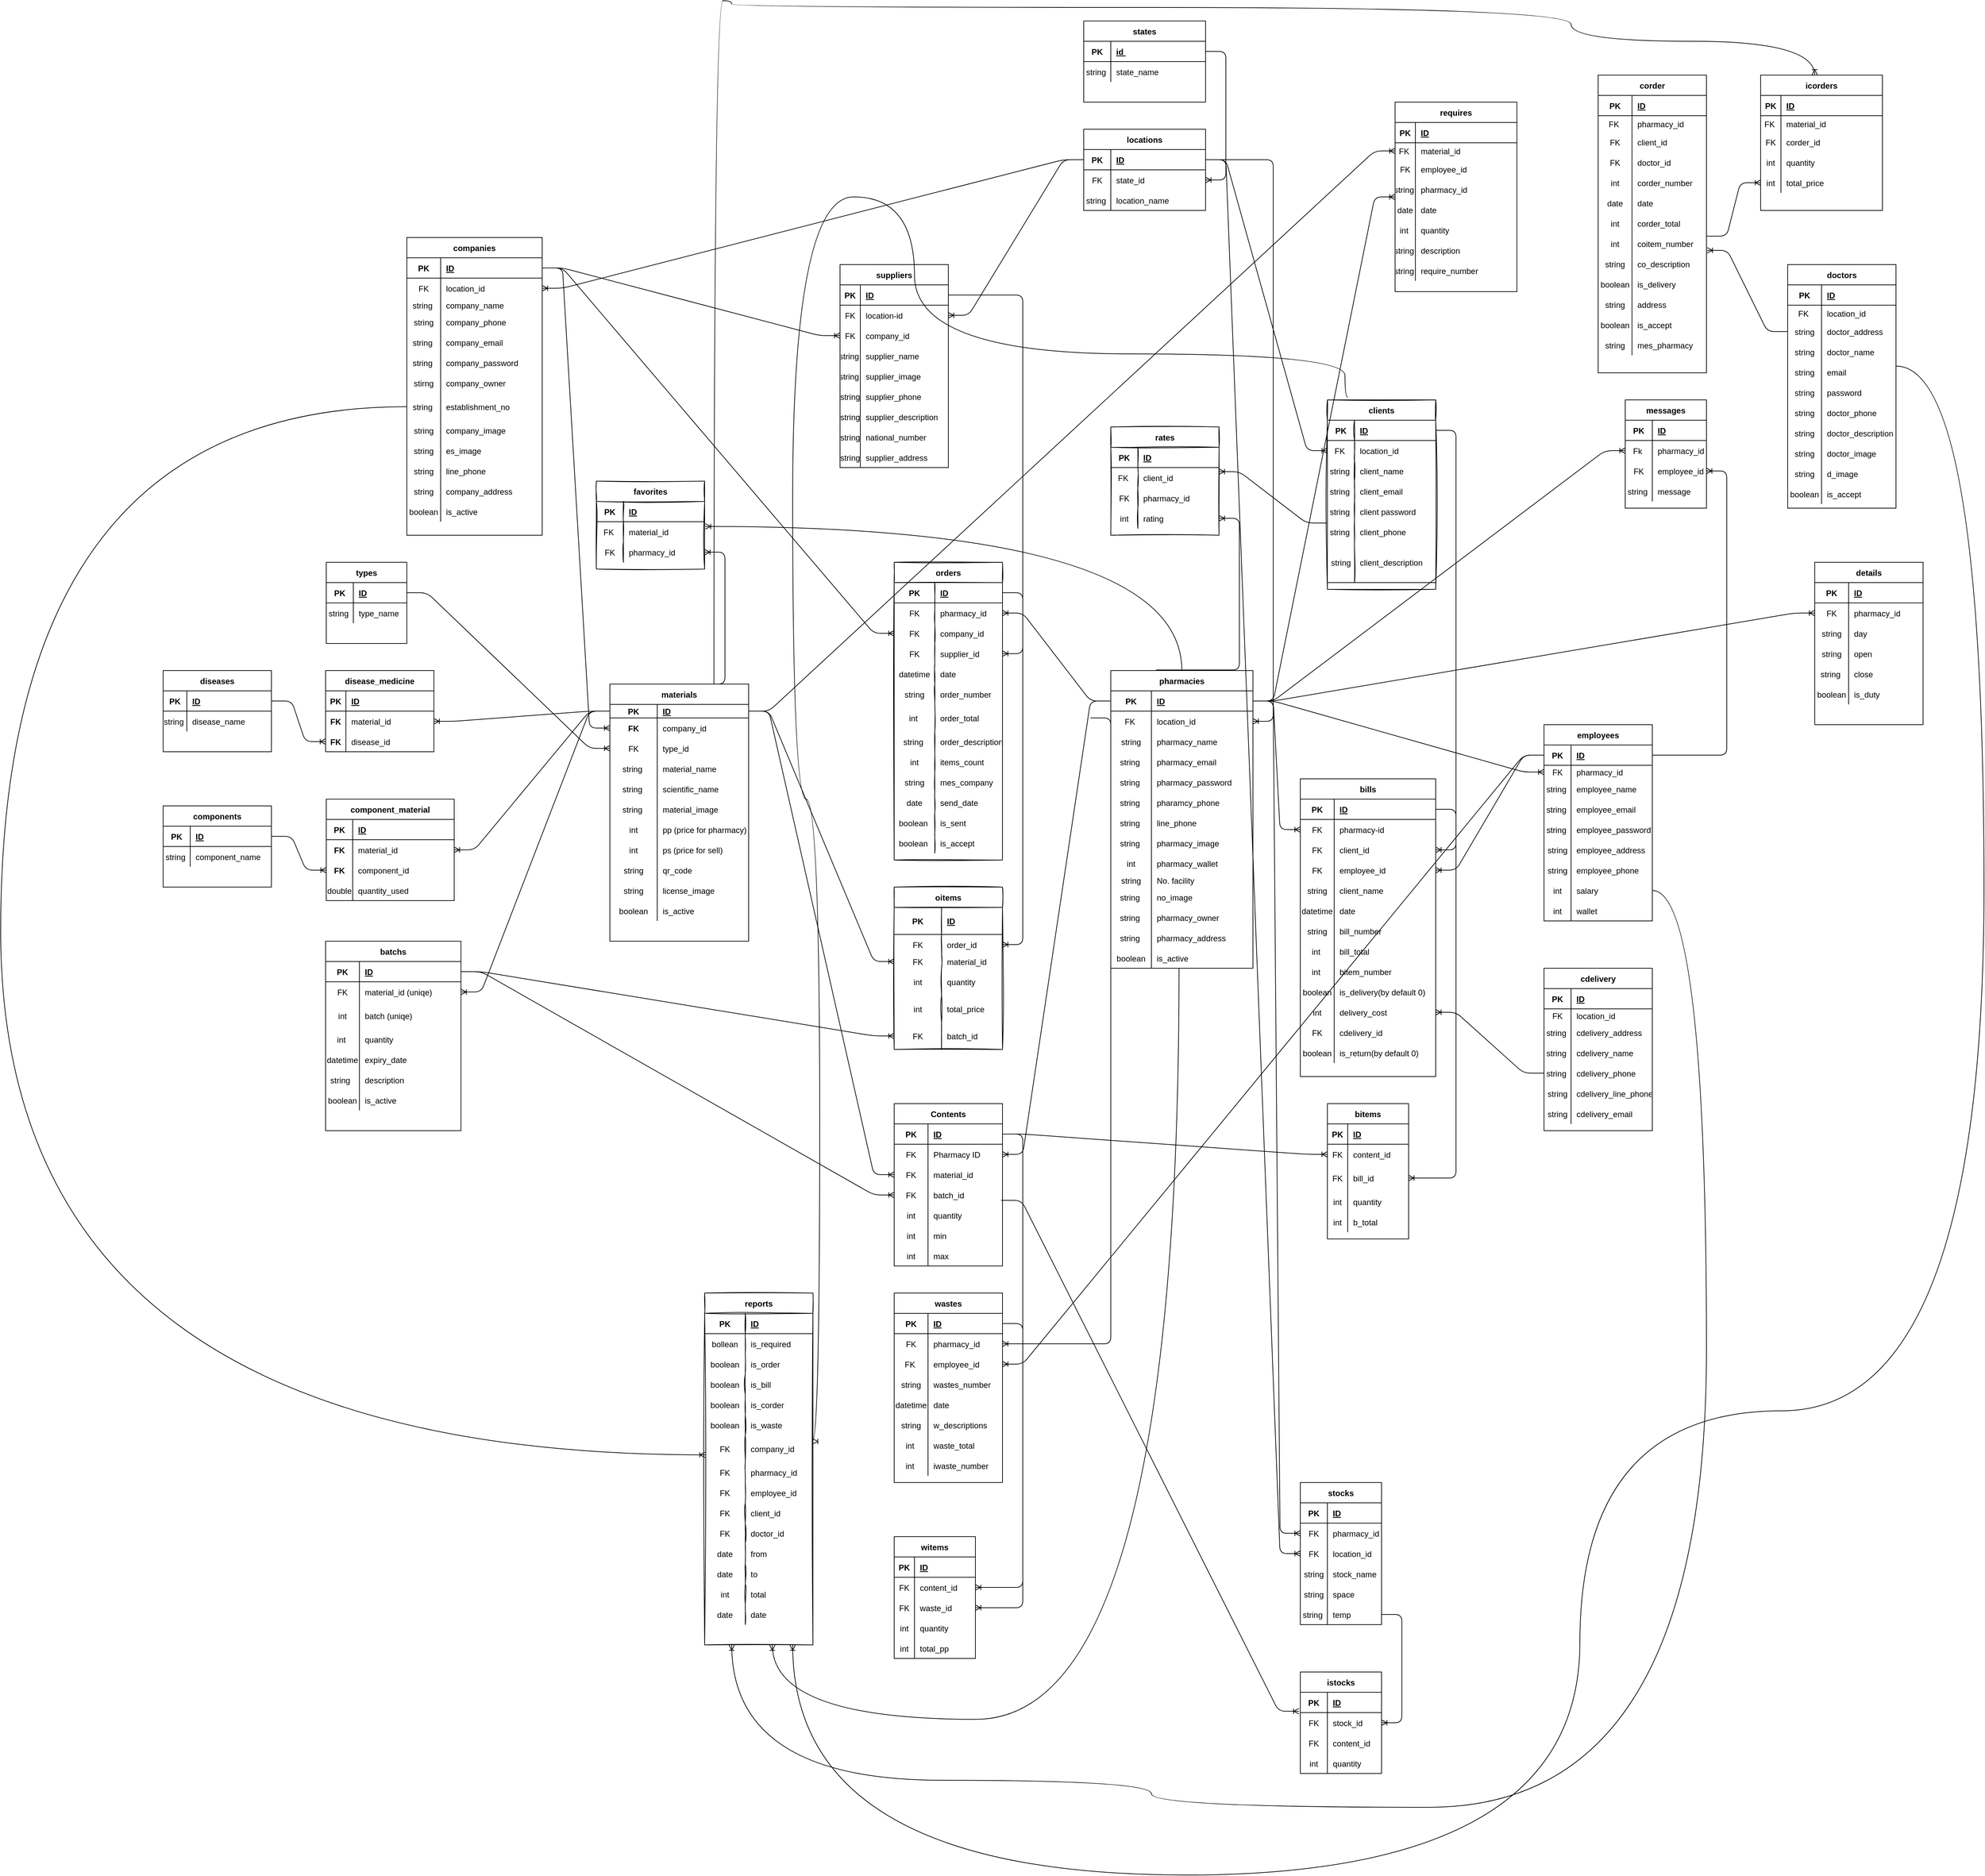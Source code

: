 <mxfile version="13.9.9" type="device"><diagram id="VwSfRRDefbfJb5cQVvhP" name="pharmacy management system "><mxGraphModel dx="2410" dy="1520" grid="1" gridSize="10" guides="1" tooltips="1" connect="1" arrows="1" fold="1" page="1" pageScale="1" pageWidth="850" pageHeight="1100" math="0" shadow="0"><root><mxCell id="MUarFHW0MX2Pykf-K8_d-0"/><mxCell id="MUarFHW0MX2Pykf-K8_d-1" parent="MUarFHW0MX2Pykf-K8_d-0"/><mxCell id="gwDHr5xFlNsLjQclHvdx-0" value="states" style="shape=table;startSize=30;container=1;collapsible=1;childLayout=tableLayout;fixedRows=1;rowLines=0;fontStyle=1;align=center;resizeLast=1;" parent="MUarFHW0MX2Pykf-K8_d-1" vertex="1"><mxGeometry x="80" y="-240" width="180" height="120" as="geometry"><mxRectangle x="110" y="70" width="70" height="30" as="alternateBounds"/></mxGeometry></mxCell><mxCell id="gwDHr5xFlNsLjQclHvdx-1" value="" style="shape=partialRectangle;collapsible=0;dropTarget=0;pointerEvents=0;fillColor=none;top=0;left=0;bottom=1;right=0;points=[[0,0.5],[1,0.5]];portConstraint=eastwest;" parent="gwDHr5xFlNsLjQclHvdx-0" vertex="1"><mxGeometry y="30" width="180" height="30" as="geometry"/></mxCell><mxCell id="gwDHr5xFlNsLjQclHvdx-2" value="PK" style="shape=partialRectangle;connectable=0;fillColor=none;top=0;left=0;bottom=0;right=0;fontStyle=1;overflow=hidden;" parent="gwDHr5xFlNsLjQclHvdx-1" vertex="1"><mxGeometry width="40" height="30" as="geometry"/></mxCell><mxCell id="gwDHr5xFlNsLjQclHvdx-3" value="id " style="shape=partialRectangle;connectable=0;fillColor=none;top=0;left=0;bottom=0;right=0;align=left;spacingLeft=6;fontStyle=5;overflow=hidden;" parent="gwDHr5xFlNsLjQclHvdx-1" vertex="1"><mxGeometry x="40" width="140" height="30" as="geometry"/></mxCell><mxCell id="gwDHr5xFlNsLjQclHvdx-4" value="" style="shape=partialRectangle;collapsible=0;dropTarget=0;pointerEvents=0;fillColor=none;top=0;left=0;bottom=0;right=0;points=[[0,0.5],[1,0.5]];portConstraint=eastwest;" parent="gwDHr5xFlNsLjQclHvdx-0" vertex="1"><mxGeometry y="60" width="180" height="30" as="geometry"/></mxCell><mxCell id="gwDHr5xFlNsLjQclHvdx-5" value="string " style="shape=partialRectangle;connectable=0;fillColor=none;top=0;left=0;bottom=0;right=0;editable=1;overflow=hidden;" parent="gwDHr5xFlNsLjQclHvdx-4" vertex="1"><mxGeometry width="40" height="30" as="geometry"/></mxCell><mxCell id="gwDHr5xFlNsLjQclHvdx-6" value="state_name" style="shape=partialRectangle;connectable=0;fillColor=none;top=0;left=0;bottom=0;right=0;align=left;spacingLeft=6;overflow=hidden;" parent="gwDHr5xFlNsLjQclHvdx-4" vertex="1"><mxGeometry x="40" width="140" height="30" as="geometry"/></mxCell><mxCell id="vAAKPstleTrAFKV9kLhs-0" value="locations" style="shape=table;startSize=30;container=1;collapsible=1;childLayout=tableLayout;fixedRows=1;rowLines=0;fontStyle=1;align=center;resizeLast=1;strokeColor=#000000;" parent="MUarFHW0MX2Pykf-K8_d-1" vertex="1"><mxGeometry x="80" y="-80" width="180" height="120" as="geometry"><mxRectangle x="350" y="180" width="90" height="30" as="alternateBounds"/></mxGeometry></mxCell><mxCell id="vAAKPstleTrAFKV9kLhs-1" value="" style="shape=partialRectangle;collapsible=0;dropTarget=0;pointerEvents=0;fillColor=none;top=0;left=0;bottom=1;right=0;points=[[0,0.5],[1,0.5]];portConstraint=eastwest;" parent="vAAKPstleTrAFKV9kLhs-0" vertex="1"><mxGeometry y="30" width="180" height="30" as="geometry"/></mxCell><mxCell id="vAAKPstleTrAFKV9kLhs-2" value="PK" style="shape=partialRectangle;connectable=0;fillColor=none;top=0;left=0;bottom=0;right=0;fontStyle=1;overflow=hidden;" parent="vAAKPstleTrAFKV9kLhs-1" vertex="1"><mxGeometry width="40" height="30" as="geometry"/></mxCell><mxCell id="vAAKPstleTrAFKV9kLhs-3" value="ID" style="shape=partialRectangle;connectable=0;fillColor=none;top=0;left=0;bottom=0;right=0;align=left;spacingLeft=6;fontStyle=5;overflow=hidden;" parent="vAAKPstleTrAFKV9kLhs-1" vertex="1"><mxGeometry x="40" width="140" height="30" as="geometry"/></mxCell><mxCell id="vAAKPstleTrAFKV9kLhs-4" value="" style="shape=partialRectangle;collapsible=0;dropTarget=0;pointerEvents=0;fillColor=none;top=0;left=0;bottom=0;right=0;points=[[0,0.5],[1,0.5]];portConstraint=eastwest;" parent="vAAKPstleTrAFKV9kLhs-0" vertex="1"><mxGeometry y="60" width="180" height="30" as="geometry"/></mxCell><mxCell id="vAAKPstleTrAFKV9kLhs-5" value="FK" style="shape=partialRectangle;connectable=0;fillColor=none;top=0;left=0;bottom=0;right=0;editable=1;overflow=hidden;" parent="vAAKPstleTrAFKV9kLhs-4" vertex="1"><mxGeometry width="40" height="30" as="geometry"/></mxCell><mxCell id="vAAKPstleTrAFKV9kLhs-6" value="state_id" style="shape=partialRectangle;connectable=0;fillColor=none;top=0;left=0;bottom=0;right=0;align=left;spacingLeft=6;overflow=hidden;" parent="vAAKPstleTrAFKV9kLhs-4" vertex="1"><mxGeometry x="40" width="140" height="30" as="geometry"/></mxCell><mxCell id="vAAKPstleTrAFKV9kLhs-7" value="" style="shape=partialRectangle;collapsible=0;dropTarget=0;pointerEvents=0;fillColor=none;top=0;left=0;bottom=0;right=0;points=[[0,0.5],[1,0.5]];portConstraint=eastwest;" parent="vAAKPstleTrAFKV9kLhs-0" vertex="1"><mxGeometry y="90" width="180" height="30" as="geometry"/></mxCell><mxCell id="vAAKPstleTrAFKV9kLhs-8" value="string " style="shape=partialRectangle;connectable=0;fillColor=none;top=0;left=0;bottom=0;right=0;editable=1;overflow=hidden;" parent="vAAKPstleTrAFKV9kLhs-7" vertex="1"><mxGeometry width="40" height="30" as="geometry"/></mxCell><mxCell id="vAAKPstleTrAFKV9kLhs-9" value="location_name" style="shape=partialRectangle;connectable=0;fillColor=none;top=0;left=0;bottom=0;right=0;align=left;spacingLeft=6;overflow=hidden;" parent="vAAKPstleTrAFKV9kLhs-7" vertex="1"><mxGeometry x="40" width="140" height="30" as="geometry"/></mxCell><mxCell id="vAAKPstleTrAFKV9kLhs-10" value="" style="edgeStyle=entityRelationEdgeStyle;fontSize=12;html=1;endArrow=ERoneToMany;" parent="MUarFHW0MX2Pykf-K8_d-1" source="gwDHr5xFlNsLjQclHvdx-1" target="vAAKPstleTrAFKV9kLhs-4" edge="1"><mxGeometry width="100" height="100" relative="1" as="geometry"><mxPoint x="440" y="210" as="sourcePoint"/><mxPoint x="540" y="110" as="targetPoint"/></mxGeometry></mxCell><mxCell id="8Z3Csza33nn7Y6DzlOYU-0" value="companies" style="shape=table;startSize=30;container=1;collapsible=1;childLayout=tableLayout;fixedRows=1;rowLines=0;fontStyle=1;align=center;resizeLast=1;" parent="MUarFHW0MX2Pykf-K8_d-1" vertex="1"><mxGeometry x="-920" y="80" width="200" height="440" as="geometry"><mxRectangle x="-600" y="340" width="100" height="30" as="alternateBounds"/></mxGeometry></mxCell><mxCell id="8Z3Csza33nn7Y6DzlOYU-1" value="" style="shape=partialRectangle;collapsible=0;dropTarget=0;pointerEvents=0;fillColor=none;top=0;left=0;bottom=1;right=0;points=[[0,0.5],[1,0.5]];portConstraint=eastwest;" parent="8Z3Csza33nn7Y6DzlOYU-0" vertex="1"><mxGeometry y="30" width="200" height="30" as="geometry"/></mxCell><mxCell id="8Z3Csza33nn7Y6DzlOYU-2" value="PK" style="shape=partialRectangle;connectable=0;fillColor=none;top=0;left=0;bottom=0;right=0;fontStyle=1;overflow=hidden;" parent="8Z3Csza33nn7Y6DzlOYU-1" vertex="1"><mxGeometry width="50" height="30" as="geometry"/></mxCell><mxCell id="8Z3Csza33nn7Y6DzlOYU-3" value="ID" style="shape=partialRectangle;connectable=0;fillColor=none;top=0;left=0;bottom=0;right=0;align=left;spacingLeft=6;fontStyle=5;overflow=hidden;" parent="8Z3Csza33nn7Y6DzlOYU-1" vertex="1"><mxGeometry x="50" width="150" height="30" as="geometry"/></mxCell><mxCell id="8Z3Csza33nn7Y6DzlOYU-4" value="" style="shape=partialRectangle;collapsible=0;dropTarget=0;pointerEvents=0;fillColor=none;top=0;left=0;bottom=0;right=0;points=[[0,0.5],[1,0.5]];portConstraint=eastwest;" parent="8Z3Csza33nn7Y6DzlOYU-0" vertex="1"><mxGeometry y="60" width="200" height="30" as="geometry"/></mxCell><mxCell id="8Z3Csza33nn7Y6DzlOYU-5" value="FK" style="shape=partialRectangle;connectable=0;fillColor=none;top=0;left=0;bottom=0;right=0;editable=1;overflow=hidden;" parent="8Z3Csza33nn7Y6DzlOYU-4" vertex="1"><mxGeometry width="50" height="30" as="geometry"/></mxCell><mxCell id="8Z3Csza33nn7Y6DzlOYU-6" value="location_id" style="shape=partialRectangle;connectable=0;fillColor=none;top=0;left=0;bottom=0;right=0;align=left;spacingLeft=6;overflow=hidden;" parent="8Z3Csza33nn7Y6DzlOYU-4" vertex="1"><mxGeometry x="50" width="150" height="30" as="geometry"/></mxCell><mxCell id="8Z3Csza33nn7Y6DzlOYU-7" value="" style="shape=partialRectangle;collapsible=0;dropTarget=0;pointerEvents=0;fillColor=none;top=0;left=0;bottom=0;right=0;points=[[0,0.5],[1,0.5]];portConstraint=eastwest;" parent="8Z3Csza33nn7Y6DzlOYU-0" vertex="1"><mxGeometry y="90" width="200" height="20" as="geometry"/></mxCell><mxCell id="8Z3Csza33nn7Y6DzlOYU-8" value="string " style="shape=partialRectangle;connectable=0;fillColor=none;top=0;left=0;bottom=0;right=0;editable=1;overflow=hidden;" parent="8Z3Csza33nn7Y6DzlOYU-7" vertex="1"><mxGeometry width="50" height="20" as="geometry"/></mxCell><mxCell id="8Z3Csza33nn7Y6DzlOYU-9" value="company_name" style="shape=partialRectangle;connectable=0;fillColor=none;top=0;left=0;bottom=0;right=0;align=left;spacingLeft=6;overflow=hidden;" parent="8Z3Csza33nn7Y6DzlOYU-7" vertex="1"><mxGeometry x="50" width="150" height="20" as="geometry"/></mxCell><mxCell id="8Z3Csza33nn7Y6DzlOYU-10" value="" style="shape=partialRectangle;collapsible=0;dropTarget=0;pointerEvents=0;fillColor=none;top=0;left=0;bottom=0;right=0;points=[[0,0.5],[1,0.5]];portConstraint=eastwest;" parent="8Z3Csza33nn7Y6DzlOYU-0" vertex="1"><mxGeometry y="110" width="200" height="30" as="geometry"/></mxCell><mxCell id="8Z3Csza33nn7Y6DzlOYU-11" value="string" style="shape=partialRectangle;connectable=0;fillColor=none;top=0;left=0;bottom=0;right=0;editable=1;overflow=hidden;" parent="8Z3Csza33nn7Y6DzlOYU-10" vertex="1"><mxGeometry width="50" height="30" as="geometry"/></mxCell><mxCell id="8Z3Csza33nn7Y6DzlOYU-12" value="company_phone" style="shape=partialRectangle;connectable=0;fillColor=none;top=0;left=0;bottom=0;right=0;align=left;spacingLeft=6;overflow=hidden;" parent="8Z3Csza33nn7Y6DzlOYU-10" vertex="1"><mxGeometry x="50" width="150" height="30" as="geometry"/></mxCell><mxCell id="8Z3Csza33nn7Y6DzlOYU-13" value="" style="shape=partialRectangle;collapsible=0;dropTarget=0;pointerEvents=0;fillColor=none;top=0;left=0;bottom=0;right=0;points=[[0,0.5],[1,0.5]];portConstraint=eastwest;" parent="8Z3Csza33nn7Y6DzlOYU-0" vertex="1"><mxGeometry y="140" width="200" height="30" as="geometry"/></mxCell><mxCell id="8Z3Csza33nn7Y6DzlOYU-14" value="string " style="shape=partialRectangle;connectable=0;fillColor=none;top=0;left=0;bottom=0;right=0;editable=1;overflow=hidden;" parent="8Z3Csza33nn7Y6DzlOYU-13" vertex="1"><mxGeometry width="50" height="30" as="geometry"/></mxCell><mxCell id="8Z3Csza33nn7Y6DzlOYU-15" value="company_email" style="shape=partialRectangle;connectable=0;fillColor=none;top=0;left=0;bottom=0;right=0;align=left;spacingLeft=6;overflow=hidden;" parent="8Z3Csza33nn7Y6DzlOYU-13" vertex="1"><mxGeometry x="50" width="150" height="30" as="geometry"/></mxCell><mxCell id="8Z3Csza33nn7Y6DzlOYU-16" value="" style="shape=partialRectangle;collapsible=0;dropTarget=0;pointerEvents=0;fillColor=none;top=0;left=0;bottom=0;right=0;points=[[0,0.5],[1,0.5]];portConstraint=eastwest;" parent="8Z3Csza33nn7Y6DzlOYU-0" vertex="1"><mxGeometry y="170" width="200" height="30" as="geometry"/></mxCell><mxCell id="8Z3Csza33nn7Y6DzlOYU-17" value="string " style="shape=partialRectangle;connectable=0;fillColor=none;top=0;left=0;bottom=0;right=0;editable=1;overflow=hidden;" parent="8Z3Csza33nn7Y6DzlOYU-16" vertex="1"><mxGeometry width="50" height="30" as="geometry"/></mxCell><mxCell id="8Z3Csza33nn7Y6DzlOYU-18" value="company_password" style="shape=partialRectangle;connectable=0;fillColor=none;top=0;left=0;bottom=0;right=0;align=left;spacingLeft=6;overflow=hidden;" parent="8Z3Csza33nn7Y6DzlOYU-16" vertex="1"><mxGeometry x="50" width="150" height="30" as="geometry"/></mxCell><mxCell id="8Z3Csza33nn7Y6DzlOYU-19" value="" style="shape=partialRectangle;collapsible=0;dropTarget=0;pointerEvents=0;fillColor=none;top=0;left=0;bottom=0;right=0;points=[[0,0.5],[1,0.5]];portConstraint=eastwest;" parent="8Z3Csza33nn7Y6DzlOYU-0" vertex="1"><mxGeometry y="200" width="200" height="30" as="geometry"/></mxCell><mxCell id="8Z3Csza33nn7Y6DzlOYU-20" value="stirng" style="shape=partialRectangle;connectable=0;fillColor=none;top=0;left=0;bottom=0;right=0;editable=1;overflow=hidden;" parent="8Z3Csza33nn7Y6DzlOYU-19" vertex="1"><mxGeometry width="50" height="30" as="geometry"/></mxCell><mxCell id="8Z3Csza33nn7Y6DzlOYU-21" value="company_owner" style="shape=partialRectangle;connectable=0;fillColor=none;top=0;left=0;bottom=0;right=0;align=left;spacingLeft=6;overflow=hidden;" parent="8Z3Csza33nn7Y6DzlOYU-19" vertex="1"><mxGeometry x="50" width="150" height="30" as="geometry"/></mxCell><mxCell id="8Z3Csza33nn7Y6DzlOYU-22" value="" style="shape=partialRectangle;collapsible=0;dropTarget=0;pointerEvents=0;fillColor=none;top=0;left=0;bottom=0;right=0;points=[[0,0.5],[1,0.5]];portConstraint=eastwest;" parent="8Z3Csza33nn7Y6DzlOYU-0" vertex="1"><mxGeometry y="230" width="200" height="40" as="geometry"/></mxCell><mxCell id="8Z3Csza33nn7Y6DzlOYU-23" value="string " style="shape=partialRectangle;connectable=0;fillColor=none;top=0;left=0;bottom=0;right=0;editable=1;overflow=hidden;" parent="8Z3Csza33nn7Y6DzlOYU-22" vertex="1"><mxGeometry width="50" height="40" as="geometry"/></mxCell><mxCell id="8Z3Csza33nn7Y6DzlOYU-24" value="establishment_no" style="shape=partialRectangle;connectable=0;fillColor=none;top=0;left=0;bottom=0;right=0;align=left;spacingLeft=6;overflow=hidden;" parent="8Z3Csza33nn7Y6DzlOYU-22" vertex="1"><mxGeometry x="50" width="150" height="40" as="geometry"/></mxCell><mxCell id="8Z3Csza33nn7Y6DzlOYU-25" value="" style="shape=partialRectangle;collapsible=0;dropTarget=0;pointerEvents=0;fillColor=none;top=0;left=0;bottom=0;right=0;points=[[0,0.5],[1,0.5]];portConstraint=eastwest;" parent="8Z3Csza33nn7Y6DzlOYU-0" vertex="1"><mxGeometry y="270" width="200" height="30" as="geometry"/></mxCell><mxCell id="8Z3Csza33nn7Y6DzlOYU-26" value="string" style="shape=partialRectangle;connectable=0;fillColor=none;top=0;left=0;bottom=0;right=0;editable=1;overflow=hidden;" parent="8Z3Csza33nn7Y6DzlOYU-25" vertex="1"><mxGeometry width="50" height="30" as="geometry"/></mxCell><mxCell id="8Z3Csza33nn7Y6DzlOYU-27" value="company_image   " style="shape=partialRectangle;connectable=0;fillColor=none;top=0;left=0;bottom=0;right=0;align=left;spacingLeft=6;overflow=hidden;" parent="8Z3Csza33nn7Y6DzlOYU-25" vertex="1"><mxGeometry x="50" width="150" height="30" as="geometry"/></mxCell><mxCell id="BR3ehE5V2oIRphlcAWEw-0" value="" style="shape=partialRectangle;collapsible=0;dropTarget=0;pointerEvents=0;fillColor=none;top=0;left=0;bottom=0;right=0;points=[[0,0.5],[1,0.5]];portConstraint=eastwest;" vertex="1" parent="8Z3Csza33nn7Y6DzlOYU-0"><mxGeometry y="300" width="200" height="30" as="geometry"/></mxCell><mxCell id="BR3ehE5V2oIRphlcAWEw-1" value="string" style="shape=partialRectangle;connectable=0;fillColor=none;top=0;left=0;bottom=0;right=0;editable=1;overflow=hidden;" vertex="1" parent="BR3ehE5V2oIRphlcAWEw-0"><mxGeometry width="50" height="30" as="geometry"/></mxCell><mxCell id="BR3ehE5V2oIRphlcAWEw-2" value="es_image" style="shape=partialRectangle;connectable=0;fillColor=none;top=0;left=0;bottom=0;right=0;align=left;spacingLeft=6;overflow=hidden;" vertex="1" parent="BR3ehE5V2oIRphlcAWEw-0"><mxGeometry x="50" width="150" height="30" as="geometry"/></mxCell><mxCell id="BR3ehE5V2oIRphlcAWEw-6" value="" style="shape=partialRectangle;collapsible=0;dropTarget=0;pointerEvents=0;fillColor=none;top=0;left=0;bottom=0;right=0;points=[[0,0.5],[1,0.5]];portConstraint=eastwest;" vertex="1" parent="8Z3Csza33nn7Y6DzlOYU-0"><mxGeometry y="330" width="200" height="30" as="geometry"/></mxCell><mxCell id="BR3ehE5V2oIRphlcAWEw-7" value="string" style="shape=partialRectangle;connectable=0;fillColor=none;top=0;left=0;bottom=0;right=0;editable=1;overflow=hidden;" vertex="1" parent="BR3ehE5V2oIRphlcAWEw-6"><mxGeometry width="50" height="30" as="geometry"/></mxCell><mxCell id="BR3ehE5V2oIRphlcAWEw-8" value="line_phone" style="shape=partialRectangle;connectable=0;fillColor=none;top=0;left=0;bottom=0;right=0;align=left;spacingLeft=6;overflow=hidden;" vertex="1" parent="BR3ehE5V2oIRphlcAWEw-6"><mxGeometry x="50" width="150" height="30" as="geometry"/></mxCell><mxCell id="BR3ehE5V2oIRphlcAWEw-9" value="" style="shape=partialRectangle;collapsible=0;dropTarget=0;pointerEvents=0;fillColor=none;top=0;left=0;bottom=0;right=0;points=[[0,0.5],[1,0.5]];portConstraint=eastwest;" vertex="1" parent="8Z3Csza33nn7Y6DzlOYU-0"><mxGeometry y="360" width="200" height="30" as="geometry"/></mxCell><mxCell id="BR3ehE5V2oIRphlcAWEw-10" value="string" style="shape=partialRectangle;connectable=0;fillColor=none;top=0;left=0;bottom=0;right=0;editable=1;overflow=hidden;" vertex="1" parent="BR3ehE5V2oIRphlcAWEw-9"><mxGeometry width="50" height="30" as="geometry"/></mxCell><mxCell id="BR3ehE5V2oIRphlcAWEw-11" value="company_address" style="shape=partialRectangle;connectable=0;fillColor=none;top=0;left=0;bottom=0;right=0;align=left;spacingLeft=6;overflow=hidden;" vertex="1" parent="BR3ehE5V2oIRphlcAWEw-9"><mxGeometry x="50" width="150" height="30" as="geometry"/></mxCell><mxCell id="BR3ehE5V2oIRphlcAWEw-3" value="" style="shape=partialRectangle;collapsible=0;dropTarget=0;pointerEvents=0;fillColor=none;top=0;left=0;bottom=0;right=0;points=[[0,0.5],[1,0.5]];portConstraint=eastwest;" vertex="1" parent="8Z3Csza33nn7Y6DzlOYU-0"><mxGeometry y="390" width="200" height="30" as="geometry"/></mxCell><mxCell id="BR3ehE5V2oIRphlcAWEw-4" value="boolean" style="shape=partialRectangle;connectable=0;fillColor=none;top=0;left=0;bottom=0;right=0;editable=1;overflow=hidden;" vertex="1" parent="BR3ehE5V2oIRphlcAWEw-3"><mxGeometry width="50" height="30" as="geometry"/></mxCell><mxCell id="BR3ehE5V2oIRphlcAWEw-5" value="is_active" style="shape=partialRectangle;connectable=0;fillColor=none;top=0;left=0;bottom=0;right=0;align=left;spacingLeft=6;overflow=hidden;" vertex="1" parent="BR3ehE5V2oIRphlcAWEw-3"><mxGeometry x="50" width="150" height="30" as="geometry"/></mxCell><mxCell id="8Z3Csza33nn7Y6DzlOYU-29" value="" style="edgeStyle=entityRelationEdgeStyle;fontSize=12;html=1;endArrow=ERoneToMany;" parent="MUarFHW0MX2Pykf-K8_d-1" source="vAAKPstleTrAFKV9kLhs-1" target="8Z3Csza33nn7Y6DzlOYU-4" edge="1"><mxGeometry width="100" height="100" relative="1" as="geometry"><mxPoint x="-80" y="260" as="sourcePoint"/><mxPoint x="-270" y="340" as="targetPoint"/></mxGeometry></mxCell><mxCell id="tixZMiRJbDtXBz1-T5ob-0" value="suppliers" style="shape=table;startSize=30;container=1;collapsible=1;childLayout=tableLayout;fixedRows=1;rowLines=0;fontStyle=1;align=center;resizeLast=1;fontColor=none;" parent="MUarFHW0MX2Pykf-K8_d-1" vertex="1"><mxGeometry x="-280" y="120" width="160" height="300" as="geometry"><mxRectangle x="-200" y="430" width="90" height="30" as="alternateBounds"/></mxGeometry></mxCell><mxCell id="tixZMiRJbDtXBz1-T5ob-1" value="" style="shape=partialRectangle;collapsible=0;dropTarget=0;pointerEvents=0;fillColor=none;top=0;left=0;bottom=1;right=0;points=[[0,0.5],[1,0.5]];portConstraint=eastwest;" parent="tixZMiRJbDtXBz1-T5ob-0" vertex="1"><mxGeometry y="30" width="160" height="30" as="geometry"/></mxCell><mxCell id="tixZMiRJbDtXBz1-T5ob-2" value="PK" style="shape=partialRectangle;connectable=0;fillColor=none;top=0;left=0;bottom=0;right=0;fontStyle=1;overflow=hidden;" parent="tixZMiRJbDtXBz1-T5ob-1" vertex="1"><mxGeometry width="30" height="30" as="geometry"/></mxCell><mxCell id="tixZMiRJbDtXBz1-T5ob-3" value="ID" style="shape=partialRectangle;connectable=0;fillColor=none;top=0;left=0;bottom=0;right=0;align=left;spacingLeft=6;fontStyle=5;overflow=hidden;" parent="tixZMiRJbDtXBz1-T5ob-1" vertex="1"><mxGeometry x="30" width="130" height="30" as="geometry"/></mxCell><mxCell id="tixZMiRJbDtXBz1-T5ob-4" value="" style="shape=partialRectangle;collapsible=0;dropTarget=0;pointerEvents=0;fillColor=none;top=0;left=0;bottom=0;right=0;points=[[0,0.5],[1,0.5]];portConstraint=eastwest;" parent="tixZMiRJbDtXBz1-T5ob-0" vertex="1"><mxGeometry y="60" width="160" height="30" as="geometry"/></mxCell><mxCell id="tixZMiRJbDtXBz1-T5ob-5" value="FK" style="shape=partialRectangle;connectable=0;fillColor=none;top=0;left=0;bottom=0;right=0;editable=1;overflow=hidden;" parent="tixZMiRJbDtXBz1-T5ob-4" vertex="1"><mxGeometry width="30" height="30" as="geometry"/></mxCell><mxCell id="tixZMiRJbDtXBz1-T5ob-6" value="location-id " style="shape=partialRectangle;connectable=0;fillColor=none;top=0;left=0;bottom=0;right=0;align=left;spacingLeft=6;overflow=hidden;" parent="tixZMiRJbDtXBz1-T5ob-4" vertex="1"><mxGeometry x="30" width="130" height="30" as="geometry"/></mxCell><mxCell id="zHif3Cz2H_0xx1ZRIczp-33" value="" style="shape=partialRectangle;collapsible=0;dropTarget=0;pointerEvents=0;fillColor=none;top=0;left=0;bottom=0;right=0;points=[[0,0.5],[1,0.5]];portConstraint=eastwest;" parent="tixZMiRJbDtXBz1-T5ob-0" vertex="1"><mxGeometry y="90" width="160" height="30" as="geometry"/></mxCell><mxCell id="zHif3Cz2H_0xx1ZRIczp-34" value="FK" style="shape=partialRectangle;connectable=0;fillColor=none;top=0;left=0;bottom=0;right=0;editable=1;overflow=hidden;" parent="zHif3Cz2H_0xx1ZRIczp-33" vertex="1"><mxGeometry width="30" height="30" as="geometry"/></mxCell><mxCell id="zHif3Cz2H_0xx1ZRIczp-35" value="company_id" style="shape=partialRectangle;connectable=0;fillColor=none;top=0;left=0;bottom=0;right=0;align=left;spacingLeft=6;overflow=hidden;" parent="zHif3Cz2H_0xx1ZRIczp-33" vertex="1"><mxGeometry x="30" width="130" height="30" as="geometry"/></mxCell><mxCell id="tixZMiRJbDtXBz1-T5ob-7" value="" style="shape=partialRectangle;collapsible=0;dropTarget=0;pointerEvents=0;fillColor=none;top=0;left=0;bottom=0;right=0;points=[[0,0.5],[1,0.5]];portConstraint=eastwest;" parent="tixZMiRJbDtXBz1-T5ob-0" vertex="1"><mxGeometry y="120" width="160" height="30" as="geometry"/></mxCell><mxCell id="tixZMiRJbDtXBz1-T5ob-8" value="string " style="shape=partialRectangle;connectable=0;fillColor=none;top=0;left=0;bottom=0;right=0;editable=1;overflow=hidden;" parent="tixZMiRJbDtXBz1-T5ob-7" vertex="1"><mxGeometry width="30" height="30" as="geometry"/></mxCell><mxCell id="tixZMiRJbDtXBz1-T5ob-9" value="supplier_name" style="shape=partialRectangle;connectable=0;fillColor=none;top=0;left=0;bottom=0;right=0;align=left;spacingLeft=6;overflow=hidden;" parent="tixZMiRJbDtXBz1-T5ob-7" vertex="1"><mxGeometry x="30" width="130" height="30" as="geometry"/></mxCell><mxCell id="09-ljPvl18Dqymw0IR4S-3" value="" style="shape=partialRectangle;collapsible=0;dropTarget=0;pointerEvents=0;fillColor=none;top=0;left=0;bottom=0;right=0;points=[[0,0.5],[1,0.5]];portConstraint=eastwest;" parent="tixZMiRJbDtXBz1-T5ob-0" vertex="1"><mxGeometry y="150" width="160" height="30" as="geometry"/></mxCell><mxCell id="09-ljPvl18Dqymw0IR4S-4" value="string " style="shape=partialRectangle;connectable=0;fillColor=none;top=0;left=0;bottom=0;right=0;editable=1;overflow=hidden;" parent="09-ljPvl18Dqymw0IR4S-3" vertex="1"><mxGeometry width="30" height="30" as="geometry"/></mxCell><mxCell id="09-ljPvl18Dqymw0IR4S-5" value="supplier_image" style="shape=partialRectangle;connectable=0;fillColor=none;top=0;left=0;bottom=0;right=0;align=left;spacingLeft=6;overflow=hidden;" parent="09-ljPvl18Dqymw0IR4S-3" vertex="1"><mxGeometry x="30" width="130" height="30" as="geometry"/></mxCell><mxCell id="tixZMiRJbDtXBz1-T5ob-10" value="" style="shape=partialRectangle;collapsible=0;dropTarget=0;pointerEvents=0;fillColor=none;top=0;left=0;bottom=0;right=0;points=[[0,0.5],[1,0.5]];portConstraint=eastwest;" parent="tixZMiRJbDtXBz1-T5ob-0" vertex="1"><mxGeometry y="180" width="160" height="30" as="geometry"/></mxCell><mxCell id="tixZMiRJbDtXBz1-T5ob-11" value="string" style="shape=partialRectangle;connectable=0;fillColor=none;top=0;left=0;bottom=0;right=0;editable=1;overflow=hidden;" parent="tixZMiRJbDtXBz1-T5ob-10" vertex="1"><mxGeometry width="30" height="30" as="geometry"/></mxCell><mxCell id="tixZMiRJbDtXBz1-T5ob-12" value="supplier_phone" style="shape=partialRectangle;connectable=0;fillColor=none;top=0;left=0;bottom=0;right=0;align=left;spacingLeft=6;overflow=hidden;" parent="tixZMiRJbDtXBz1-T5ob-10" vertex="1"><mxGeometry x="30" width="130" height="30" as="geometry"/></mxCell><mxCell id="tixZMiRJbDtXBz1-T5ob-13" value="" style="shape=partialRectangle;collapsible=0;dropTarget=0;pointerEvents=0;fillColor=none;top=0;left=0;bottom=0;right=0;points=[[0,0.5],[1,0.5]];portConstraint=eastwest;" parent="tixZMiRJbDtXBz1-T5ob-0" vertex="1"><mxGeometry y="210" width="160" height="30" as="geometry"/></mxCell><mxCell id="tixZMiRJbDtXBz1-T5ob-14" value="string" style="shape=partialRectangle;connectable=0;fillColor=none;top=0;left=0;bottom=0;right=0;editable=1;overflow=hidden;" parent="tixZMiRJbDtXBz1-T5ob-13" vertex="1"><mxGeometry width="30" height="30" as="geometry"/></mxCell><mxCell id="tixZMiRJbDtXBz1-T5ob-15" value="supplier_description" style="shape=partialRectangle;connectable=0;fillColor=none;top=0;left=0;bottom=0;right=0;align=left;spacingLeft=6;overflow=hidden;" parent="tixZMiRJbDtXBz1-T5ob-13" vertex="1"><mxGeometry x="30" width="130" height="30" as="geometry"/></mxCell><mxCell id="BR3ehE5V2oIRphlcAWEw-98" value="" style="shape=partialRectangle;collapsible=0;dropTarget=0;pointerEvents=0;fillColor=none;top=0;left=0;bottom=0;right=0;points=[[0,0.5],[1,0.5]];portConstraint=eastwest;" vertex="1" parent="tixZMiRJbDtXBz1-T5ob-0"><mxGeometry y="240" width="160" height="30" as="geometry"/></mxCell><mxCell id="BR3ehE5V2oIRphlcAWEw-99" value="string" style="shape=partialRectangle;connectable=0;fillColor=none;top=0;left=0;bottom=0;right=0;editable=1;overflow=hidden;" vertex="1" parent="BR3ehE5V2oIRphlcAWEw-98"><mxGeometry width="30" height="30" as="geometry"/></mxCell><mxCell id="BR3ehE5V2oIRphlcAWEw-100" value="national_number" style="shape=partialRectangle;connectable=0;fillColor=none;top=0;left=0;bottom=0;right=0;align=left;spacingLeft=6;overflow=hidden;" vertex="1" parent="BR3ehE5V2oIRphlcAWEw-98"><mxGeometry x="30" width="130" height="30" as="geometry"/></mxCell><mxCell id="BR3ehE5V2oIRphlcAWEw-101" value="" style="shape=partialRectangle;collapsible=0;dropTarget=0;pointerEvents=0;fillColor=none;top=0;left=0;bottom=0;right=0;points=[[0,0.5],[1,0.5]];portConstraint=eastwest;" vertex="1" parent="tixZMiRJbDtXBz1-T5ob-0"><mxGeometry y="270" width="160" height="30" as="geometry"/></mxCell><mxCell id="BR3ehE5V2oIRphlcAWEw-102" value="string" style="shape=partialRectangle;connectable=0;fillColor=none;top=0;left=0;bottom=0;right=0;editable=1;overflow=hidden;" vertex="1" parent="BR3ehE5V2oIRphlcAWEw-101"><mxGeometry width="30" height="30" as="geometry"/></mxCell><mxCell id="BR3ehE5V2oIRphlcAWEw-103" value="supplier_address" style="shape=partialRectangle;connectable=0;fillColor=none;top=0;left=0;bottom=0;right=0;align=left;spacingLeft=6;overflow=hidden;" vertex="1" parent="BR3ehE5V2oIRphlcAWEw-101"><mxGeometry x="30" width="130" height="30" as="geometry"/></mxCell><mxCell id="tixZMiRJbDtXBz1-T5ob-16" value="" style="edgeStyle=entityRelationEdgeStyle;fontSize=12;html=1;endArrow=ERoneToMany;exitX=0;exitY=0.5;exitDx=0;exitDy=0;" parent="MUarFHW0MX2Pykf-K8_d-1" source="vAAKPstleTrAFKV9kLhs-1" target="tixZMiRJbDtXBz1-T5ob-4" edge="1"><mxGeometry width="100" height="100" relative="1" as="geometry"><mxPoint x="30" y="320" as="sourcePoint"/><mxPoint x="-50" y="560" as="targetPoint"/></mxGeometry></mxCell><mxCell id="UDfgvTNUHXScUMTJSceJ-0" value="clients" style="shape=table;startSize=30;container=1;collapsible=1;childLayout=tableLayout;fixedRows=1;rowLines=0;fontStyle=1;align=center;resizeLast=1;sketch=1;" parent="MUarFHW0MX2Pykf-K8_d-1" vertex="1"><mxGeometry x="440" y="320" width="160" height="280" as="geometry"><mxRectangle x="490" y="410" width="70" height="30" as="alternateBounds"/></mxGeometry></mxCell><mxCell id="UDfgvTNUHXScUMTJSceJ-1" value="" style="shape=partialRectangle;collapsible=0;dropTarget=0;pointerEvents=0;fillColor=none;top=0;left=0;bottom=1;right=0;points=[[0,0.5],[1,0.5]];portConstraint=eastwest;" parent="UDfgvTNUHXScUMTJSceJ-0" vertex="1"><mxGeometry y="30" width="160" height="30" as="geometry"/></mxCell><mxCell id="UDfgvTNUHXScUMTJSceJ-2" value="PK" style="shape=partialRectangle;connectable=0;fillColor=none;top=0;left=0;bottom=0;right=0;fontStyle=1;overflow=hidden;" parent="UDfgvTNUHXScUMTJSceJ-1" vertex="1"><mxGeometry width="40" height="30" as="geometry"/></mxCell><mxCell id="UDfgvTNUHXScUMTJSceJ-3" value="ID" style="shape=partialRectangle;connectable=0;fillColor=none;top=0;left=0;bottom=0;right=0;align=left;spacingLeft=6;fontStyle=5;overflow=hidden;" parent="UDfgvTNUHXScUMTJSceJ-1" vertex="1"><mxGeometry x="40" width="120" height="30" as="geometry"/></mxCell><mxCell id="UDfgvTNUHXScUMTJSceJ-4" value="" style="shape=partialRectangle;collapsible=0;dropTarget=0;pointerEvents=0;fillColor=none;top=0;left=0;bottom=0;right=0;points=[[0,0.5],[1,0.5]];portConstraint=eastwest;" parent="UDfgvTNUHXScUMTJSceJ-0" vertex="1"><mxGeometry y="60" width="160" height="30" as="geometry"/></mxCell><mxCell id="UDfgvTNUHXScUMTJSceJ-5" value="FK " style="shape=partialRectangle;connectable=0;fillColor=none;top=0;left=0;bottom=0;right=0;editable=1;overflow=hidden;" parent="UDfgvTNUHXScUMTJSceJ-4" vertex="1"><mxGeometry width="40" height="30" as="geometry"/></mxCell><mxCell id="UDfgvTNUHXScUMTJSceJ-6" value="location_id" style="shape=partialRectangle;connectable=0;fillColor=none;top=0;left=0;bottom=0;right=0;align=left;spacingLeft=6;overflow=hidden;" parent="UDfgvTNUHXScUMTJSceJ-4" vertex="1"><mxGeometry x="40" width="120" height="30" as="geometry"/></mxCell><mxCell id="UDfgvTNUHXScUMTJSceJ-7" value="" style="shape=partialRectangle;collapsible=0;dropTarget=0;pointerEvents=0;fillColor=none;top=0;left=0;bottom=0;right=0;points=[[0,0.5],[1,0.5]];portConstraint=eastwest;" parent="UDfgvTNUHXScUMTJSceJ-0" vertex="1"><mxGeometry y="90" width="160" height="30" as="geometry"/></mxCell><mxCell id="UDfgvTNUHXScUMTJSceJ-8" value="string " style="shape=partialRectangle;connectable=0;fillColor=none;top=0;left=0;bottom=0;right=0;editable=1;overflow=hidden;" parent="UDfgvTNUHXScUMTJSceJ-7" vertex="1"><mxGeometry width="40" height="30" as="geometry"/></mxCell><mxCell id="UDfgvTNUHXScUMTJSceJ-9" value="client_name" style="shape=partialRectangle;connectable=0;fillColor=none;top=0;left=0;bottom=0;right=0;align=left;spacingLeft=6;overflow=hidden;" parent="UDfgvTNUHXScUMTJSceJ-7" vertex="1"><mxGeometry x="40" width="120" height="30" as="geometry"/></mxCell><mxCell id="HqNQPSW1kOcGpPiezZ8g-24" value="" style="shape=partialRectangle;collapsible=0;dropTarget=0;pointerEvents=0;fillColor=none;top=0;left=0;bottom=0;right=0;points=[[0,0.5],[1,0.5]];portConstraint=eastwest;" parent="UDfgvTNUHXScUMTJSceJ-0" vertex="1"><mxGeometry y="120" width="160" height="30" as="geometry"/></mxCell><mxCell id="HqNQPSW1kOcGpPiezZ8g-25" value="string " style="shape=partialRectangle;connectable=0;fillColor=none;top=0;left=0;bottom=0;right=0;editable=1;overflow=hidden;" parent="HqNQPSW1kOcGpPiezZ8g-24" vertex="1"><mxGeometry width="40" height="30" as="geometry"/></mxCell><mxCell id="HqNQPSW1kOcGpPiezZ8g-26" value="client_email" style="shape=partialRectangle;connectable=0;fillColor=none;top=0;left=0;bottom=0;right=0;align=left;spacingLeft=6;overflow=hidden;" parent="HqNQPSW1kOcGpPiezZ8g-24" vertex="1"><mxGeometry x="40" width="120" height="30" as="geometry"/></mxCell><mxCell id="HqNQPSW1kOcGpPiezZ8g-27" value="" style="shape=partialRectangle;collapsible=0;dropTarget=0;pointerEvents=0;fillColor=none;top=0;left=0;bottom=0;right=0;points=[[0,0.5],[1,0.5]];portConstraint=eastwest;" parent="UDfgvTNUHXScUMTJSceJ-0" vertex="1"><mxGeometry y="150" width="160" height="30" as="geometry"/></mxCell><mxCell id="HqNQPSW1kOcGpPiezZ8g-28" value="string " style="shape=partialRectangle;connectable=0;fillColor=none;top=0;left=0;bottom=0;right=0;editable=1;overflow=hidden;" parent="HqNQPSW1kOcGpPiezZ8g-27" vertex="1"><mxGeometry width="40" height="30" as="geometry"/></mxCell><mxCell id="HqNQPSW1kOcGpPiezZ8g-29" value="client password " style="shape=partialRectangle;connectable=0;fillColor=none;top=0;left=0;bottom=0;right=0;align=left;spacingLeft=6;overflow=hidden;" parent="HqNQPSW1kOcGpPiezZ8g-27" vertex="1"><mxGeometry x="40" width="120" height="30" as="geometry"/></mxCell><mxCell id="UDfgvTNUHXScUMTJSceJ-10" value="" style="shape=partialRectangle;collapsible=0;dropTarget=0;pointerEvents=0;fillColor=none;top=0;left=0;bottom=0;right=0;points=[[0,0.5],[1,0.5]];portConstraint=eastwest;" parent="UDfgvTNUHXScUMTJSceJ-0" vertex="1"><mxGeometry y="180" width="160" height="30" as="geometry"/></mxCell><mxCell id="UDfgvTNUHXScUMTJSceJ-11" value="string " style="shape=partialRectangle;connectable=0;fillColor=none;top=0;left=0;bottom=0;right=0;editable=1;overflow=hidden;" parent="UDfgvTNUHXScUMTJSceJ-10" vertex="1"><mxGeometry width="40" height="30" as="geometry"/></mxCell><mxCell id="UDfgvTNUHXScUMTJSceJ-12" value="client_phone" style="shape=partialRectangle;connectable=0;fillColor=none;top=0;left=0;bottom=0;right=0;align=left;spacingLeft=6;overflow=hidden;" parent="UDfgvTNUHXScUMTJSceJ-10" vertex="1"><mxGeometry x="40" width="120" height="30" as="geometry"/></mxCell><mxCell id="UDfgvTNUHXScUMTJSceJ-13" value="" style="shape=partialRectangle;collapsible=0;dropTarget=0;pointerEvents=0;fillColor=none;top=0;left=0;bottom=1;right=0;points=[[0,0.5],[1,0.5]];portConstraint=eastwest;" parent="UDfgvTNUHXScUMTJSceJ-0" vertex="1"><mxGeometry y="210" width="160" height="60" as="geometry"/></mxCell><mxCell id="UDfgvTNUHXScUMTJSceJ-14" value="string" style="shape=partialRectangle;connectable=0;fillColor=none;top=0;left=0;bottom=0;right=0;fontStyle=0;overflow=hidden;" parent="UDfgvTNUHXScUMTJSceJ-13" vertex="1"><mxGeometry width="40" height="60" as="geometry"/></mxCell><mxCell id="UDfgvTNUHXScUMTJSceJ-15" value="client_description" style="shape=partialRectangle;connectable=0;fillColor=none;top=0;left=0;bottom=0;right=0;align=left;spacingLeft=6;fontStyle=0;overflow=hidden;" parent="UDfgvTNUHXScUMTJSceJ-13" vertex="1"><mxGeometry x="40" width="120" height="60" as="geometry"/></mxCell><mxCell id="c2FpzTISibgtwvno6ock-0" value="pharmacies" style="shape=table;startSize=30;container=1;collapsible=1;childLayout=tableLayout;fixedRows=1;rowLines=0;fontStyle=1;align=center;resizeLast=1;" parent="MUarFHW0MX2Pykf-K8_d-1" vertex="1"><mxGeometry x="120" y="720" width="210" height="440" as="geometry"><mxRectangle x="710" y="410" width="100" height="30" as="alternateBounds"/></mxGeometry></mxCell><mxCell id="c2FpzTISibgtwvno6ock-1" value="" style="shape=partialRectangle;collapsible=0;dropTarget=0;pointerEvents=0;fillColor=none;top=0;left=0;bottom=1;right=0;points=[[0,0.5],[1,0.5]];portConstraint=eastwest;" parent="c2FpzTISibgtwvno6ock-0" vertex="1"><mxGeometry y="30" width="210" height="30" as="geometry"/></mxCell><mxCell id="c2FpzTISibgtwvno6ock-2" value="PK" style="shape=partialRectangle;connectable=0;fillColor=none;top=0;left=0;bottom=0;right=0;fontStyle=1;overflow=hidden;" parent="c2FpzTISibgtwvno6ock-1" vertex="1"><mxGeometry width="60" height="30" as="geometry"/></mxCell><mxCell id="c2FpzTISibgtwvno6ock-3" value="ID" style="shape=partialRectangle;connectable=0;fillColor=none;top=0;left=0;bottom=0;right=0;align=left;spacingLeft=6;fontStyle=5;overflow=hidden;" parent="c2FpzTISibgtwvno6ock-1" vertex="1"><mxGeometry x="60" width="150" height="30" as="geometry"/></mxCell><mxCell id="c2FpzTISibgtwvno6ock-4" value="" style="shape=partialRectangle;collapsible=0;dropTarget=0;pointerEvents=0;fillColor=none;top=0;left=0;bottom=0;right=0;points=[[0,0.5],[1,0.5]];portConstraint=eastwest;" parent="c2FpzTISibgtwvno6ock-0" vertex="1"><mxGeometry y="60" width="210" height="30" as="geometry"/></mxCell><mxCell id="c2FpzTISibgtwvno6ock-5" value="FK " style="shape=partialRectangle;connectable=0;fillColor=none;top=0;left=0;bottom=0;right=0;editable=1;overflow=hidden;" parent="c2FpzTISibgtwvno6ock-4" vertex="1"><mxGeometry width="60" height="30" as="geometry"/></mxCell><mxCell id="c2FpzTISibgtwvno6ock-6" value="location_id" style="shape=partialRectangle;connectable=0;fillColor=none;top=0;left=0;bottom=0;right=0;align=left;spacingLeft=6;overflow=hidden;" parent="c2FpzTISibgtwvno6ock-4" vertex="1"><mxGeometry x="60" width="150" height="30" as="geometry"/></mxCell><mxCell id="c2FpzTISibgtwvno6ock-7" value="" style="shape=partialRectangle;collapsible=0;dropTarget=0;pointerEvents=0;fillColor=none;top=0;left=0;bottom=0;right=0;points=[[0,0.5],[1,0.5]];portConstraint=eastwest;" parent="c2FpzTISibgtwvno6ock-0" vertex="1"><mxGeometry y="90" width="210" height="30" as="geometry"/></mxCell><mxCell id="c2FpzTISibgtwvno6ock-8" value="string" style="shape=partialRectangle;connectable=0;fillColor=none;top=0;left=0;bottom=0;right=0;editable=1;overflow=hidden;" parent="c2FpzTISibgtwvno6ock-7" vertex="1"><mxGeometry width="60" height="30" as="geometry"/></mxCell><mxCell id="c2FpzTISibgtwvno6ock-9" value="pharmacy_name" style="shape=partialRectangle;connectable=0;fillColor=none;top=0;left=0;bottom=0;right=0;align=left;spacingLeft=6;overflow=hidden;" parent="c2FpzTISibgtwvno6ock-7" vertex="1"><mxGeometry x="60" width="150" height="30" as="geometry"/></mxCell><mxCell id="c2FpzTISibgtwvno6ock-10" value="" style="shape=partialRectangle;collapsible=0;dropTarget=0;pointerEvents=0;fillColor=none;top=0;left=0;bottom=0;right=0;points=[[0,0.5],[1,0.5]];portConstraint=eastwest;" parent="c2FpzTISibgtwvno6ock-0" vertex="1"><mxGeometry y="120" width="210" height="30" as="geometry"/></mxCell><mxCell id="c2FpzTISibgtwvno6ock-11" value="string " style="shape=partialRectangle;connectable=0;fillColor=none;top=0;left=0;bottom=0;right=0;editable=1;overflow=hidden;" parent="c2FpzTISibgtwvno6ock-10" vertex="1"><mxGeometry width="60" height="30" as="geometry"/></mxCell><mxCell id="c2FpzTISibgtwvno6ock-12" value="pharmacy_email" style="shape=partialRectangle;connectable=0;fillColor=none;top=0;left=0;bottom=0;right=0;align=left;spacingLeft=6;overflow=hidden;" parent="c2FpzTISibgtwvno6ock-10" vertex="1"><mxGeometry x="60" width="150" height="30" as="geometry"/></mxCell><mxCell id="c2FpzTISibgtwvno6ock-13" value="" style="shape=partialRectangle;collapsible=0;dropTarget=0;pointerEvents=0;fillColor=none;top=0;left=0;bottom=0;right=0;points=[[0,0.5],[1,0.5]];portConstraint=eastwest;" parent="c2FpzTISibgtwvno6ock-0" vertex="1"><mxGeometry y="150" width="210" height="30" as="geometry"/></mxCell><mxCell id="c2FpzTISibgtwvno6ock-14" value="string " style="shape=partialRectangle;connectable=0;fillColor=none;top=0;left=0;bottom=0;right=0;editable=1;overflow=hidden;" parent="c2FpzTISibgtwvno6ock-13" vertex="1"><mxGeometry width="60" height="30" as="geometry"/></mxCell><mxCell id="c2FpzTISibgtwvno6ock-15" value="pharmacy_password" style="shape=partialRectangle;connectable=0;fillColor=none;top=0;left=0;bottom=0;right=0;align=left;spacingLeft=6;overflow=hidden;" parent="c2FpzTISibgtwvno6ock-13" vertex="1"><mxGeometry x="60" width="150" height="30" as="geometry"/></mxCell><mxCell id="c2FpzTISibgtwvno6ock-16" value="" style="shape=partialRectangle;collapsible=0;dropTarget=0;pointerEvents=0;fillColor=none;top=0;left=0;bottom=0;right=0;points=[[0,0.5],[1,0.5]];portConstraint=eastwest;" parent="c2FpzTISibgtwvno6ock-0" vertex="1"><mxGeometry y="180" width="210" height="30" as="geometry"/></mxCell><mxCell id="c2FpzTISibgtwvno6ock-17" value="string " style="shape=partialRectangle;connectable=0;fillColor=none;top=0;left=0;bottom=0;right=0;editable=1;overflow=hidden;" parent="c2FpzTISibgtwvno6ock-16" vertex="1"><mxGeometry width="60" height="30" as="geometry"/></mxCell><mxCell id="c2FpzTISibgtwvno6ock-18" value="pharamcy_phone" style="shape=partialRectangle;connectable=0;fillColor=none;top=0;left=0;bottom=0;right=0;align=left;spacingLeft=6;overflow=hidden;" parent="c2FpzTISibgtwvno6ock-16" vertex="1"><mxGeometry x="60" width="150" height="30" as="geometry"/></mxCell><mxCell id="BR3ehE5V2oIRphlcAWEw-30" value="" style="shape=partialRectangle;collapsible=0;dropTarget=0;pointerEvents=0;fillColor=none;top=0;left=0;bottom=0;right=0;points=[[0,0.5],[1,0.5]];portConstraint=eastwest;" vertex="1" parent="c2FpzTISibgtwvno6ock-0"><mxGeometry y="210" width="210" height="30" as="geometry"/></mxCell><mxCell id="BR3ehE5V2oIRphlcAWEw-31" value="string " style="shape=partialRectangle;connectable=0;fillColor=none;top=0;left=0;bottom=0;right=0;editable=1;overflow=hidden;" vertex="1" parent="BR3ehE5V2oIRphlcAWEw-30"><mxGeometry width="60" height="30" as="geometry"/></mxCell><mxCell id="BR3ehE5V2oIRphlcAWEw-32" value="line_phone" style="shape=partialRectangle;connectable=0;fillColor=none;top=0;left=0;bottom=0;right=0;align=left;spacingLeft=6;overflow=hidden;" vertex="1" parent="BR3ehE5V2oIRphlcAWEw-30"><mxGeometry x="60" width="150" height="30" as="geometry"/></mxCell><mxCell id="c2FpzTISibgtwvno6ock-19" value="" style="shape=partialRectangle;collapsible=0;dropTarget=0;pointerEvents=0;fillColor=none;top=0;left=0;bottom=0;right=0;points=[[0,0.5],[1,0.5]];portConstraint=eastwest;" parent="c2FpzTISibgtwvno6ock-0" vertex="1"><mxGeometry y="240" width="210" height="30" as="geometry"/></mxCell><mxCell id="c2FpzTISibgtwvno6ock-20" value="string " style="shape=partialRectangle;connectable=0;fillColor=none;top=0;left=0;bottom=0;right=0;editable=1;overflow=hidden;" parent="c2FpzTISibgtwvno6ock-19" vertex="1"><mxGeometry width="60" height="30" as="geometry"/></mxCell><mxCell id="c2FpzTISibgtwvno6ock-21" value="pharmacy_image" style="shape=partialRectangle;connectable=0;fillColor=none;top=0;left=0;bottom=0;right=0;align=left;spacingLeft=6;overflow=hidden;" parent="c2FpzTISibgtwvno6ock-19" vertex="1"><mxGeometry x="60" width="150" height="30" as="geometry"/></mxCell><mxCell id="c2FpzTISibgtwvno6ock-22" value="" style="shape=partialRectangle;collapsible=0;dropTarget=0;pointerEvents=0;fillColor=none;top=0;left=0;bottom=0;right=0;points=[[0,0.5],[1,0.5]];portConstraint=eastwest;" parent="c2FpzTISibgtwvno6ock-0" vertex="1"><mxGeometry y="270" width="210" height="30" as="geometry"/></mxCell><mxCell id="c2FpzTISibgtwvno6ock-23" value="int" style="shape=partialRectangle;connectable=0;fillColor=none;top=0;left=0;bottom=0;right=0;editable=1;overflow=hidden;" parent="c2FpzTISibgtwvno6ock-22" vertex="1"><mxGeometry width="60" height="30" as="geometry"/></mxCell><mxCell id="c2FpzTISibgtwvno6ock-24" value="pharmacy_wallet" style="shape=partialRectangle;connectable=0;fillColor=none;top=0;left=0;bottom=0;right=0;align=left;spacingLeft=6;overflow=hidden;" parent="c2FpzTISibgtwvno6ock-22" vertex="1"><mxGeometry x="60" width="150" height="30" as="geometry"/></mxCell><mxCell id="c2FpzTISibgtwvno6ock-25" value="" style="shape=partialRectangle;collapsible=0;dropTarget=0;pointerEvents=0;fillColor=none;top=0;left=0;bottom=0;right=0;points=[[0,0.5],[1,0.5]];portConstraint=eastwest;" parent="c2FpzTISibgtwvno6ock-0" vertex="1"><mxGeometry y="300" width="210" height="20" as="geometry"/></mxCell><mxCell id="c2FpzTISibgtwvno6ock-26" value="string" style="shape=partialRectangle;connectable=0;fillColor=none;top=0;left=0;bottom=0;right=0;editable=1;overflow=hidden;" parent="c2FpzTISibgtwvno6ock-25" vertex="1"><mxGeometry width="60" height="20" as="geometry"/></mxCell><mxCell id="c2FpzTISibgtwvno6ock-27" value="No. facility" style="shape=partialRectangle;connectable=0;fillColor=none;top=0;left=0;bottom=0;right=0;align=left;spacingLeft=6;overflow=hidden;" parent="c2FpzTISibgtwvno6ock-25" vertex="1"><mxGeometry x="60" width="150" height="20" as="geometry"/></mxCell><mxCell id="BR3ehE5V2oIRphlcAWEw-33" value="" style="shape=partialRectangle;collapsible=0;dropTarget=0;pointerEvents=0;fillColor=none;top=0;left=0;bottom=0;right=0;points=[[0,0.5],[1,0.5]];portConstraint=eastwest;" vertex="1" parent="c2FpzTISibgtwvno6ock-0"><mxGeometry y="320" width="210" height="30" as="geometry"/></mxCell><mxCell id="BR3ehE5V2oIRphlcAWEw-34" value="string " style="shape=partialRectangle;connectable=0;fillColor=none;top=0;left=0;bottom=0;right=0;editable=1;overflow=hidden;" vertex="1" parent="BR3ehE5V2oIRphlcAWEw-33"><mxGeometry width="60" height="30" as="geometry"/></mxCell><mxCell id="BR3ehE5V2oIRphlcAWEw-35" value="no_image" style="shape=partialRectangle;connectable=0;fillColor=none;top=0;left=0;bottom=0;right=0;align=left;spacingLeft=6;overflow=hidden;" vertex="1" parent="BR3ehE5V2oIRphlcAWEw-33"><mxGeometry x="60" width="150" height="30" as="geometry"/></mxCell><mxCell id="c2FpzTISibgtwvno6ock-28" value="" style="shape=partialRectangle;collapsible=0;dropTarget=0;pointerEvents=0;fillColor=none;top=0;left=0;bottom=0;right=0;points=[[0,0.5],[1,0.5]];portConstraint=eastwest;" parent="c2FpzTISibgtwvno6ock-0" vertex="1"><mxGeometry y="350" width="210" height="30" as="geometry"/></mxCell><mxCell id="c2FpzTISibgtwvno6ock-29" value="string " style="shape=partialRectangle;connectable=0;fillColor=none;top=0;left=0;bottom=0;right=0;editable=1;overflow=hidden;" parent="c2FpzTISibgtwvno6ock-28" vertex="1"><mxGeometry width="60" height="30" as="geometry"/></mxCell><mxCell id="c2FpzTISibgtwvno6ock-30" value="pharmacy_owner" style="shape=partialRectangle;connectable=0;fillColor=none;top=0;left=0;bottom=0;right=0;align=left;spacingLeft=6;overflow=hidden;" parent="c2FpzTISibgtwvno6ock-28" vertex="1"><mxGeometry x="60" width="150" height="30" as="geometry"/></mxCell><mxCell id="BR3ehE5V2oIRphlcAWEw-27" value="" style="shape=partialRectangle;collapsible=0;dropTarget=0;pointerEvents=0;fillColor=none;top=0;left=0;bottom=0;right=0;points=[[0,0.5],[1,0.5]];portConstraint=eastwest;" vertex="1" parent="c2FpzTISibgtwvno6ock-0"><mxGeometry y="380" width="210" height="30" as="geometry"/></mxCell><mxCell id="BR3ehE5V2oIRphlcAWEw-28" value="string " style="shape=partialRectangle;connectable=0;fillColor=none;top=0;left=0;bottom=0;right=0;editable=1;overflow=hidden;" vertex="1" parent="BR3ehE5V2oIRphlcAWEw-27"><mxGeometry width="60" height="30" as="geometry"/></mxCell><mxCell id="BR3ehE5V2oIRphlcAWEw-29" value="pharmacy_address" style="shape=partialRectangle;connectable=0;fillColor=none;top=0;left=0;bottom=0;right=0;align=left;spacingLeft=6;overflow=hidden;" vertex="1" parent="BR3ehE5V2oIRphlcAWEw-27"><mxGeometry x="60" width="150" height="30" as="geometry"/></mxCell><mxCell id="BR3ehE5V2oIRphlcAWEw-36" value="" style="shape=partialRectangle;collapsible=0;dropTarget=0;pointerEvents=0;fillColor=none;top=0;left=0;bottom=0;right=0;points=[[0,0.5],[1,0.5]];portConstraint=eastwest;" vertex="1" parent="c2FpzTISibgtwvno6ock-0"><mxGeometry y="410" width="210" height="30" as="geometry"/></mxCell><mxCell id="BR3ehE5V2oIRphlcAWEw-37" value="boolean" style="shape=partialRectangle;connectable=0;fillColor=none;top=0;left=0;bottom=0;right=0;editable=1;overflow=hidden;" vertex="1" parent="BR3ehE5V2oIRphlcAWEw-36"><mxGeometry width="60" height="30" as="geometry"/></mxCell><mxCell id="BR3ehE5V2oIRphlcAWEw-38" value="is_active" style="shape=partialRectangle;connectable=0;fillColor=none;top=0;left=0;bottom=0;right=0;align=left;spacingLeft=6;overflow=hidden;" vertex="1" parent="BR3ehE5V2oIRphlcAWEw-36"><mxGeometry x="60" width="150" height="30" as="geometry"/></mxCell><mxCell id="c2FpzTISibgtwvno6ock-31" value="" style="edgeStyle=entityRelationEdgeStyle;fontSize=12;html=1;endArrow=ERoneToMany;" parent="MUarFHW0MX2Pykf-K8_d-1" source="vAAKPstleTrAFKV9kLhs-1" target="c2FpzTISibgtwvno6ock-4" edge="1"><mxGeometry width="100" height="100" relative="1" as="geometry"><mxPoint x="320" y="480" as="sourcePoint"/><mxPoint x="420" y="380" as="targetPoint"/></mxGeometry></mxCell><mxCell id="ogPmRtFHzBCmruzKv56M-0" value="details" style="shape=table;startSize=30;container=1;collapsible=1;childLayout=tableLayout;fixedRows=1;rowLines=0;fontStyle=1;align=center;resizeLast=1;" parent="MUarFHW0MX2Pykf-K8_d-1" vertex="1"><mxGeometry x="1160" y="560" width="160" height="240" as="geometry"><mxRectangle x="1410" y="190" width="70" height="30" as="alternateBounds"/></mxGeometry></mxCell><mxCell id="ogPmRtFHzBCmruzKv56M-1" value="" style="shape=partialRectangle;collapsible=0;dropTarget=0;pointerEvents=0;fillColor=none;top=0;left=0;bottom=1;right=0;points=[[0,0.5],[1,0.5]];portConstraint=eastwest;" parent="ogPmRtFHzBCmruzKv56M-0" vertex="1"><mxGeometry y="30" width="160" height="30" as="geometry"/></mxCell><mxCell id="ogPmRtFHzBCmruzKv56M-2" value="PK" style="shape=partialRectangle;connectable=0;fillColor=none;top=0;left=0;bottom=0;right=0;fontStyle=1;overflow=hidden;" parent="ogPmRtFHzBCmruzKv56M-1" vertex="1"><mxGeometry width="50" height="30" as="geometry"/></mxCell><mxCell id="ogPmRtFHzBCmruzKv56M-3" value="ID" style="shape=partialRectangle;connectable=0;fillColor=none;top=0;left=0;bottom=0;right=0;align=left;spacingLeft=6;fontStyle=5;overflow=hidden;" parent="ogPmRtFHzBCmruzKv56M-1" vertex="1"><mxGeometry x="50" width="110" height="30" as="geometry"/></mxCell><mxCell id="ogPmRtFHzBCmruzKv56M-4" value="" style="shape=partialRectangle;collapsible=0;dropTarget=0;pointerEvents=0;fillColor=none;top=0;left=0;bottom=0;right=0;points=[[0,0.5],[1,0.5]];portConstraint=eastwest;" parent="ogPmRtFHzBCmruzKv56M-0" vertex="1"><mxGeometry y="60" width="160" height="30" as="geometry"/></mxCell><mxCell id="ogPmRtFHzBCmruzKv56M-5" value="FK" style="shape=partialRectangle;connectable=0;fillColor=none;top=0;left=0;bottom=0;right=0;editable=1;overflow=hidden;" parent="ogPmRtFHzBCmruzKv56M-4" vertex="1"><mxGeometry width="50" height="30" as="geometry"/></mxCell><mxCell id="ogPmRtFHzBCmruzKv56M-6" value="pharmacy_id" style="shape=partialRectangle;connectable=0;fillColor=none;top=0;left=0;bottom=0;right=0;align=left;spacingLeft=6;overflow=hidden;" parent="ogPmRtFHzBCmruzKv56M-4" vertex="1"><mxGeometry x="50" width="110" height="30" as="geometry"/></mxCell><mxCell id="ogPmRtFHzBCmruzKv56M-7" value="" style="shape=partialRectangle;collapsible=0;dropTarget=0;pointerEvents=0;fillColor=none;top=0;left=0;bottom=0;right=0;points=[[0,0.5],[1,0.5]];portConstraint=eastwest;" parent="ogPmRtFHzBCmruzKv56M-0" vertex="1"><mxGeometry y="90" width="160" height="30" as="geometry"/></mxCell><mxCell id="ogPmRtFHzBCmruzKv56M-8" value="string" style="shape=partialRectangle;connectable=0;fillColor=none;top=0;left=0;bottom=0;right=0;editable=1;overflow=hidden;" parent="ogPmRtFHzBCmruzKv56M-7" vertex="1"><mxGeometry width="50" height="30" as="geometry"/></mxCell><mxCell id="ogPmRtFHzBCmruzKv56M-9" value="day" style="shape=partialRectangle;connectable=0;fillColor=none;top=0;left=0;bottom=0;right=0;align=left;spacingLeft=6;overflow=hidden;" parent="ogPmRtFHzBCmruzKv56M-7" vertex="1"><mxGeometry x="50" width="110" height="30" as="geometry"/></mxCell><mxCell id="ogPmRtFHzBCmruzKv56M-14" value="" style="shape=partialRectangle;collapsible=0;dropTarget=0;pointerEvents=0;fillColor=none;top=0;left=0;bottom=0;right=0;points=[[0,0.5],[1,0.5]];portConstraint=eastwest;" parent="ogPmRtFHzBCmruzKv56M-0" vertex="1"><mxGeometry y="120" width="160" height="30" as="geometry"/></mxCell><mxCell id="ogPmRtFHzBCmruzKv56M-15" value="string" style="shape=partialRectangle;connectable=0;fillColor=none;top=0;left=0;bottom=0;right=0;editable=1;overflow=hidden;" parent="ogPmRtFHzBCmruzKv56M-14" vertex="1"><mxGeometry width="50" height="30" as="geometry"/></mxCell><mxCell id="ogPmRtFHzBCmruzKv56M-16" value="open" style="shape=partialRectangle;connectable=0;fillColor=none;top=0;left=0;bottom=0;right=0;align=left;spacingLeft=6;overflow=hidden;" parent="ogPmRtFHzBCmruzKv56M-14" vertex="1"><mxGeometry x="50" width="110" height="30" as="geometry"/></mxCell><mxCell id="ogPmRtFHzBCmruzKv56M-10" value="" style="shape=partialRectangle;collapsible=0;dropTarget=0;pointerEvents=0;fillColor=none;top=0;left=0;bottom=0;right=0;points=[[0,0.5],[1,0.5]];portConstraint=eastwest;" parent="ogPmRtFHzBCmruzKv56M-0" vertex="1"><mxGeometry y="150" width="160" height="30" as="geometry"/></mxCell><mxCell id="ogPmRtFHzBCmruzKv56M-11" value="string " style="shape=partialRectangle;connectable=0;fillColor=none;top=0;left=0;bottom=0;right=0;editable=1;overflow=hidden;" parent="ogPmRtFHzBCmruzKv56M-10" vertex="1"><mxGeometry width="50" height="30" as="geometry"/></mxCell><mxCell id="ogPmRtFHzBCmruzKv56M-12" value="close" style="shape=partialRectangle;connectable=0;fillColor=none;top=0;left=0;bottom=0;right=0;align=left;spacingLeft=6;overflow=hidden;" parent="ogPmRtFHzBCmruzKv56M-10" vertex="1"><mxGeometry x="50" width="110" height="30" as="geometry"/></mxCell><mxCell id="BR3ehE5V2oIRphlcAWEw-39" value="" style="shape=partialRectangle;collapsible=0;dropTarget=0;pointerEvents=0;fillColor=none;top=0;left=0;bottom=0;right=0;points=[[0,0.5],[1,0.5]];portConstraint=eastwest;" vertex="1" parent="ogPmRtFHzBCmruzKv56M-0"><mxGeometry y="180" width="160" height="30" as="geometry"/></mxCell><mxCell id="BR3ehE5V2oIRphlcAWEw-40" value="boolean" style="shape=partialRectangle;connectable=0;fillColor=none;top=0;left=0;bottom=0;right=0;editable=1;overflow=hidden;" vertex="1" parent="BR3ehE5V2oIRphlcAWEw-39"><mxGeometry width="50" height="30" as="geometry"/></mxCell><mxCell id="BR3ehE5V2oIRphlcAWEw-41" value="is_duty" style="shape=partialRectangle;connectable=0;fillColor=none;top=0;left=0;bottom=0;right=0;align=left;spacingLeft=6;overflow=hidden;" vertex="1" parent="BR3ehE5V2oIRphlcAWEw-39"><mxGeometry x="50" width="110" height="30" as="geometry"/></mxCell><mxCell id="ogPmRtFHzBCmruzKv56M-13" value="" style="edgeStyle=entityRelationEdgeStyle;fontSize=12;html=1;endArrow=ERoneToMany;" parent="MUarFHW0MX2Pykf-K8_d-1" source="c2FpzTISibgtwvno6ock-1" target="ogPmRtFHzBCmruzKv56M-4" edge="1"><mxGeometry width="100" height="100" relative="1" as="geometry"><mxPoint x="1250" y="370" as="sourcePoint"/><mxPoint x="1350" y="270" as="targetPoint"/></mxGeometry></mxCell><mxCell id="kdbIWCETI1advsdGC51W-0" value="messages" style="shape=table;startSize=30;container=1;collapsible=1;childLayout=tableLayout;fixedRows=1;rowLines=0;fontStyle=1;align=center;resizeLast=1;" parent="MUarFHW0MX2Pykf-K8_d-1" vertex="1"><mxGeometry x="880" y="320" width="120" height="160" as="geometry"><mxRectangle x="1440" y="430" width="90" height="20" as="alternateBounds"/></mxGeometry></mxCell><mxCell id="kdbIWCETI1advsdGC51W-1" value="" style="shape=partialRectangle;collapsible=0;dropTarget=0;pointerEvents=0;fillColor=none;top=0;left=0;bottom=1;right=0;points=[[0,0.5],[1,0.5]];portConstraint=eastwest;" parent="kdbIWCETI1advsdGC51W-0" vertex="1"><mxGeometry y="30" width="120" height="30" as="geometry"/></mxCell><mxCell id="kdbIWCETI1advsdGC51W-2" value="PK" style="shape=partialRectangle;connectable=0;fillColor=none;top=0;left=0;bottom=0;right=0;fontStyle=1;overflow=hidden;" parent="kdbIWCETI1advsdGC51W-1" vertex="1"><mxGeometry width="40" height="30" as="geometry"/></mxCell><mxCell id="kdbIWCETI1advsdGC51W-3" value="ID" style="shape=partialRectangle;connectable=0;fillColor=none;top=0;left=0;bottom=0;right=0;align=left;spacingLeft=6;fontStyle=5;overflow=hidden;" parent="kdbIWCETI1advsdGC51W-1" vertex="1"><mxGeometry x="40" width="80" height="30" as="geometry"/></mxCell><mxCell id="kdbIWCETI1advsdGC51W-4" value="" style="shape=partialRectangle;collapsible=0;dropTarget=0;pointerEvents=0;fillColor=none;top=0;left=0;bottom=0;right=0;points=[[0,0.5],[1,0.5]];portConstraint=eastwest;" parent="kdbIWCETI1advsdGC51W-0" vertex="1"><mxGeometry y="60" width="120" height="30" as="geometry"/></mxCell><mxCell id="kdbIWCETI1advsdGC51W-5" value="Fk " style="shape=partialRectangle;connectable=0;fillColor=none;top=0;left=0;bottom=0;right=0;editable=1;overflow=hidden;" parent="kdbIWCETI1advsdGC51W-4" vertex="1"><mxGeometry width="40" height="30" as="geometry"/></mxCell><mxCell id="kdbIWCETI1advsdGC51W-6" value="pharmacy_id" style="shape=partialRectangle;connectable=0;fillColor=none;top=0;left=0;bottom=0;right=0;align=left;spacingLeft=6;overflow=hidden;" parent="kdbIWCETI1advsdGC51W-4" vertex="1"><mxGeometry x="40" width="80" height="30" as="geometry"/></mxCell><mxCell id="kdbIWCETI1advsdGC51W-7" value="" style="shape=partialRectangle;collapsible=0;dropTarget=0;pointerEvents=0;fillColor=none;top=0;left=0;bottom=0;right=0;points=[[0,0.5],[1,0.5]];portConstraint=eastwest;" parent="kdbIWCETI1advsdGC51W-0" vertex="1"><mxGeometry y="90" width="120" height="30" as="geometry"/></mxCell><mxCell id="kdbIWCETI1advsdGC51W-8" value="FK" style="shape=partialRectangle;connectable=0;fillColor=none;top=0;left=0;bottom=0;right=0;editable=1;overflow=hidden;" parent="kdbIWCETI1advsdGC51W-7" vertex="1"><mxGeometry width="40" height="30" as="geometry"/></mxCell><mxCell id="kdbIWCETI1advsdGC51W-9" value="employee_id" style="shape=partialRectangle;connectable=0;fillColor=none;top=0;left=0;bottom=0;right=0;align=left;spacingLeft=6;overflow=hidden;" parent="kdbIWCETI1advsdGC51W-7" vertex="1"><mxGeometry x="40" width="80" height="30" as="geometry"/></mxCell><mxCell id="kdbIWCETI1advsdGC51W-10" value="" style="shape=partialRectangle;collapsible=0;dropTarget=0;pointerEvents=0;fillColor=none;top=0;left=0;bottom=0;right=0;points=[[0,0.5],[1,0.5]];portConstraint=eastwest;" parent="kdbIWCETI1advsdGC51W-0" vertex="1"><mxGeometry y="120" width="120" height="30" as="geometry"/></mxCell><mxCell id="kdbIWCETI1advsdGC51W-11" value="string " style="shape=partialRectangle;connectable=0;fillColor=none;top=0;left=0;bottom=0;right=0;editable=1;overflow=hidden;" parent="kdbIWCETI1advsdGC51W-10" vertex="1"><mxGeometry width="40" height="30" as="geometry"/></mxCell><mxCell id="kdbIWCETI1advsdGC51W-12" value="message" style="shape=partialRectangle;connectable=0;fillColor=none;top=0;left=0;bottom=0;right=0;align=left;spacingLeft=6;overflow=hidden;" parent="kdbIWCETI1advsdGC51W-10" vertex="1"><mxGeometry x="40" width="80" height="30" as="geometry"/></mxCell><mxCell id="kdbIWCETI1advsdGC51W-13" value="" style="edgeStyle=entityRelationEdgeStyle;fontSize=12;html=1;endArrow=ERoneToMany;" parent="MUarFHW0MX2Pykf-K8_d-1" source="c2FpzTISibgtwvno6ock-1" target="kdbIWCETI1advsdGC51W-4" edge="1"><mxGeometry width="100" height="100" relative="1" as="geometry"><mxPoint x="1430" y="370" as="sourcePoint"/><mxPoint x="1530" y="270" as="targetPoint"/></mxGeometry></mxCell><mxCell id="vIdTtK4z0LeMBWDUQtx7-22" value="employees" style="shape=table;startSize=30;container=1;collapsible=1;childLayout=tableLayout;fixedRows=1;rowLines=0;fontStyle=1;align=center;resizeLast=1;" parent="MUarFHW0MX2Pykf-K8_d-1" vertex="1"><mxGeometry x="760" y="800" width="160" height="290" as="geometry"><mxRectangle x="180" y="620" width="90" height="20" as="alternateBounds"/></mxGeometry></mxCell><mxCell id="vIdTtK4z0LeMBWDUQtx7-23" value="" style="shape=partialRectangle;collapsible=0;dropTarget=0;pointerEvents=0;fillColor=none;top=0;left=0;bottom=1;right=0;points=[[0,0.5],[1,0.5]];portConstraint=eastwest;" parent="vIdTtK4z0LeMBWDUQtx7-22" vertex="1"><mxGeometry y="30" width="160" height="30" as="geometry"/></mxCell><mxCell id="vIdTtK4z0LeMBWDUQtx7-24" value="PK" style="shape=partialRectangle;connectable=0;fillColor=none;top=0;left=0;bottom=0;right=0;fontStyle=1;overflow=hidden;" parent="vIdTtK4z0LeMBWDUQtx7-23" vertex="1"><mxGeometry width="40" height="30" as="geometry"/></mxCell><mxCell id="vIdTtK4z0LeMBWDUQtx7-25" value="ID" style="shape=partialRectangle;connectable=0;fillColor=none;top=0;left=0;bottom=0;right=0;align=left;spacingLeft=6;fontStyle=5;overflow=hidden;" parent="vIdTtK4z0LeMBWDUQtx7-23" vertex="1"><mxGeometry x="40" width="120" height="30" as="geometry"/></mxCell><mxCell id="vIdTtK4z0LeMBWDUQtx7-26" value="" style="shape=partialRectangle;collapsible=0;dropTarget=0;pointerEvents=0;fillColor=none;top=0;left=0;bottom=0;right=0;points=[[0,0.5],[1,0.5]];portConstraint=eastwest;" parent="vIdTtK4z0LeMBWDUQtx7-22" vertex="1"><mxGeometry y="60" width="160" height="20" as="geometry"/></mxCell><mxCell id="vIdTtK4z0LeMBWDUQtx7-27" value="FK" style="shape=partialRectangle;connectable=0;fillColor=none;top=0;left=0;bottom=0;right=0;editable=1;overflow=hidden;" parent="vIdTtK4z0LeMBWDUQtx7-26" vertex="1"><mxGeometry width="40" height="20" as="geometry"/></mxCell><mxCell id="vIdTtK4z0LeMBWDUQtx7-28" value="pharmacy_id" style="shape=partialRectangle;connectable=0;fillColor=none;top=0;left=0;bottom=0;right=0;align=left;spacingLeft=6;overflow=hidden;" parent="vIdTtK4z0LeMBWDUQtx7-26" vertex="1"><mxGeometry x="40" width="120" height="20" as="geometry"/></mxCell><mxCell id="vIdTtK4z0LeMBWDUQtx7-29" value="" style="shape=partialRectangle;collapsible=0;dropTarget=0;pointerEvents=0;fillColor=none;top=0;left=0;bottom=0;right=0;points=[[0,0.5],[1,0.5]];portConstraint=eastwest;" parent="vIdTtK4z0LeMBWDUQtx7-22" vertex="1"><mxGeometry y="80" width="160" height="30" as="geometry"/></mxCell><mxCell id="vIdTtK4z0LeMBWDUQtx7-30" value="string " style="shape=partialRectangle;connectable=0;fillColor=none;top=0;left=0;bottom=0;right=0;editable=1;overflow=hidden;" parent="vIdTtK4z0LeMBWDUQtx7-29" vertex="1"><mxGeometry width="40" height="30" as="geometry"/></mxCell><mxCell id="vIdTtK4z0LeMBWDUQtx7-31" value="employee_name" style="shape=partialRectangle;connectable=0;fillColor=none;top=0;left=0;bottom=0;right=0;align=left;spacingLeft=6;overflow=hidden;" parent="vIdTtK4z0LeMBWDUQtx7-29" vertex="1"><mxGeometry x="40" width="120" height="30" as="geometry"/></mxCell><mxCell id="vIdTtK4z0LeMBWDUQtx7-32" value="" style="shape=partialRectangle;collapsible=0;dropTarget=0;pointerEvents=0;fillColor=none;top=0;left=0;bottom=0;right=0;points=[[0,0.5],[1,0.5]];portConstraint=eastwest;" parent="vIdTtK4z0LeMBWDUQtx7-22" vertex="1"><mxGeometry y="110" width="160" height="30" as="geometry"/></mxCell><mxCell id="vIdTtK4z0LeMBWDUQtx7-33" value="string " style="shape=partialRectangle;connectable=0;fillColor=none;top=0;left=0;bottom=0;right=0;editable=1;overflow=hidden;" parent="vIdTtK4z0LeMBWDUQtx7-32" vertex="1"><mxGeometry width="40" height="30" as="geometry"/></mxCell><mxCell id="vIdTtK4z0LeMBWDUQtx7-34" value="employee_email" style="shape=partialRectangle;connectable=0;fillColor=none;top=0;left=0;bottom=0;right=0;align=left;spacingLeft=6;overflow=hidden;" parent="vIdTtK4z0LeMBWDUQtx7-32" vertex="1"><mxGeometry x="40" width="120" height="30" as="geometry"/></mxCell><mxCell id="vIdTtK4z0LeMBWDUQtx7-35" value="" style="shape=partialRectangle;collapsible=0;dropTarget=0;pointerEvents=0;fillColor=none;top=0;left=0;bottom=0;right=0;points=[[0,0.5],[1,0.5]];portConstraint=eastwest;" parent="vIdTtK4z0LeMBWDUQtx7-22" vertex="1"><mxGeometry y="140" width="160" height="30" as="geometry"/></mxCell><mxCell id="vIdTtK4z0LeMBWDUQtx7-36" value="string " style="shape=partialRectangle;connectable=0;fillColor=none;top=0;left=0;bottom=0;right=0;editable=1;overflow=hidden;" parent="vIdTtK4z0LeMBWDUQtx7-35" vertex="1"><mxGeometry width="40" height="30" as="geometry"/></mxCell><mxCell id="vIdTtK4z0LeMBWDUQtx7-37" value="employee_password" style="shape=partialRectangle;connectable=0;fillColor=none;top=0;left=0;bottom=0;right=0;align=left;spacingLeft=6;overflow=hidden;" parent="vIdTtK4z0LeMBWDUQtx7-35" vertex="1"><mxGeometry x="40" width="120" height="30" as="geometry"/></mxCell><mxCell id="vIdTtK4z0LeMBWDUQtx7-38" value="" style="shape=partialRectangle;collapsible=0;dropTarget=0;pointerEvents=0;fillColor=none;top=0;left=0;bottom=0;right=0;points=[[0,0.5],[1,0.5]];portConstraint=eastwest;" parent="vIdTtK4z0LeMBWDUQtx7-22" vertex="1"><mxGeometry y="170" width="160" height="30" as="geometry"/></mxCell><mxCell id="vIdTtK4z0LeMBWDUQtx7-39" value="string" style="shape=partialRectangle;connectable=0;fillColor=none;top=0;left=0;bottom=0;right=0;editable=1;overflow=hidden;" parent="vIdTtK4z0LeMBWDUQtx7-38" vertex="1"><mxGeometry width="40" height="30" as="geometry"/></mxCell><mxCell id="vIdTtK4z0LeMBWDUQtx7-40" value="employee_address" style="shape=partialRectangle;connectable=0;fillColor=none;top=0;left=0;bottom=0;right=0;align=left;spacingLeft=6;overflow=hidden;" parent="vIdTtK4z0LeMBWDUQtx7-38" vertex="1"><mxGeometry x="40" width="120" height="30" as="geometry"/></mxCell><mxCell id="vIdTtK4z0LeMBWDUQtx7-41" value="" style="shape=partialRectangle;collapsible=0;dropTarget=0;pointerEvents=0;fillColor=none;top=0;left=0;bottom=0;right=0;points=[[0,0.5],[1,0.5]];portConstraint=eastwest;" parent="vIdTtK4z0LeMBWDUQtx7-22" vertex="1"><mxGeometry y="200" width="160" height="30" as="geometry"/></mxCell><mxCell id="vIdTtK4z0LeMBWDUQtx7-42" value="string" style="shape=partialRectangle;connectable=0;fillColor=none;top=0;left=0;bottom=0;right=0;editable=1;overflow=hidden;" parent="vIdTtK4z0LeMBWDUQtx7-41" vertex="1"><mxGeometry width="40" height="30" as="geometry"/></mxCell><mxCell id="vIdTtK4z0LeMBWDUQtx7-43" value="employee_phone" style="shape=partialRectangle;connectable=0;fillColor=none;top=0;left=0;bottom=0;right=0;align=left;spacingLeft=6;overflow=hidden;" parent="vIdTtK4z0LeMBWDUQtx7-41" vertex="1"><mxGeometry x="40" width="120" height="30" as="geometry"/></mxCell><mxCell id="KnWNR02Nu2nHLLNFLVT4-19" value="" style="shape=partialRectangle;collapsible=0;dropTarget=0;pointerEvents=0;fillColor=none;top=0;left=0;bottom=0;right=0;points=[[0,0.5],[1,0.5]];portConstraint=eastwest;" parent="vIdTtK4z0LeMBWDUQtx7-22" vertex="1"><mxGeometry y="230" width="160" height="30" as="geometry"/></mxCell><mxCell id="KnWNR02Nu2nHLLNFLVT4-20" value="int" style="shape=partialRectangle;connectable=0;fillColor=none;top=0;left=0;bottom=0;right=0;editable=1;overflow=hidden;" parent="KnWNR02Nu2nHLLNFLVT4-19" vertex="1"><mxGeometry width="40" height="30" as="geometry"/></mxCell><mxCell id="KnWNR02Nu2nHLLNFLVT4-21" value="salary" style="shape=partialRectangle;connectable=0;fillColor=none;top=0;left=0;bottom=0;right=0;align=left;spacingLeft=6;overflow=hidden;" parent="KnWNR02Nu2nHLLNFLVT4-19" vertex="1"><mxGeometry x="40" width="120" height="30" as="geometry"/></mxCell><mxCell id="HqNQPSW1kOcGpPiezZ8g-30" value="" style="shape=partialRectangle;collapsible=0;dropTarget=0;pointerEvents=0;fillColor=none;top=0;left=0;bottom=0;right=0;points=[[0,0.5],[1,0.5]];portConstraint=eastwest;" parent="vIdTtK4z0LeMBWDUQtx7-22" vertex="1"><mxGeometry y="260" width="160" height="30" as="geometry"/></mxCell><mxCell id="HqNQPSW1kOcGpPiezZ8g-31" value="int" style="shape=partialRectangle;connectable=0;fillColor=none;top=0;left=0;bottom=0;right=0;editable=1;overflow=hidden;" parent="HqNQPSW1kOcGpPiezZ8g-30" vertex="1"><mxGeometry width="40" height="30" as="geometry"/></mxCell><mxCell id="HqNQPSW1kOcGpPiezZ8g-32" value="wallet  " style="shape=partialRectangle;connectable=0;fillColor=none;top=0;left=0;bottom=0;right=0;align=left;spacingLeft=6;overflow=hidden;" parent="HqNQPSW1kOcGpPiezZ8g-30" vertex="1"><mxGeometry x="40" width="120" height="30" as="geometry"/></mxCell><mxCell id="vIdTtK4z0LeMBWDUQtx7-46" value="" style="edgeStyle=entityRelationEdgeStyle;fontSize=12;html=1;endArrow=ERoneToMany;" parent="MUarFHW0MX2Pykf-K8_d-1" source="c2FpzTISibgtwvno6ock-1" target="vIdTtK4z0LeMBWDUQtx7-26" edge="1"><mxGeometry width="100" height="100" relative="1" as="geometry"><mxPoint x="790" y="450" as="sourcePoint"/><mxPoint x="630" y="570" as="targetPoint"/></mxGeometry></mxCell><mxCell id="vIdTtK4z0LeMBWDUQtx7-49" value="" style="edgeStyle=entityRelationEdgeStyle;fontSize=12;html=1;endArrow=ERoneToMany;" parent="MUarFHW0MX2Pykf-K8_d-1" source="vIdTtK4z0LeMBWDUQtx7-23" target="kdbIWCETI1advsdGC51W-7" edge="1"><mxGeometry width="100" height="100" relative="1" as="geometry"><mxPoint x="850" y="560" as="sourcePoint"/><mxPoint x="950" y="460" as="targetPoint"/></mxGeometry></mxCell><mxCell id="bVljLEyG0sbzrGE_4c97-0" value="materials" style="shape=table;startSize=30;container=1;collapsible=1;childLayout=tableLayout;fixedRows=1;rowLines=0;fontStyle=1;align=center;resizeLast=1;" parent="MUarFHW0MX2Pykf-K8_d-1" vertex="1"><mxGeometry x="-620" y="740" width="205" height="380" as="geometry"><mxRectangle x="-490" y="960" width="90" height="30" as="alternateBounds"/></mxGeometry></mxCell><mxCell id="bVljLEyG0sbzrGE_4c97-1" value="" style="shape=partialRectangle;collapsible=0;dropTarget=0;pointerEvents=0;fillColor=none;top=0;left=0;bottom=1;right=0;points=[[0,0.5],[1,0.5]];portConstraint=eastwest;" parent="bVljLEyG0sbzrGE_4c97-0" vertex="1"><mxGeometry y="30" width="205" height="20" as="geometry"/></mxCell><mxCell id="bVljLEyG0sbzrGE_4c97-2" value="PK" style="shape=partialRectangle;connectable=0;fillColor=none;top=0;left=0;bottom=0;right=0;fontStyle=1;overflow=hidden;" parent="bVljLEyG0sbzrGE_4c97-1" vertex="1"><mxGeometry width="70" height="20" as="geometry"/></mxCell><mxCell id="bVljLEyG0sbzrGE_4c97-3" value="ID" style="shape=partialRectangle;connectable=0;fillColor=none;top=0;left=0;bottom=0;right=0;align=left;spacingLeft=6;fontStyle=5;overflow=hidden;" parent="bVljLEyG0sbzrGE_4c97-1" vertex="1"><mxGeometry x="70" width="135" height="20" as="geometry"/></mxCell><mxCell id="bVljLEyG0sbzrGE_4c97-4" value="" style="shape=partialRectangle;collapsible=0;dropTarget=0;pointerEvents=0;fillColor=none;top=0;left=0;bottom=0;right=0;points=[[0,0.5],[1,0.5]];portConstraint=eastwest;" parent="bVljLEyG0sbzrGE_4c97-0" vertex="1"><mxGeometry y="50" width="205" height="30" as="geometry"/></mxCell><mxCell id="bVljLEyG0sbzrGE_4c97-5" value="FK" style="shape=partialRectangle;connectable=0;fillColor=none;top=0;left=0;bottom=0;right=0;editable=1;overflow=hidden;fontStyle=1" parent="bVljLEyG0sbzrGE_4c97-4" vertex="1"><mxGeometry width="70" height="30" as="geometry"/></mxCell><mxCell id="bVljLEyG0sbzrGE_4c97-6" value="company_id" style="shape=partialRectangle;connectable=0;fillColor=none;top=0;left=0;bottom=0;right=0;align=left;spacingLeft=6;overflow=hidden;" parent="bVljLEyG0sbzrGE_4c97-4" vertex="1"><mxGeometry x="70" width="135" height="30" as="geometry"/></mxCell><mxCell id="bVljLEyG0sbzrGE_4c97-7" value="" style="shape=partialRectangle;collapsible=0;dropTarget=0;pointerEvents=0;fillColor=none;top=0;left=0;bottom=0;right=0;points=[[0,0.5],[1,0.5]];portConstraint=eastwest;" parent="bVljLEyG0sbzrGE_4c97-0" vertex="1"><mxGeometry y="80" width="205" height="30" as="geometry"/></mxCell><mxCell id="bVljLEyG0sbzrGE_4c97-8" value="FK" style="shape=partialRectangle;connectable=0;fillColor=none;top=0;left=0;bottom=0;right=0;editable=1;overflow=hidden;strokeColor=#FF78D2;" parent="bVljLEyG0sbzrGE_4c97-7" vertex="1"><mxGeometry width="70" height="30" as="geometry"/></mxCell><mxCell id="bVljLEyG0sbzrGE_4c97-9" value="type_id" style="shape=partialRectangle;connectable=0;fillColor=none;top=0;left=0;bottom=0;right=0;align=left;spacingLeft=6;overflow=hidden;" parent="bVljLEyG0sbzrGE_4c97-7" vertex="1"><mxGeometry x="70" width="135" height="30" as="geometry"/></mxCell><mxCell id="bVljLEyG0sbzrGE_4c97-10" value="" style="shape=partialRectangle;collapsible=0;dropTarget=0;pointerEvents=0;fillColor=none;top=0;left=0;bottom=0;right=0;points=[[0,0.5],[1,0.5]];portConstraint=eastwest;fontStyle=0" parent="bVljLEyG0sbzrGE_4c97-0" vertex="1"><mxGeometry y="110" width="205" height="30" as="geometry"/></mxCell><mxCell id="bVljLEyG0sbzrGE_4c97-11" value="string " style="shape=partialRectangle;connectable=0;fillColor=none;top=0;left=0;bottom=0;right=0;editable=1;overflow=hidden;fontStyle=0" parent="bVljLEyG0sbzrGE_4c97-10" vertex="1"><mxGeometry width="70" height="30" as="geometry"/></mxCell><mxCell id="bVljLEyG0sbzrGE_4c97-12" value="material_name" style="shape=partialRectangle;connectable=0;fillColor=none;top=0;left=0;bottom=0;right=0;align=left;spacingLeft=6;overflow=hidden;fontStyle=0" parent="bVljLEyG0sbzrGE_4c97-10" vertex="1"><mxGeometry x="70" width="135" height="30" as="geometry"/></mxCell><mxCell id="BR3ehE5V2oIRphlcAWEw-15" value="" style="shape=partialRectangle;collapsible=0;dropTarget=0;pointerEvents=0;fillColor=none;top=0;left=0;bottom=0;right=0;points=[[0,0.5],[1,0.5]];portConstraint=eastwest;fontStyle=0" vertex="1" parent="bVljLEyG0sbzrGE_4c97-0"><mxGeometry y="140" width="205" height="30" as="geometry"/></mxCell><mxCell id="BR3ehE5V2oIRphlcAWEw-16" value="string " style="shape=partialRectangle;connectable=0;fillColor=none;top=0;left=0;bottom=0;right=0;editable=1;overflow=hidden;fontStyle=0" vertex="1" parent="BR3ehE5V2oIRphlcAWEw-15"><mxGeometry width="70" height="30" as="geometry"/></mxCell><mxCell id="BR3ehE5V2oIRphlcAWEw-17" value="scientific_name" style="shape=partialRectangle;connectable=0;fillColor=none;top=0;left=0;bottom=0;right=0;align=left;spacingLeft=6;overflow=hidden;fontStyle=0" vertex="1" parent="BR3ehE5V2oIRphlcAWEw-15"><mxGeometry x="70" width="135" height="30" as="geometry"/></mxCell><mxCell id="bVljLEyG0sbzrGE_4c97-13" value="" style="shape=partialRectangle;collapsible=0;dropTarget=0;pointerEvents=0;fillColor=none;top=0;left=0;bottom=0;right=0;points=[[0,0.5],[1,0.5]];portConstraint=eastwest;" parent="bVljLEyG0sbzrGE_4c97-0" vertex="1"><mxGeometry y="170" width="205" height="30" as="geometry"/></mxCell><mxCell id="bVljLEyG0sbzrGE_4c97-14" value="string " style="shape=partialRectangle;connectable=0;fillColor=none;top=0;left=0;bottom=0;right=0;editable=1;overflow=hidden;" parent="bVljLEyG0sbzrGE_4c97-13" vertex="1"><mxGeometry width="70" height="30" as="geometry"/></mxCell><mxCell id="bVljLEyG0sbzrGE_4c97-15" value="material_image" style="shape=partialRectangle;connectable=0;fillColor=none;top=0;left=0;bottom=0;right=0;align=left;spacingLeft=6;overflow=hidden;" parent="bVljLEyG0sbzrGE_4c97-13" vertex="1"><mxGeometry x="70" width="135" height="30" as="geometry"/></mxCell><mxCell id="zHif3Cz2H_0xx1ZRIczp-20" value="" style="shape=partialRectangle;collapsible=0;dropTarget=0;pointerEvents=0;fillColor=none;top=0;left=0;bottom=0;right=0;points=[[0,0.5],[1,0.5]];portConstraint=eastwest;" parent="bVljLEyG0sbzrGE_4c97-0" vertex="1"><mxGeometry y="200" width="205" height="30" as="geometry"/></mxCell><mxCell id="zHif3Cz2H_0xx1ZRIczp-21" value="int" style="shape=partialRectangle;connectable=0;fillColor=none;top=0;left=0;bottom=0;right=0;editable=1;overflow=hidden;" parent="zHif3Cz2H_0xx1ZRIczp-20" vertex="1"><mxGeometry width="70" height="30" as="geometry"/></mxCell><mxCell id="zHif3Cz2H_0xx1ZRIczp-22" value="pp (price for pharmacy) " style="shape=partialRectangle;connectable=0;fillColor=none;top=0;left=0;bottom=0;right=0;align=left;spacingLeft=6;overflow=hidden;" parent="zHif3Cz2H_0xx1ZRIczp-20" vertex="1"><mxGeometry x="70" width="135" height="30" as="geometry"/></mxCell><mxCell id="zHif3Cz2H_0xx1ZRIczp-23" value="" style="shape=partialRectangle;collapsible=0;dropTarget=0;pointerEvents=0;fillColor=none;top=0;left=0;bottom=0;right=0;points=[[0,0.5],[1,0.5]];portConstraint=eastwest;" parent="bVljLEyG0sbzrGE_4c97-0" vertex="1"><mxGeometry y="230" width="205" height="30" as="geometry"/></mxCell><mxCell id="zHif3Cz2H_0xx1ZRIczp-24" value="int" style="shape=partialRectangle;connectable=0;fillColor=none;top=0;left=0;bottom=0;right=0;editable=1;overflow=hidden;" parent="zHif3Cz2H_0xx1ZRIczp-23" vertex="1"><mxGeometry width="70" height="30" as="geometry"/></mxCell><mxCell id="zHif3Cz2H_0xx1ZRIczp-25" value="ps (price for sell)" style="shape=partialRectangle;connectable=0;fillColor=none;top=0;left=0;bottom=0;right=0;align=left;spacingLeft=6;overflow=hidden;" parent="zHif3Cz2H_0xx1ZRIczp-23" vertex="1"><mxGeometry x="70" width="135" height="30" as="geometry"/></mxCell><mxCell id="HqNQPSW1kOcGpPiezZ8g-21" value="" style="shape=partialRectangle;collapsible=0;dropTarget=0;pointerEvents=0;fillColor=none;top=0;left=0;bottom=0;right=0;points=[[0,0.5],[1,0.5]];portConstraint=eastwest;" parent="bVljLEyG0sbzrGE_4c97-0" vertex="1"><mxGeometry y="260" width="205" height="30" as="geometry"/></mxCell><mxCell id="HqNQPSW1kOcGpPiezZ8g-22" value="string" style="shape=partialRectangle;connectable=0;fillColor=none;top=0;left=0;bottom=0;right=0;editable=1;overflow=hidden;" parent="HqNQPSW1kOcGpPiezZ8g-21" vertex="1"><mxGeometry width="70" height="30" as="geometry"/></mxCell><mxCell id="HqNQPSW1kOcGpPiezZ8g-23" value="qr_code" style="shape=partialRectangle;connectable=0;fillColor=none;top=0;left=0;bottom=0;right=0;align=left;spacingLeft=6;overflow=hidden;" parent="HqNQPSW1kOcGpPiezZ8g-21" vertex="1"><mxGeometry x="70" width="135" height="30" as="geometry"/></mxCell><mxCell id="BR3ehE5V2oIRphlcAWEw-18" value="" style="shape=partialRectangle;collapsible=0;dropTarget=0;pointerEvents=0;fillColor=none;top=0;left=0;bottom=0;right=0;points=[[0,0.5],[1,0.5]];portConstraint=eastwest;" vertex="1" parent="bVljLEyG0sbzrGE_4c97-0"><mxGeometry y="290" width="205" height="30" as="geometry"/></mxCell><mxCell id="BR3ehE5V2oIRphlcAWEw-19" value="string" style="shape=partialRectangle;connectable=0;fillColor=none;top=0;left=0;bottom=0;right=0;editable=1;overflow=hidden;" vertex="1" parent="BR3ehE5V2oIRphlcAWEw-18"><mxGeometry width="70" height="30" as="geometry"/></mxCell><mxCell id="BR3ehE5V2oIRphlcAWEw-20" value="license_image" style="shape=partialRectangle;connectable=0;fillColor=none;top=0;left=0;bottom=0;right=0;align=left;spacingLeft=6;overflow=hidden;" vertex="1" parent="BR3ehE5V2oIRphlcAWEw-18"><mxGeometry x="70" width="135" height="30" as="geometry"/></mxCell><mxCell id="BR3ehE5V2oIRphlcAWEw-21" value="" style="shape=partialRectangle;collapsible=0;dropTarget=0;pointerEvents=0;fillColor=none;top=0;left=0;bottom=0;right=0;points=[[0,0.5],[1,0.5]];portConstraint=eastwest;" vertex="1" parent="bVljLEyG0sbzrGE_4c97-0"><mxGeometry y="320" width="205" height="30" as="geometry"/></mxCell><mxCell id="BR3ehE5V2oIRphlcAWEw-22" value="boolean" style="shape=partialRectangle;connectable=0;fillColor=none;top=0;left=0;bottom=0;right=0;editable=1;overflow=hidden;" vertex="1" parent="BR3ehE5V2oIRphlcAWEw-21"><mxGeometry width="70" height="30" as="geometry"/></mxCell><mxCell id="BR3ehE5V2oIRphlcAWEw-23" value="is_active" style="shape=partialRectangle;connectable=0;fillColor=none;top=0;left=0;bottom=0;right=0;align=left;spacingLeft=6;overflow=hidden;" vertex="1" parent="BR3ehE5V2oIRphlcAWEw-21"><mxGeometry x="70" width="135" height="30" as="geometry"/></mxCell><mxCell id="bVljLEyG0sbzrGE_4c97-16" value="" style="edgeStyle=entityRelationEdgeStyle;fontSize=12;html=1;endArrow=ERoneToMany;" parent="MUarFHW0MX2Pykf-K8_d-1" source="vAAKPstleTrAFKV9kLhs-1" target="UDfgvTNUHXScUMTJSceJ-4" edge="1"><mxGeometry width="100" height="100" relative="1" as="geometry"><mxPoint x="300" y="600" as="sourcePoint"/><mxPoint x="400" y="500" as="targetPoint"/></mxGeometry></mxCell><mxCell id="bVljLEyG0sbzrGE_4c97-17" value="" style="edgeStyle=entityRelationEdgeStyle;fontSize=12;html=1;endArrow=ERoneToMany;" parent="MUarFHW0MX2Pykf-K8_d-1" source="8Z3Csza33nn7Y6DzlOYU-1" target="bVljLEyG0sbzrGE_4c97-4" edge="1"><mxGeometry width="100" height="100" relative="1" as="geometry"><mxPoint x="-520" y="740" as="sourcePoint"/><mxPoint x="-420" y="640" as="targetPoint"/></mxGeometry></mxCell><mxCell id="Is1by_RKjTxrA3AM4rUb-0" value="types" style="shape=table;startSize=30;container=1;collapsible=1;childLayout=tableLayout;fixedRows=1;rowLines=0;fontStyle=1;align=center;resizeLast=1;" parent="MUarFHW0MX2Pykf-K8_d-1" vertex="1"><mxGeometry x="-1039" y="560" width="119" height="120" as="geometry"><mxRectangle x="-780" y="900" width="60" height="30" as="alternateBounds"/></mxGeometry></mxCell><mxCell id="Is1by_RKjTxrA3AM4rUb-1" value="" style="shape=partialRectangle;collapsible=0;dropTarget=0;pointerEvents=0;fillColor=none;top=0;left=0;bottom=1;right=0;points=[[0,0.5],[1,0.5]];portConstraint=eastwest;" parent="Is1by_RKjTxrA3AM4rUb-0" vertex="1"><mxGeometry y="30" width="119" height="30" as="geometry"/></mxCell><mxCell id="Is1by_RKjTxrA3AM4rUb-2" value="PK" style="shape=partialRectangle;connectable=0;fillColor=none;top=0;left=0;bottom=0;right=0;fontStyle=1;overflow=hidden;" parent="Is1by_RKjTxrA3AM4rUb-1" vertex="1"><mxGeometry width="40" height="30" as="geometry"/></mxCell><mxCell id="Is1by_RKjTxrA3AM4rUb-3" value="ID" style="shape=partialRectangle;connectable=0;fillColor=none;top=0;left=0;bottom=0;right=0;align=left;spacingLeft=6;fontStyle=5;overflow=hidden;" parent="Is1by_RKjTxrA3AM4rUb-1" vertex="1"><mxGeometry x="40" width="79" height="30" as="geometry"/></mxCell><mxCell id="Is1by_RKjTxrA3AM4rUb-4" value="" style="shape=partialRectangle;collapsible=0;dropTarget=0;pointerEvents=0;fillColor=none;top=0;left=0;bottom=0;right=0;points=[[0,0.5],[1,0.5]];portConstraint=eastwest;" parent="Is1by_RKjTxrA3AM4rUb-0" vertex="1"><mxGeometry y="60" width="119" height="30" as="geometry"/></mxCell><mxCell id="Is1by_RKjTxrA3AM4rUb-5" value="string " style="shape=partialRectangle;connectable=0;fillColor=none;top=0;left=0;bottom=0;right=0;editable=1;overflow=hidden;" parent="Is1by_RKjTxrA3AM4rUb-4" vertex="1"><mxGeometry width="40" height="30" as="geometry"/></mxCell><mxCell id="Is1by_RKjTxrA3AM4rUb-6" value="type_name" style="shape=partialRectangle;connectable=0;fillColor=none;top=0;left=0;bottom=0;right=0;align=left;spacingLeft=6;overflow=hidden;" parent="Is1by_RKjTxrA3AM4rUb-4" vertex="1"><mxGeometry x="40" width="79" height="30" as="geometry"/></mxCell><mxCell id="Is1by_RKjTxrA3AM4rUb-7" value="" style="edgeStyle=entityRelationEdgeStyle;fontSize=12;html=1;endArrow=ERoneToMany;" parent="MUarFHW0MX2Pykf-K8_d-1" source="Is1by_RKjTxrA3AM4rUb-1" target="bVljLEyG0sbzrGE_4c97-7" edge="1"><mxGeometry width="100" height="100" relative="1" as="geometry"><mxPoint x="-520" y="1020" as="sourcePoint"/><mxPoint x="-420" y="920" as="targetPoint"/></mxGeometry></mxCell><mxCell id="jdJKx2L0y6r2oNu_rdTA-0" value="disease_medicine" style="shape=table;startSize=30;container=1;collapsible=1;childLayout=tableLayout;fixedRows=1;rowLines=0;fontStyle=1;align=center;resizeLast=1;" parent="MUarFHW0MX2Pykf-K8_d-1" vertex="1"><mxGeometry x="-1040" y="720" width="160" height="120" as="geometry"><mxRectangle x="-860" y="1030" width="140" height="30" as="alternateBounds"/></mxGeometry></mxCell><mxCell id="jdJKx2L0y6r2oNu_rdTA-1" value="" style="shape=partialRectangle;collapsible=0;dropTarget=0;pointerEvents=0;fillColor=none;top=0;left=0;bottom=1;right=0;points=[[0,0.5],[1,0.5]];portConstraint=eastwest;" parent="jdJKx2L0y6r2oNu_rdTA-0" vertex="1"><mxGeometry y="30" width="160" height="30" as="geometry"/></mxCell><mxCell id="jdJKx2L0y6r2oNu_rdTA-2" value="PK" style="shape=partialRectangle;connectable=0;fillColor=none;top=0;left=0;bottom=0;right=0;fontStyle=1;overflow=hidden;" parent="jdJKx2L0y6r2oNu_rdTA-1" vertex="1"><mxGeometry width="30" height="30" as="geometry"/></mxCell><mxCell id="jdJKx2L0y6r2oNu_rdTA-3" value="ID" style="shape=partialRectangle;connectable=0;fillColor=none;top=0;left=0;bottom=0;right=0;align=left;spacingLeft=6;fontStyle=5;overflow=hidden;" parent="jdJKx2L0y6r2oNu_rdTA-1" vertex="1"><mxGeometry x="30" width="130" height="30" as="geometry"/></mxCell><mxCell id="jdJKx2L0y6r2oNu_rdTA-4" value="" style="shape=partialRectangle;collapsible=0;dropTarget=0;pointerEvents=0;fillColor=none;top=0;left=0;bottom=0;right=0;points=[[0,0.5],[1,0.5]];portConstraint=eastwest;" parent="jdJKx2L0y6r2oNu_rdTA-0" vertex="1"><mxGeometry y="60" width="160" height="30" as="geometry"/></mxCell><mxCell id="jdJKx2L0y6r2oNu_rdTA-5" value="FK" style="shape=partialRectangle;connectable=0;fillColor=none;top=0;left=0;bottom=0;right=0;editable=1;overflow=hidden;fontStyle=1" parent="jdJKx2L0y6r2oNu_rdTA-4" vertex="1"><mxGeometry width="30" height="30" as="geometry"/></mxCell><mxCell id="jdJKx2L0y6r2oNu_rdTA-6" value="material_id" style="shape=partialRectangle;connectable=0;fillColor=none;top=0;left=0;bottom=0;right=0;align=left;spacingLeft=6;overflow=hidden;" parent="jdJKx2L0y6r2oNu_rdTA-4" vertex="1"><mxGeometry x="30" width="130" height="30" as="geometry"/></mxCell><mxCell id="jdJKx2L0y6r2oNu_rdTA-7" value="" style="shape=partialRectangle;collapsible=0;dropTarget=0;pointerEvents=0;fillColor=none;top=0;left=0;bottom=0;right=0;points=[[0,0.5],[1,0.5]];portConstraint=eastwest;" parent="jdJKx2L0y6r2oNu_rdTA-0" vertex="1"><mxGeometry y="90" width="160" height="30" as="geometry"/></mxCell><mxCell id="jdJKx2L0y6r2oNu_rdTA-8" value="FK" style="shape=partialRectangle;connectable=0;fillColor=none;top=0;left=0;bottom=0;right=0;editable=1;overflow=hidden;fontStyle=1" parent="jdJKx2L0y6r2oNu_rdTA-7" vertex="1"><mxGeometry width="30" height="30" as="geometry"/></mxCell><mxCell id="jdJKx2L0y6r2oNu_rdTA-9" value="disease_id" style="shape=partialRectangle;connectable=0;fillColor=none;top=0;left=0;bottom=0;right=0;align=left;spacingLeft=6;overflow=hidden;" parent="jdJKx2L0y6r2oNu_rdTA-7" vertex="1"><mxGeometry x="30" width="130" height="30" as="geometry"/></mxCell><mxCell id="nRhll9BTLNQ3SsqodPkp-0" value="diseases" style="shape=table;startSize=30;container=1;collapsible=1;childLayout=tableLayout;fixedRows=1;rowLines=0;fontStyle=1;align=center;resizeLast=1;" parent="MUarFHW0MX2Pykf-K8_d-1" vertex="1"><mxGeometry x="-1280" y="720" width="160" height="120" as="geometry"><mxRectangle x="-1390" y="1010" width="80" height="30" as="alternateBounds"/></mxGeometry></mxCell><mxCell id="nRhll9BTLNQ3SsqodPkp-1" value="" style="shape=partialRectangle;collapsible=0;dropTarget=0;pointerEvents=0;fillColor=none;top=0;left=0;bottom=1;right=0;points=[[0,0.5],[1,0.5]];portConstraint=eastwest;" parent="nRhll9BTLNQ3SsqodPkp-0" vertex="1"><mxGeometry y="30" width="160" height="30" as="geometry"/></mxCell><mxCell id="nRhll9BTLNQ3SsqodPkp-2" value="PK" style="shape=partialRectangle;connectable=0;fillColor=none;top=0;left=0;bottom=0;right=0;fontStyle=1;overflow=hidden;" parent="nRhll9BTLNQ3SsqodPkp-1" vertex="1"><mxGeometry width="35" height="30" as="geometry"/></mxCell><mxCell id="nRhll9BTLNQ3SsqodPkp-3" value="ID" style="shape=partialRectangle;connectable=0;fillColor=none;top=0;left=0;bottom=0;right=0;align=left;spacingLeft=6;fontStyle=5;overflow=hidden;" parent="nRhll9BTLNQ3SsqodPkp-1" vertex="1"><mxGeometry x="35" width="125" height="30" as="geometry"/></mxCell><mxCell id="nRhll9BTLNQ3SsqodPkp-4" value="" style="shape=partialRectangle;collapsible=0;dropTarget=0;pointerEvents=0;fillColor=none;top=0;left=0;bottom=0;right=0;points=[[0,0.5],[1,0.5]];portConstraint=eastwest;" parent="nRhll9BTLNQ3SsqodPkp-0" vertex="1"><mxGeometry y="60" width="160" height="30" as="geometry"/></mxCell><mxCell id="nRhll9BTLNQ3SsqodPkp-5" value="string " style="shape=partialRectangle;connectable=0;fillColor=none;top=0;left=0;bottom=0;right=0;editable=1;overflow=hidden;" parent="nRhll9BTLNQ3SsqodPkp-4" vertex="1"><mxGeometry width="35" height="30" as="geometry"/></mxCell><mxCell id="nRhll9BTLNQ3SsqodPkp-6" value="disease_name" style="shape=partialRectangle;connectable=0;fillColor=none;top=0;left=0;bottom=0;right=0;align=left;spacingLeft=6;overflow=hidden;" parent="nRhll9BTLNQ3SsqodPkp-4" vertex="1"><mxGeometry x="35" width="125" height="30" as="geometry"/></mxCell><mxCell id="nRhll9BTLNQ3SsqodPkp-7" value="" style="edgeStyle=entityRelationEdgeStyle;fontSize=12;html=1;endArrow=ERoneToMany;" parent="MUarFHW0MX2Pykf-K8_d-1" source="nRhll9BTLNQ3SsqodPkp-1" target="jdJKx2L0y6r2oNu_rdTA-7" edge="1"><mxGeometry width="100" height="100" relative="1" as="geometry"><mxPoint x="-1010" y="1170" as="sourcePoint"/><mxPoint x="-910" y="1070" as="targetPoint"/></mxGeometry></mxCell><mxCell id="nRhll9BTLNQ3SsqodPkp-9" value="" style="edgeStyle=entityRelationEdgeStyle;fontSize=12;html=1;endArrow=ERoneToMany;" parent="MUarFHW0MX2Pykf-K8_d-1" source="bVljLEyG0sbzrGE_4c97-1" target="jdJKx2L0y6r2oNu_rdTA-4" edge="1"><mxGeometry width="100" height="100" relative="1" as="geometry"><mxPoint x="-660" y="870" as="sourcePoint"/><mxPoint x="-760" y="860" as="targetPoint"/></mxGeometry></mxCell><mxCell id="5KaVi1NtkQHo983R_3Ji-0" value="component_material" style="shape=table;startSize=30;container=1;collapsible=1;childLayout=tableLayout;fixedRows=1;rowLines=0;fontStyle=1;align=center;resizeLast=1;" parent="MUarFHW0MX2Pykf-K8_d-1" vertex="1"><mxGeometry x="-1039" y="910" width="189" height="150" as="geometry"><mxRectangle x="-1090" y="1150" width="150" height="30" as="alternateBounds"/></mxGeometry></mxCell><mxCell id="5KaVi1NtkQHo983R_3Ji-1" value="" style="shape=partialRectangle;collapsible=0;dropTarget=0;pointerEvents=0;fillColor=none;top=0;left=0;bottom=1;right=0;points=[[0,0.5],[1,0.5]];portConstraint=eastwest;" parent="5KaVi1NtkQHo983R_3Ji-0" vertex="1"><mxGeometry y="30" width="189" height="30" as="geometry"/></mxCell><mxCell id="5KaVi1NtkQHo983R_3Ji-2" value="PK" style="shape=partialRectangle;connectable=0;fillColor=none;top=0;left=0;bottom=0;right=0;fontStyle=1;overflow=hidden;" parent="5KaVi1NtkQHo983R_3Ji-1" vertex="1"><mxGeometry width="39" height="30" as="geometry"/></mxCell><mxCell id="5KaVi1NtkQHo983R_3Ji-3" value="ID" style="shape=partialRectangle;connectable=0;fillColor=none;top=0;left=0;bottom=0;right=0;align=left;spacingLeft=6;fontStyle=5;overflow=hidden;" parent="5KaVi1NtkQHo983R_3Ji-1" vertex="1"><mxGeometry x="39" width="150" height="30" as="geometry"/></mxCell><mxCell id="5KaVi1NtkQHo983R_3Ji-4" value="" style="shape=partialRectangle;collapsible=0;dropTarget=0;pointerEvents=0;fillColor=none;top=0;left=0;bottom=0;right=0;points=[[0,0.5],[1,0.5]];portConstraint=eastwest;" parent="5KaVi1NtkQHo983R_3Ji-0" vertex="1"><mxGeometry y="60" width="189" height="30" as="geometry"/></mxCell><mxCell id="5KaVi1NtkQHo983R_3Ji-5" value="FK" style="shape=partialRectangle;connectable=0;fillColor=none;top=0;left=0;bottom=0;right=0;editable=1;overflow=hidden;fontStyle=1" parent="5KaVi1NtkQHo983R_3Ji-4" vertex="1"><mxGeometry width="39" height="30" as="geometry"/></mxCell><mxCell id="5KaVi1NtkQHo983R_3Ji-6" value="material_id" style="shape=partialRectangle;connectable=0;fillColor=none;top=0;left=0;bottom=0;right=0;align=left;spacingLeft=6;overflow=hidden;" parent="5KaVi1NtkQHo983R_3Ji-4" vertex="1"><mxGeometry x="39" width="150" height="30" as="geometry"/></mxCell><mxCell id="5KaVi1NtkQHo983R_3Ji-7" value="" style="shape=partialRectangle;collapsible=0;dropTarget=0;pointerEvents=0;fillColor=none;top=0;left=0;bottom=0;right=0;points=[[0,0.5],[1,0.5]];portConstraint=eastwest;" parent="5KaVi1NtkQHo983R_3Ji-0" vertex="1"><mxGeometry y="90" width="189" height="30" as="geometry"/></mxCell><mxCell id="5KaVi1NtkQHo983R_3Ji-8" value="FK" style="shape=partialRectangle;connectable=0;fillColor=none;top=0;left=0;bottom=0;right=0;editable=1;overflow=hidden;fontStyle=1" parent="5KaVi1NtkQHo983R_3Ji-7" vertex="1"><mxGeometry width="39" height="30" as="geometry"/></mxCell><mxCell id="5KaVi1NtkQHo983R_3Ji-9" value="component_id" style="shape=partialRectangle;connectable=0;fillColor=none;top=0;left=0;bottom=0;right=0;align=left;spacingLeft=6;overflow=hidden;" parent="5KaVi1NtkQHo983R_3Ji-7" vertex="1"><mxGeometry x="39" width="150" height="30" as="geometry"/></mxCell><mxCell id="5KaVi1NtkQHo983R_3Ji-10" value="" style="shape=partialRectangle;collapsible=0;dropTarget=0;pointerEvents=0;fillColor=none;top=0;left=0;bottom=0;right=0;points=[[0,0.5],[1,0.5]];portConstraint=eastwest;" parent="5KaVi1NtkQHo983R_3Ji-0" vertex="1"><mxGeometry y="120" width="189" height="30" as="geometry"/></mxCell><mxCell id="5KaVi1NtkQHo983R_3Ji-11" value="double" style="shape=partialRectangle;connectable=0;fillColor=none;top=0;left=0;bottom=0;right=0;editable=1;overflow=hidden;" parent="5KaVi1NtkQHo983R_3Ji-10" vertex="1"><mxGeometry width="39" height="30" as="geometry"/></mxCell><mxCell id="5KaVi1NtkQHo983R_3Ji-12" value="quantity_used" style="shape=partialRectangle;connectable=0;fillColor=none;top=0;left=0;bottom=0;right=0;align=left;spacingLeft=6;overflow=hidden;" parent="5KaVi1NtkQHo983R_3Ji-10" vertex="1"><mxGeometry x="39" width="150" height="30" as="geometry"/></mxCell><mxCell id="MGOOyNy65QSshbRkWmuN-0" value="components" style="shape=table;startSize=30;container=1;collapsible=1;childLayout=tableLayout;fixedRows=1;rowLines=0;fontStyle=1;align=center;resizeLast=1;" parent="MUarFHW0MX2Pykf-K8_d-1" vertex="1"><mxGeometry x="-1280" y="920" width="160" height="120" as="geometry"><mxRectangle x="-1320" y="1230" width="100" height="30" as="alternateBounds"/></mxGeometry></mxCell><mxCell id="MGOOyNy65QSshbRkWmuN-1" value="" style="shape=partialRectangle;collapsible=0;dropTarget=0;pointerEvents=0;fillColor=none;top=0;left=0;bottom=1;right=0;points=[[0,0.5],[1,0.5]];portConstraint=eastwest;" parent="MGOOyNy65QSshbRkWmuN-0" vertex="1"><mxGeometry y="30" width="160" height="30" as="geometry"/></mxCell><mxCell id="MGOOyNy65QSshbRkWmuN-2" value="PK" style="shape=partialRectangle;connectable=0;fillColor=none;top=0;left=0;bottom=0;right=0;fontStyle=1;overflow=hidden;" parent="MGOOyNy65QSshbRkWmuN-1" vertex="1"><mxGeometry width="40" height="30" as="geometry"/></mxCell><mxCell id="MGOOyNy65QSshbRkWmuN-3" value="ID" style="shape=partialRectangle;connectable=0;fillColor=none;top=0;left=0;bottom=0;right=0;align=left;spacingLeft=6;fontStyle=5;overflow=hidden;" parent="MGOOyNy65QSshbRkWmuN-1" vertex="1"><mxGeometry x="40" width="120" height="30" as="geometry"/></mxCell><mxCell id="MGOOyNy65QSshbRkWmuN-4" value="" style="shape=partialRectangle;collapsible=0;dropTarget=0;pointerEvents=0;fillColor=none;top=0;left=0;bottom=0;right=0;points=[[0,0.5],[1,0.5]];portConstraint=eastwest;" parent="MGOOyNy65QSshbRkWmuN-0" vertex="1"><mxGeometry y="60" width="160" height="30" as="geometry"/></mxCell><mxCell id="MGOOyNy65QSshbRkWmuN-5" value="string " style="shape=partialRectangle;connectable=0;fillColor=none;top=0;left=0;bottom=0;right=0;editable=1;overflow=hidden;" parent="MGOOyNy65QSshbRkWmuN-4" vertex="1"><mxGeometry width="40" height="30" as="geometry"/></mxCell><mxCell id="MGOOyNy65QSshbRkWmuN-6" value="component_name" style="shape=partialRectangle;connectable=0;fillColor=none;top=0;left=0;bottom=0;right=0;align=left;spacingLeft=6;overflow=hidden;" parent="MGOOyNy65QSshbRkWmuN-4" vertex="1"><mxGeometry x="40" width="120" height="30" as="geometry"/></mxCell><mxCell id="MGOOyNy65QSshbRkWmuN-7" value="" style="edgeStyle=entityRelationEdgeStyle;fontSize=12;html=1;endArrow=ERoneToMany;" parent="MUarFHW0MX2Pykf-K8_d-1" source="MGOOyNy65QSshbRkWmuN-1" target="5KaVi1NtkQHo983R_3Ji-7" edge="1"><mxGeometry width="100" height="100" relative="1" as="geometry"><mxPoint x="-1010" y="1170" as="sourcePoint"/><mxPoint x="-910" y="1070" as="targetPoint"/></mxGeometry></mxCell><mxCell id="MGOOyNy65QSshbRkWmuN-9" value="" style="edgeStyle=entityRelationEdgeStyle;fontSize=12;html=1;endArrow=ERoneToMany;" parent="MUarFHW0MX2Pykf-K8_d-1" source="bVljLEyG0sbzrGE_4c97-1" target="5KaVi1NtkQHo983R_3Ji-4" edge="1"><mxGeometry width="100" height="100" relative="1" as="geometry"><mxPoint x="-640" y="980" as="sourcePoint"/><mxPoint x="-910" y="1070" as="targetPoint"/></mxGeometry></mxCell><mxCell id="y6UyACaEuhQK2HsFM1mg-0" value="Contents" style="shape=table;startSize=30;container=1;collapsible=1;childLayout=tableLayout;fixedRows=1;rowLines=0;fontStyle=1;align=center;resizeLast=1;" parent="MUarFHW0MX2Pykf-K8_d-1" vertex="1"><mxGeometry x="-200" y="1360" width="160" height="240" as="geometry"><mxRectangle x="-240" y="1030" width="80" height="30" as="alternateBounds"/></mxGeometry></mxCell><mxCell id="y6UyACaEuhQK2HsFM1mg-1" value="" style="shape=partialRectangle;collapsible=0;dropTarget=0;pointerEvents=0;fillColor=none;top=0;left=0;bottom=1;right=0;points=[[0,0.5],[1,0.5]];portConstraint=eastwest;" parent="y6UyACaEuhQK2HsFM1mg-0" vertex="1"><mxGeometry y="30" width="160" height="30" as="geometry"/></mxCell><mxCell id="y6UyACaEuhQK2HsFM1mg-2" value="PK" style="shape=partialRectangle;connectable=0;fillColor=none;top=0;left=0;bottom=0;right=0;fontStyle=1;overflow=hidden;" parent="y6UyACaEuhQK2HsFM1mg-1" vertex="1"><mxGeometry width="50" height="30" as="geometry"/></mxCell><mxCell id="y6UyACaEuhQK2HsFM1mg-3" value="ID" style="shape=partialRectangle;connectable=0;fillColor=none;top=0;left=0;bottom=0;right=0;align=left;spacingLeft=6;fontStyle=5;overflow=hidden;" parent="y6UyACaEuhQK2HsFM1mg-1" vertex="1"><mxGeometry x="50" width="110" height="30" as="geometry"/></mxCell><mxCell id="y6UyACaEuhQK2HsFM1mg-4" value="" style="shape=partialRectangle;collapsible=0;dropTarget=0;pointerEvents=0;fillColor=none;top=0;left=0;bottom=0;right=0;points=[[0,0.5],[1,0.5]];portConstraint=eastwest;" parent="y6UyACaEuhQK2HsFM1mg-0" vertex="1"><mxGeometry y="60" width="160" height="30" as="geometry"/></mxCell><mxCell id="y6UyACaEuhQK2HsFM1mg-5" value="FK" style="shape=partialRectangle;connectable=0;fillColor=none;top=0;left=0;bottom=0;right=0;editable=1;overflow=hidden;" parent="y6UyACaEuhQK2HsFM1mg-4" vertex="1"><mxGeometry width="50" height="30" as="geometry"/></mxCell><mxCell id="y6UyACaEuhQK2HsFM1mg-6" value="Pharmacy ID" style="shape=partialRectangle;connectable=0;fillColor=none;top=0;left=0;bottom=0;right=0;align=left;spacingLeft=6;overflow=hidden;" parent="y6UyACaEuhQK2HsFM1mg-4" vertex="1"><mxGeometry x="50" width="110" height="30" as="geometry"/></mxCell><mxCell id="y6UyACaEuhQK2HsFM1mg-7" value="" style="shape=partialRectangle;collapsible=0;dropTarget=0;pointerEvents=0;fillColor=none;top=0;left=0;bottom=0;right=0;points=[[0,0.5],[1,0.5]];portConstraint=eastwest;" parent="y6UyACaEuhQK2HsFM1mg-0" vertex="1"><mxGeometry y="90" width="160" height="30" as="geometry"/></mxCell><mxCell id="y6UyACaEuhQK2HsFM1mg-8" value="FK" style="shape=partialRectangle;connectable=0;fillColor=none;top=0;left=0;bottom=0;right=0;editable=1;overflow=hidden;" parent="y6UyACaEuhQK2HsFM1mg-7" vertex="1"><mxGeometry width="50" height="30" as="geometry"/></mxCell><mxCell id="y6UyACaEuhQK2HsFM1mg-9" value="material_id" style="shape=partialRectangle;connectable=0;fillColor=none;top=0;left=0;bottom=0;right=0;align=left;spacingLeft=6;overflow=hidden;" parent="y6UyACaEuhQK2HsFM1mg-7" vertex="1"><mxGeometry x="50" width="110" height="30" as="geometry"/></mxCell><mxCell id="ITDS432oCJwR8shu_nr8-0" value="" style="shape=partialRectangle;collapsible=0;dropTarget=0;pointerEvents=0;fillColor=none;top=0;left=0;bottom=0;right=0;points=[[0,0.5],[1,0.5]];portConstraint=eastwest;" parent="y6UyACaEuhQK2HsFM1mg-0" vertex="1"><mxGeometry y="120" width="160" height="30" as="geometry"/></mxCell><mxCell id="ITDS432oCJwR8shu_nr8-1" value="FK" style="shape=partialRectangle;connectable=0;fillColor=none;top=0;left=0;bottom=0;right=0;editable=1;overflow=hidden;" parent="ITDS432oCJwR8shu_nr8-0" vertex="1"><mxGeometry width="50" height="30" as="geometry"/></mxCell><mxCell id="ITDS432oCJwR8shu_nr8-2" value="batch_id" style="shape=partialRectangle;connectable=0;fillColor=none;top=0;left=0;bottom=0;right=0;align=left;spacingLeft=6;overflow=hidden;" parent="ITDS432oCJwR8shu_nr8-0" vertex="1"><mxGeometry x="50" width="110" height="30" as="geometry"/></mxCell><mxCell id="y6UyACaEuhQK2HsFM1mg-10" value="" style="shape=partialRectangle;collapsible=0;dropTarget=0;pointerEvents=0;fillColor=none;top=0;left=0;bottom=0;right=0;points=[[0,0.5],[1,0.5]];portConstraint=eastwest;" parent="y6UyACaEuhQK2HsFM1mg-0" vertex="1"><mxGeometry y="150" width="160" height="30" as="geometry"/></mxCell><mxCell id="y6UyACaEuhQK2HsFM1mg-11" value="int" style="shape=partialRectangle;connectable=0;fillColor=none;top=0;left=0;bottom=0;right=0;editable=1;overflow=hidden;" parent="y6UyACaEuhQK2HsFM1mg-10" vertex="1"><mxGeometry width="50" height="30" as="geometry"/></mxCell><mxCell id="y6UyACaEuhQK2HsFM1mg-12" value="quantity" style="shape=partialRectangle;connectable=0;fillColor=none;top=0;left=0;bottom=0;right=0;align=left;spacingLeft=6;overflow=hidden;" parent="y6UyACaEuhQK2HsFM1mg-10" vertex="1"><mxGeometry x="50" width="110" height="30" as="geometry"/></mxCell><mxCell id="ITDS432oCJwR8shu_nr8-3" value="" style="shape=partialRectangle;collapsible=0;dropTarget=0;pointerEvents=0;fillColor=none;top=0;left=0;bottom=0;right=0;points=[[0,0.5],[1,0.5]];portConstraint=eastwest;" parent="y6UyACaEuhQK2HsFM1mg-0" vertex="1"><mxGeometry y="180" width="160" height="30" as="geometry"/></mxCell><mxCell id="ITDS432oCJwR8shu_nr8-4" value="int" style="shape=partialRectangle;connectable=0;fillColor=none;top=0;left=0;bottom=0;right=0;editable=1;overflow=hidden;" parent="ITDS432oCJwR8shu_nr8-3" vertex="1"><mxGeometry width="50" height="30" as="geometry"/></mxCell><mxCell id="ITDS432oCJwR8shu_nr8-5" value="min " style="shape=partialRectangle;connectable=0;fillColor=none;top=0;left=0;bottom=0;right=0;align=left;spacingLeft=6;overflow=hidden;" parent="ITDS432oCJwR8shu_nr8-3" vertex="1"><mxGeometry x="50" width="110" height="30" as="geometry"/></mxCell><mxCell id="ITDS432oCJwR8shu_nr8-6" value="" style="shape=partialRectangle;collapsible=0;dropTarget=0;pointerEvents=0;fillColor=none;top=0;left=0;bottom=0;right=0;points=[[0,0.5],[1,0.5]];portConstraint=eastwest;" parent="y6UyACaEuhQK2HsFM1mg-0" vertex="1"><mxGeometry y="210" width="160" height="30" as="geometry"/></mxCell><mxCell id="ITDS432oCJwR8shu_nr8-7" value="int" style="shape=partialRectangle;connectable=0;fillColor=none;top=0;left=0;bottom=0;right=0;editable=1;overflow=hidden;" parent="ITDS432oCJwR8shu_nr8-6" vertex="1"><mxGeometry width="50" height="30" as="geometry"/></mxCell><mxCell id="ITDS432oCJwR8shu_nr8-8" value="max" style="shape=partialRectangle;connectable=0;fillColor=none;top=0;left=0;bottom=0;right=0;align=left;spacingLeft=6;overflow=hidden;" parent="ITDS432oCJwR8shu_nr8-6" vertex="1"><mxGeometry x="50" width="110" height="30" as="geometry"/></mxCell><mxCell id="y6UyACaEuhQK2HsFM1mg-19" value="" style="edgeStyle=entityRelationEdgeStyle;fontSize=12;html=1;endArrow=ERoneToMany;" parent="MUarFHW0MX2Pykf-K8_d-1" source="c2FpzTISibgtwvno6ock-1" target="y6UyACaEuhQK2HsFM1mg-4" edge="1"><mxGeometry width="100" height="100" relative="1" as="geometry"><mxPoint x="20" y="780" as="sourcePoint"/><mxPoint y="970" as="targetPoint"/></mxGeometry></mxCell><mxCell id="y6UyACaEuhQK2HsFM1mg-21" value="" style="edgeStyle=entityRelationEdgeStyle;fontSize=12;html=1;endArrow=ERoneToMany;" parent="MUarFHW0MX2Pykf-K8_d-1" source="bVljLEyG0sbzrGE_4c97-1" target="y6UyACaEuhQK2HsFM1mg-7" edge="1"><mxGeometry width="100" height="100" relative="1" as="geometry"><mxPoint x="20" y="1010" as="sourcePoint"/><mxPoint x="110" y="910" as="targetPoint"/></mxGeometry></mxCell><mxCell id="NW_hjP4lKENIIybqSUg8-1" value="orders" style="shape=table;startSize=30;container=1;collapsible=1;childLayout=tableLayout;fixedRows=1;rowLines=0;fontStyle=1;align=center;resizeLast=1;sketch=1;" parent="MUarFHW0MX2Pykf-K8_d-1" vertex="1"><mxGeometry x="-200" y="560" width="160" height="440" as="geometry"><mxRectangle x="-210" y="520" width="70" height="30" as="alternateBounds"/></mxGeometry></mxCell><mxCell id="NW_hjP4lKENIIybqSUg8-2" value="" style="shape=partialRectangle;collapsible=0;dropTarget=0;pointerEvents=0;fillColor=none;top=0;left=0;bottom=1;right=0;points=[[0,0.5],[1,0.5]];portConstraint=eastwest;" parent="NW_hjP4lKENIIybqSUg8-1" vertex="1"><mxGeometry y="30" width="160" height="30" as="geometry"/></mxCell><mxCell id="NW_hjP4lKENIIybqSUg8-3" value="PK" style="shape=partialRectangle;connectable=0;fillColor=none;top=0;left=0;bottom=0;right=0;fontStyle=1;overflow=hidden;" parent="NW_hjP4lKENIIybqSUg8-2" vertex="1"><mxGeometry width="60" height="30" as="geometry"/></mxCell><mxCell id="NW_hjP4lKENIIybqSUg8-4" value="ID" style="shape=partialRectangle;connectable=0;fillColor=none;top=0;left=0;bottom=0;right=0;align=left;spacingLeft=6;fontStyle=5;overflow=hidden;" parent="NW_hjP4lKENIIybqSUg8-2" vertex="1"><mxGeometry x="60" width="100" height="30" as="geometry"/></mxCell><mxCell id="NW_hjP4lKENIIybqSUg8-5" value="" style="shape=partialRectangle;collapsible=0;dropTarget=0;pointerEvents=0;fillColor=none;top=0;left=0;bottom=0;right=0;points=[[0,0.5],[1,0.5]];portConstraint=eastwest;" parent="NW_hjP4lKENIIybqSUg8-1" vertex="1"><mxGeometry y="60" width="160" height="30" as="geometry"/></mxCell><mxCell id="NW_hjP4lKENIIybqSUg8-6" value="FK" style="shape=partialRectangle;connectable=0;fillColor=none;top=0;left=0;bottom=0;right=0;editable=1;overflow=hidden;" parent="NW_hjP4lKENIIybqSUg8-5" vertex="1"><mxGeometry width="60" height="30" as="geometry"/></mxCell><mxCell id="NW_hjP4lKENIIybqSUg8-7" value="pharmacy_id" style="shape=partialRectangle;connectable=0;fillColor=none;top=0;left=0;bottom=0;right=0;align=left;spacingLeft=6;overflow=hidden;" parent="NW_hjP4lKENIIybqSUg8-5" vertex="1"><mxGeometry x="60" width="100" height="30" as="geometry"/></mxCell><mxCell id="zHif3Cz2H_0xx1ZRIczp-38" value="" style="shape=partialRectangle;collapsible=0;dropTarget=0;pointerEvents=0;fillColor=none;top=0;left=0;bottom=0;right=0;points=[[0,0.5],[1,0.5]];portConstraint=eastwest;" parent="NW_hjP4lKENIIybqSUg8-1" vertex="1"><mxGeometry y="90" width="160" height="30" as="geometry"/></mxCell><mxCell id="zHif3Cz2H_0xx1ZRIczp-39" value="FK" style="shape=partialRectangle;connectable=0;fillColor=none;top=0;left=0;bottom=0;right=0;editable=1;overflow=hidden;" parent="zHif3Cz2H_0xx1ZRIczp-38" vertex="1"><mxGeometry width="60" height="30" as="geometry"/></mxCell><mxCell id="zHif3Cz2H_0xx1ZRIczp-40" value="company_id  " style="shape=partialRectangle;connectable=0;fillColor=none;top=0;left=0;bottom=0;right=0;align=left;spacingLeft=6;overflow=hidden;" parent="zHif3Cz2H_0xx1ZRIczp-38" vertex="1"><mxGeometry x="60" width="100" height="30" as="geometry"/></mxCell><mxCell id="NW_hjP4lKENIIybqSUg8-8" value="" style="shape=partialRectangle;collapsible=0;dropTarget=0;pointerEvents=0;fillColor=none;top=0;left=0;bottom=0;right=0;points=[[0,0.5],[1,0.5]];portConstraint=eastwest;" parent="NW_hjP4lKENIIybqSUg8-1" vertex="1"><mxGeometry y="120" width="160" height="30" as="geometry"/></mxCell><mxCell id="NW_hjP4lKENIIybqSUg8-9" value="FK" style="shape=partialRectangle;connectable=0;fillColor=none;top=0;left=0;bottom=0;right=0;editable=1;overflow=hidden;" parent="NW_hjP4lKENIIybqSUg8-8" vertex="1"><mxGeometry width="60" height="30" as="geometry"/></mxCell><mxCell id="NW_hjP4lKENIIybqSUg8-10" value="supplier_id" style="shape=partialRectangle;connectable=0;fillColor=none;top=0;left=0;bottom=0;right=0;align=left;spacingLeft=6;overflow=hidden;" parent="NW_hjP4lKENIIybqSUg8-8" vertex="1"><mxGeometry x="60" width="100" height="30" as="geometry"/></mxCell><mxCell id="NW_hjP4lKENIIybqSUg8-14" value="" style="shape=partialRectangle;collapsible=0;dropTarget=0;pointerEvents=0;fillColor=none;top=0;left=0;bottom=0;right=0;points=[[0,0.5],[1,0.5]];portConstraint=eastwest;" parent="NW_hjP4lKENIIybqSUg8-1" vertex="1"><mxGeometry y="150" width="160" height="30" as="geometry"/></mxCell><mxCell id="NW_hjP4lKENIIybqSUg8-15" value="datetime" style="shape=partialRectangle;connectable=0;fillColor=none;top=0;left=0;bottom=0;right=0;editable=1;overflow=hidden;" parent="NW_hjP4lKENIIybqSUg8-14" vertex="1"><mxGeometry width="60" height="30" as="geometry"/></mxCell><mxCell id="NW_hjP4lKENIIybqSUg8-16" value="date" style="shape=partialRectangle;connectable=0;fillColor=none;top=0;left=0;bottom=0;right=0;align=left;spacingLeft=6;overflow=hidden;" parent="NW_hjP4lKENIIybqSUg8-14" vertex="1"><mxGeometry x="60" width="100" height="30" as="geometry"/></mxCell><mxCell id="NW_hjP4lKENIIybqSUg8-17" value="" style="shape=partialRectangle;collapsible=0;dropTarget=0;pointerEvents=0;fillColor=none;top=0;left=0;bottom=0;right=0;points=[[0,0.5],[1,0.5]];portConstraint=eastwest;" parent="NW_hjP4lKENIIybqSUg8-1" vertex="1"><mxGeometry y="180" width="160" height="30" as="geometry"/></mxCell><mxCell id="NW_hjP4lKENIIybqSUg8-18" value="string" style="shape=partialRectangle;connectable=0;fillColor=none;top=0;left=0;bottom=0;right=0;editable=1;overflow=hidden;" parent="NW_hjP4lKENIIybqSUg8-17" vertex="1"><mxGeometry width="60" height="30" as="geometry"/></mxCell><mxCell id="NW_hjP4lKENIIybqSUg8-19" value="order_number" style="shape=partialRectangle;connectable=0;fillColor=none;top=0;left=0;bottom=0;right=0;align=left;spacingLeft=6;overflow=hidden;" parent="NW_hjP4lKENIIybqSUg8-17" vertex="1"><mxGeometry x="60" width="100" height="30" as="geometry"/></mxCell><mxCell id="NW_hjP4lKENIIybqSUg8-20" value="" style="shape=partialRectangle;collapsible=0;dropTarget=0;pointerEvents=0;fillColor=none;top=0;left=0;bottom=0;right=0;points=[[0,0.5],[1,0.5]];portConstraint=eastwest;" parent="NW_hjP4lKENIIybqSUg8-1" vertex="1"><mxGeometry y="210" width="160" height="40" as="geometry"/></mxCell><mxCell id="NW_hjP4lKENIIybqSUg8-21" value="int " style="shape=partialRectangle;connectable=0;fillColor=none;top=0;left=0;bottom=0;right=0;editable=1;overflow=hidden;" parent="NW_hjP4lKENIIybqSUg8-20" vertex="1"><mxGeometry width="60" height="40" as="geometry"/></mxCell><mxCell id="NW_hjP4lKENIIybqSUg8-22" value="order_total" style="shape=partialRectangle;connectable=0;fillColor=none;top=0;left=0;bottom=0;right=0;align=left;spacingLeft=6;overflow=hidden;" parent="NW_hjP4lKENIIybqSUg8-20" vertex="1"><mxGeometry x="60" width="100" height="40" as="geometry"/></mxCell><mxCell id="zHif3Cz2H_0xx1ZRIczp-41" value="" style="shape=partialRectangle;collapsible=0;dropTarget=0;pointerEvents=0;fillColor=none;top=0;left=0;bottom=0;right=0;points=[[0,0.5],[1,0.5]];portConstraint=eastwest;" parent="NW_hjP4lKENIIybqSUg8-1" vertex="1"><mxGeometry y="250" width="160" height="30" as="geometry"/></mxCell><mxCell id="zHif3Cz2H_0xx1ZRIczp-42" value="string " style="shape=partialRectangle;connectable=0;fillColor=none;top=0;left=0;bottom=0;right=0;editable=1;overflow=hidden;" parent="zHif3Cz2H_0xx1ZRIczp-41" vertex="1"><mxGeometry width="60" height="30" as="geometry"/></mxCell><mxCell id="zHif3Cz2H_0xx1ZRIczp-43" value="order_description" style="shape=partialRectangle;connectable=0;fillColor=none;top=0;left=0;bottom=0;right=0;align=left;spacingLeft=6;overflow=hidden;" parent="zHif3Cz2H_0xx1ZRIczp-41" vertex="1"><mxGeometry x="60" width="100" height="30" as="geometry"/></mxCell><mxCell id="zHif3Cz2H_0xx1ZRIczp-55" value="" style="shape=partialRectangle;collapsible=0;dropTarget=0;pointerEvents=0;fillColor=none;top=0;left=0;bottom=0;right=0;points=[[0,0.5],[1,0.5]];portConstraint=eastwest;" parent="NW_hjP4lKENIIybqSUg8-1" vertex="1"><mxGeometry y="280" width="160" height="30" as="geometry"/></mxCell><mxCell id="zHif3Cz2H_0xx1ZRIczp-56" value="int" style="shape=partialRectangle;connectable=0;fillColor=none;top=0;left=0;bottom=0;right=0;editable=1;overflow=hidden;" parent="zHif3Cz2H_0xx1ZRIczp-55" vertex="1"><mxGeometry width="60" height="30" as="geometry"/></mxCell><mxCell id="zHif3Cz2H_0xx1ZRIczp-57" value="items_count" style="shape=partialRectangle;connectable=0;fillColor=none;top=0;left=0;bottom=0;right=0;align=left;spacingLeft=6;overflow=hidden;" parent="zHif3Cz2H_0xx1ZRIczp-55" vertex="1"><mxGeometry x="60" width="100" height="30" as="geometry"/></mxCell><mxCell id="BR3ehE5V2oIRphlcAWEw-48" value="" style="shape=partialRectangle;collapsible=0;dropTarget=0;pointerEvents=0;fillColor=none;top=0;left=0;bottom=0;right=0;points=[[0,0.5],[1,0.5]];portConstraint=eastwest;" vertex="1" parent="NW_hjP4lKENIIybqSUg8-1"><mxGeometry y="310" width="160" height="30" as="geometry"/></mxCell><mxCell id="BR3ehE5V2oIRphlcAWEw-49" value="string" style="shape=partialRectangle;connectable=0;fillColor=none;top=0;left=0;bottom=0;right=0;editable=1;overflow=hidden;" vertex="1" parent="BR3ehE5V2oIRphlcAWEw-48"><mxGeometry width="60" height="30" as="geometry"/></mxCell><mxCell id="BR3ehE5V2oIRphlcAWEw-50" value="mes_company" style="shape=partialRectangle;connectable=0;fillColor=none;top=0;left=0;bottom=0;right=0;align=left;spacingLeft=6;overflow=hidden;" vertex="1" parent="BR3ehE5V2oIRphlcAWEw-48"><mxGeometry x="60" width="100" height="30" as="geometry"/></mxCell><mxCell id="BR3ehE5V2oIRphlcAWEw-42" value="" style="shape=partialRectangle;collapsible=0;dropTarget=0;pointerEvents=0;fillColor=none;top=0;left=0;bottom=0;right=0;points=[[0,0.5],[1,0.5]];portConstraint=eastwest;" vertex="1" parent="NW_hjP4lKENIIybqSUg8-1"><mxGeometry y="340" width="160" height="30" as="geometry"/></mxCell><mxCell id="BR3ehE5V2oIRphlcAWEw-43" value="date" style="shape=partialRectangle;connectable=0;fillColor=none;top=0;left=0;bottom=0;right=0;editable=1;overflow=hidden;" vertex="1" parent="BR3ehE5V2oIRphlcAWEw-42"><mxGeometry width="60" height="30" as="geometry"/></mxCell><mxCell id="BR3ehE5V2oIRphlcAWEw-44" value="send_date" style="shape=partialRectangle;connectable=0;fillColor=none;top=0;left=0;bottom=0;right=0;align=left;spacingLeft=6;overflow=hidden;" vertex="1" parent="BR3ehE5V2oIRphlcAWEw-42"><mxGeometry x="60" width="100" height="30" as="geometry"/></mxCell><mxCell id="BR3ehE5V2oIRphlcAWEw-52" value="" style="shape=partialRectangle;collapsible=0;dropTarget=0;pointerEvents=0;fillColor=none;top=0;left=0;bottom=0;right=0;points=[[0,0.5],[1,0.5]];portConstraint=eastwest;" vertex="1" parent="NW_hjP4lKENIIybqSUg8-1"><mxGeometry y="370" width="160" height="30" as="geometry"/></mxCell><mxCell id="BR3ehE5V2oIRphlcAWEw-53" value="boolean " style="shape=partialRectangle;connectable=0;fillColor=none;top=0;left=0;bottom=0;right=0;editable=1;overflow=hidden;" vertex="1" parent="BR3ehE5V2oIRphlcAWEw-52"><mxGeometry width="60" height="30" as="geometry"/></mxCell><mxCell id="BR3ehE5V2oIRphlcAWEw-54" value="is_sent" style="shape=partialRectangle;connectable=0;fillColor=none;top=0;left=0;bottom=0;right=0;align=left;spacingLeft=6;overflow=hidden;" vertex="1" parent="BR3ehE5V2oIRphlcAWEw-52"><mxGeometry x="60" width="100" height="30" as="geometry"/></mxCell><mxCell id="BR3ehE5V2oIRphlcAWEw-58" value="" style="shape=partialRectangle;collapsible=0;dropTarget=0;pointerEvents=0;fillColor=none;top=0;left=0;bottom=0;right=0;points=[[0,0.5],[1,0.5]];portConstraint=eastwest;" vertex="1" parent="NW_hjP4lKENIIybqSUg8-1"><mxGeometry y="400" width="160" height="30" as="geometry"/></mxCell><mxCell id="BR3ehE5V2oIRphlcAWEw-59" value="boolean " style="shape=partialRectangle;connectable=0;fillColor=none;top=0;left=0;bottom=0;right=0;editable=1;overflow=hidden;" vertex="1" parent="BR3ehE5V2oIRphlcAWEw-58"><mxGeometry width="60" height="30" as="geometry"/></mxCell><mxCell id="BR3ehE5V2oIRphlcAWEw-60" value="is_accept" style="shape=partialRectangle;connectable=0;fillColor=none;top=0;left=0;bottom=0;right=0;align=left;spacingLeft=6;overflow=hidden;" vertex="1" parent="BR3ehE5V2oIRphlcAWEw-58"><mxGeometry x="60" width="100" height="30" as="geometry"/></mxCell><mxCell id="NW_hjP4lKENIIybqSUg8-25" value="" style="edgeStyle=entityRelationEdgeStyle;fontSize=12;html=1;endArrow=ERoneToMany;" parent="MUarFHW0MX2Pykf-K8_d-1" source="c2FpzTISibgtwvno6ock-1" target="NW_hjP4lKENIIybqSUg8-5" edge="1"><mxGeometry width="100" height="100" relative="1" as="geometry"><mxPoint x="-10" y="880" as="sourcePoint"/><mxPoint x="90" y="780" as="targetPoint"/></mxGeometry></mxCell><mxCell id="NW_hjP4lKENIIybqSUg8-28" value="" style="edgeStyle=entityRelationEdgeStyle;fontSize=12;html=1;endArrow=ERoneToMany;" parent="MUarFHW0MX2Pykf-K8_d-1" source="tixZMiRJbDtXBz1-T5ob-1" target="NW_hjP4lKENIIybqSUg8-8" edge="1"><mxGeometry width="100" height="100" relative="1" as="geometry"><mxPoint x="-50" y="680" as="sourcePoint"/><mxPoint x="50" y="580" as="targetPoint"/></mxGeometry></mxCell><mxCell id="gK7wKHV29_GlOttPW69n-0" value="oitems" style="shape=table;startSize=30;container=1;collapsible=1;childLayout=tableLayout;fixedRows=1;rowLines=0;fontStyle=1;align=center;resizeLast=1;sketch=1;" parent="MUarFHW0MX2Pykf-K8_d-1" vertex="1"><mxGeometry x="-200" y="1040" width="160" height="240" as="geometry"><mxRectangle x="-150" y="950" width="70" height="30" as="alternateBounds"/></mxGeometry></mxCell><mxCell id="gK7wKHV29_GlOttPW69n-1" value="" style="shape=partialRectangle;collapsible=0;dropTarget=0;pointerEvents=0;fillColor=none;top=0;left=0;bottom=1;right=0;points=[[0,0.5],[1,0.5]];portConstraint=eastwest;" parent="gK7wKHV29_GlOttPW69n-0" vertex="1"><mxGeometry y="30" width="160" height="40" as="geometry"/></mxCell><mxCell id="gK7wKHV29_GlOttPW69n-2" value="PK" style="shape=partialRectangle;connectable=0;fillColor=none;top=0;left=0;bottom=0;right=0;fontStyle=1;overflow=hidden;" parent="gK7wKHV29_GlOttPW69n-1" vertex="1"><mxGeometry width="70" height="40" as="geometry"/></mxCell><mxCell id="gK7wKHV29_GlOttPW69n-3" value="ID" style="shape=partialRectangle;connectable=0;fillColor=none;top=0;left=0;bottom=0;right=0;align=left;spacingLeft=6;fontStyle=5;overflow=hidden;" parent="gK7wKHV29_GlOttPW69n-1" vertex="1"><mxGeometry x="70" width="90" height="40" as="geometry"/></mxCell><mxCell id="gK7wKHV29_GlOttPW69n-4" value="" style="shape=partialRectangle;collapsible=0;dropTarget=0;pointerEvents=0;fillColor=none;top=0;left=0;bottom=0;right=0;points=[[0,0.5],[1,0.5]];portConstraint=eastwest;" parent="gK7wKHV29_GlOttPW69n-0" vertex="1"><mxGeometry y="70" width="160" height="30" as="geometry"/></mxCell><mxCell id="gK7wKHV29_GlOttPW69n-5" value="FK" style="shape=partialRectangle;connectable=0;fillColor=none;top=0;left=0;bottom=0;right=0;editable=1;overflow=hidden;" parent="gK7wKHV29_GlOttPW69n-4" vertex="1"><mxGeometry width="70" height="30" as="geometry"/></mxCell><mxCell id="gK7wKHV29_GlOttPW69n-6" value="order_id" style="shape=partialRectangle;connectable=0;fillColor=none;top=0;left=0;bottom=0;right=0;align=left;spacingLeft=6;overflow=hidden;" parent="gK7wKHV29_GlOttPW69n-4" vertex="1"><mxGeometry x="70" width="90" height="30" as="geometry"/></mxCell><mxCell id="gK7wKHV29_GlOttPW69n-7" value="" style="shape=partialRectangle;collapsible=0;dropTarget=0;pointerEvents=0;fillColor=none;top=0;left=0;bottom=0;right=0;points=[[0,0.5],[1,0.5]];portConstraint=eastwest;" parent="gK7wKHV29_GlOttPW69n-0" vertex="1"><mxGeometry y="100" width="160" height="20" as="geometry"/></mxCell><mxCell id="gK7wKHV29_GlOttPW69n-8" value="FK" style="shape=partialRectangle;connectable=0;fillColor=none;top=0;left=0;bottom=0;right=0;editable=1;overflow=hidden;" parent="gK7wKHV29_GlOttPW69n-7" vertex="1"><mxGeometry width="70" height="20" as="geometry"/></mxCell><mxCell id="gK7wKHV29_GlOttPW69n-9" value="material_id" style="shape=partialRectangle;connectable=0;fillColor=none;top=0;left=0;bottom=0;right=0;align=left;spacingLeft=6;overflow=hidden;" parent="gK7wKHV29_GlOttPW69n-7" vertex="1"><mxGeometry x="70" width="90" height="20" as="geometry"/></mxCell><mxCell id="gK7wKHV29_GlOttPW69n-10" value="" style="shape=partialRectangle;collapsible=0;dropTarget=0;pointerEvents=0;fillColor=none;top=0;left=0;bottom=0;right=0;points=[[0,0.5],[1,0.5]];portConstraint=eastwest;" parent="gK7wKHV29_GlOttPW69n-0" vertex="1"><mxGeometry y="120" width="160" height="40" as="geometry"/></mxCell><mxCell id="gK7wKHV29_GlOttPW69n-11" value="int" style="shape=partialRectangle;connectable=0;fillColor=none;top=0;left=0;bottom=0;right=0;editable=1;overflow=hidden;" parent="gK7wKHV29_GlOttPW69n-10" vertex="1"><mxGeometry width="70" height="40" as="geometry"/></mxCell><mxCell id="gK7wKHV29_GlOttPW69n-12" value="quantity" style="shape=partialRectangle;connectable=0;fillColor=none;top=0;left=0;bottom=0;right=0;align=left;spacingLeft=6;overflow=hidden;" parent="gK7wKHV29_GlOttPW69n-10" vertex="1"><mxGeometry x="70" width="90" height="40" as="geometry"/></mxCell><mxCell id="HqNQPSW1kOcGpPiezZ8g-35" value="" style="shape=partialRectangle;collapsible=0;dropTarget=0;pointerEvents=0;fillColor=none;top=0;left=0;bottom=0;right=0;points=[[0,0.5],[1,0.5]];portConstraint=eastwest;" parent="gK7wKHV29_GlOttPW69n-0" vertex="1"><mxGeometry y="160" width="160" height="40" as="geometry"/></mxCell><mxCell id="HqNQPSW1kOcGpPiezZ8g-36" value="int" style="shape=partialRectangle;connectable=0;fillColor=none;top=0;left=0;bottom=0;right=0;editable=1;overflow=hidden;" parent="HqNQPSW1kOcGpPiezZ8g-35" vertex="1"><mxGeometry width="70" height="40" as="geometry"/></mxCell><mxCell id="HqNQPSW1kOcGpPiezZ8g-37" value="total_price" style="shape=partialRectangle;connectable=0;fillColor=none;top=0;left=0;bottom=0;right=0;align=left;spacingLeft=6;overflow=hidden;" parent="HqNQPSW1kOcGpPiezZ8g-35" vertex="1"><mxGeometry x="70" width="90" height="40" as="geometry"/></mxCell><mxCell id="eHSCL9-SWCbqqP23mLr1-0" value="" style="shape=partialRectangle;collapsible=0;dropTarget=0;pointerEvents=0;fillColor=none;top=0;left=0;bottom=0;right=0;points=[[0,0.5],[1,0.5]];portConstraint=eastwest;" parent="gK7wKHV29_GlOttPW69n-0" vertex="1"><mxGeometry y="200" width="160" height="40" as="geometry"/></mxCell><mxCell id="eHSCL9-SWCbqqP23mLr1-1" value="FK" style="shape=partialRectangle;connectable=0;fillColor=none;top=0;left=0;bottom=0;right=0;editable=1;overflow=hidden;" parent="eHSCL9-SWCbqqP23mLr1-0" vertex="1"><mxGeometry width="70" height="40" as="geometry"/></mxCell><mxCell id="eHSCL9-SWCbqqP23mLr1-2" value="batch_id" style="shape=partialRectangle;connectable=0;fillColor=none;top=0;left=0;bottom=0;right=0;align=left;spacingLeft=6;overflow=hidden;" parent="eHSCL9-SWCbqqP23mLr1-0" vertex="1"><mxGeometry x="70" width="90" height="40" as="geometry"/></mxCell><mxCell id="2J3DrwRVGsiWIT13in4T-0" value="" style="edgeStyle=entityRelationEdgeStyle;fontSize=12;html=1;endArrow=ERoneToMany;" parent="MUarFHW0MX2Pykf-K8_d-1" source="bVljLEyG0sbzrGE_4c97-1" target="gK7wKHV29_GlOttPW69n-7" edge="1"><mxGeometry width="100" height="100" relative="1" as="geometry"><mxPoint x="-50" y="1040" as="sourcePoint"/><mxPoint x="50" y="940" as="targetPoint"/></mxGeometry></mxCell><mxCell id="2J3DrwRVGsiWIT13in4T-1" value="" style="edgeStyle=entityRelationEdgeStyle;fontSize=12;html=1;endArrow=ERoneToMany;" parent="MUarFHW0MX2Pykf-K8_d-1" source="NW_hjP4lKENIIybqSUg8-2" target="gK7wKHV29_GlOttPW69n-4" edge="1"><mxGeometry width="100" height="100" relative="1" as="geometry"><mxPoint x="-50" y="1040" as="sourcePoint"/><mxPoint x="50" y="940" as="targetPoint"/></mxGeometry></mxCell><mxCell id="s5RWuC8wTIOc2VigwDHS-0" value="witems" style="shape=table;startSize=30;container=1;collapsible=1;childLayout=tableLayout;fixedRows=1;rowLines=0;fontStyle=1;align=center;resizeLast=1;fontColor=none;" parent="MUarFHW0MX2Pykf-K8_d-1" vertex="1"><mxGeometry x="-200" y="2000" width="120" height="180" as="geometry"><mxRectangle x="-140" y="1670" width="70" height="30" as="alternateBounds"/></mxGeometry></mxCell><mxCell id="s5RWuC8wTIOc2VigwDHS-1" value="" style="shape=partialRectangle;collapsible=0;dropTarget=0;pointerEvents=0;fillColor=none;top=0;left=0;bottom=1;right=0;points=[[0,0.5],[1,0.5]];portConstraint=eastwest;" parent="s5RWuC8wTIOc2VigwDHS-0" vertex="1"><mxGeometry y="30" width="120" height="30" as="geometry"/></mxCell><mxCell id="s5RWuC8wTIOc2VigwDHS-2" value="PK" style="shape=partialRectangle;connectable=0;fillColor=none;top=0;left=0;bottom=0;right=0;fontStyle=1;overflow=hidden;" parent="s5RWuC8wTIOc2VigwDHS-1" vertex="1"><mxGeometry width="30" height="30" as="geometry"/></mxCell><mxCell id="s5RWuC8wTIOc2VigwDHS-3" value="ID" style="shape=partialRectangle;connectable=0;fillColor=none;top=0;left=0;bottom=0;right=0;align=left;spacingLeft=6;fontStyle=5;overflow=hidden;" parent="s5RWuC8wTIOc2VigwDHS-1" vertex="1"><mxGeometry x="30" width="90" height="30" as="geometry"/></mxCell><mxCell id="s5RWuC8wTIOc2VigwDHS-7" value="" style="shape=partialRectangle;collapsible=0;dropTarget=0;pointerEvents=0;fillColor=none;top=0;left=0;bottom=0;right=0;points=[[0,0.5],[1,0.5]];portConstraint=eastwest;" parent="s5RWuC8wTIOc2VigwDHS-0" vertex="1"><mxGeometry y="60" width="120" height="30" as="geometry"/></mxCell><mxCell id="s5RWuC8wTIOc2VigwDHS-8" value="FK" style="shape=partialRectangle;connectable=0;fillColor=none;top=0;left=0;bottom=0;right=0;editable=1;overflow=hidden;" parent="s5RWuC8wTIOc2VigwDHS-7" vertex="1"><mxGeometry width="30" height="30" as="geometry"/></mxCell><mxCell id="s5RWuC8wTIOc2VigwDHS-9" value="content_id " style="shape=partialRectangle;connectable=0;fillColor=none;top=0;left=0;bottom=0;right=0;align=left;spacingLeft=6;overflow=hidden;" parent="s5RWuC8wTIOc2VigwDHS-7" vertex="1"><mxGeometry x="30" width="90" height="30" as="geometry"/></mxCell><mxCell id="s5RWuC8wTIOc2VigwDHS-10" value="" style="shape=partialRectangle;collapsible=0;dropTarget=0;pointerEvents=0;fillColor=none;top=0;left=0;bottom=0;right=0;points=[[0,0.5],[1,0.5]];portConstraint=eastwest;" parent="s5RWuC8wTIOc2VigwDHS-0" vertex="1"><mxGeometry y="90" width="120" height="30" as="geometry"/></mxCell><mxCell id="s5RWuC8wTIOc2VigwDHS-11" value="FK" style="shape=partialRectangle;connectable=0;fillColor=none;top=0;left=0;bottom=0;right=0;editable=1;overflow=hidden;" parent="s5RWuC8wTIOc2VigwDHS-10" vertex="1"><mxGeometry width="30" height="30" as="geometry"/></mxCell><mxCell id="s5RWuC8wTIOc2VigwDHS-12" value="waste_id" style="shape=partialRectangle;connectable=0;fillColor=none;top=0;left=0;bottom=0;right=0;align=left;spacingLeft=6;overflow=hidden;" parent="s5RWuC8wTIOc2VigwDHS-10" vertex="1"><mxGeometry x="30" width="90" height="30" as="geometry"/></mxCell><mxCell id="ITDS432oCJwR8shu_nr8-41" value="" style="shape=partialRectangle;collapsible=0;dropTarget=0;pointerEvents=0;fillColor=none;top=0;left=0;bottom=0;right=0;points=[[0,0.5],[1,0.5]];portConstraint=eastwest;" parent="s5RWuC8wTIOc2VigwDHS-0" vertex="1"><mxGeometry y="120" width="120" height="30" as="geometry"/></mxCell><mxCell id="ITDS432oCJwR8shu_nr8-42" value="int" style="shape=partialRectangle;connectable=0;fillColor=none;top=0;left=0;bottom=0;right=0;editable=1;overflow=hidden;" parent="ITDS432oCJwR8shu_nr8-41" vertex="1"><mxGeometry width="30" height="30" as="geometry"/></mxCell><mxCell id="ITDS432oCJwR8shu_nr8-43" value="quantity" style="shape=partialRectangle;connectable=0;fillColor=none;top=0;left=0;bottom=0;right=0;align=left;spacingLeft=6;overflow=hidden;" parent="ITDS432oCJwR8shu_nr8-41" vertex="1"><mxGeometry x="30" width="90" height="30" as="geometry"/></mxCell><mxCell id="s5RWuC8wTIOc2VigwDHS-4" value="" style="shape=partialRectangle;collapsible=0;dropTarget=0;pointerEvents=0;fillColor=none;top=0;left=0;bottom=0;right=0;points=[[0,0.5],[1,0.5]];portConstraint=eastwest;" parent="s5RWuC8wTIOc2VigwDHS-0" vertex="1"><mxGeometry y="150" width="120" height="30" as="geometry"/></mxCell><mxCell id="s5RWuC8wTIOc2VigwDHS-5" value="int" style="shape=partialRectangle;connectable=0;fillColor=none;top=0;left=0;bottom=0;right=0;editable=1;overflow=hidden;" parent="s5RWuC8wTIOc2VigwDHS-4" vertex="1"><mxGeometry width="30" height="30" as="geometry"/></mxCell><mxCell id="s5RWuC8wTIOc2VigwDHS-6" value="total_pp" style="shape=partialRectangle;connectable=0;fillColor=none;top=0;left=0;bottom=0;right=0;align=left;spacingLeft=6;overflow=hidden;" parent="s5RWuC8wTIOc2VigwDHS-4" vertex="1"><mxGeometry x="30" width="90" height="30" as="geometry"/></mxCell><mxCell id="S9yv-RVFwx_i_icIbHJG-0" value="bills" style="shape=table;startSize=30;container=1;collapsible=1;childLayout=tableLayout;fixedRows=1;rowLines=0;fontStyle=1;align=center;resizeLast=1;fontColor=none;" parent="MUarFHW0MX2Pykf-K8_d-1" vertex="1"><mxGeometry x="400" y="880" width="200" height="440" as="geometry"><mxRectangle x="470" y="1110" width="60" height="30" as="alternateBounds"/></mxGeometry></mxCell><mxCell id="S9yv-RVFwx_i_icIbHJG-1" value="" style="shape=partialRectangle;collapsible=0;dropTarget=0;pointerEvents=0;fillColor=none;top=0;left=0;bottom=1;right=0;points=[[0,0.5],[1,0.5]];portConstraint=eastwest;" parent="S9yv-RVFwx_i_icIbHJG-0" vertex="1"><mxGeometry y="30" width="200" height="30" as="geometry"/></mxCell><mxCell id="S9yv-RVFwx_i_icIbHJG-2" value="PK" style="shape=partialRectangle;connectable=0;fillColor=none;top=0;left=0;bottom=0;right=0;fontStyle=1;overflow=hidden;" parent="S9yv-RVFwx_i_icIbHJG-1" vertex="1"><mxGeometry width="50" height="30" as="geometry"/></mxCell><mxCell id="S9yv-RVFwx_i_icIbHJG-3" value="ID" style="shape=partialRectangle;connectable=0;fillColor=none;top=0;left=0;bottom=0;right=0;align=left;spacingLeft=6;fontStyle=5;overflow=hidden;" parent="S9yv-RVFwx_i_icIbHJG-1" vertex="1"><mxGeometry x="50" width="150" height="30" as="geometry"/></mxCell><mxCell id="S9yv-RVFwx_i_icIbHJG-4" value="" style="shape=partialRectangle;collapsible=0;dropTarget=0;pointerEvents=0;fillColor=none;top=0;left=0;bottom=0;right=0;points=[[0,0.5],[1,0.5]];portConstraint=eastwest;" parent="S9yv-RVFwx_i_icIbHJG-0" vertex="1"><mxGeometry y="60" width="200" height="30" as="geometry"/></mxCell><mxCell id="S9yv-RVFwx_i_icIbHJG-5" value="FK" style="shape=partialRectangle;connectable=0;fillColor=none;top=0;left=0;bottom=0;right=0;editable=1;overflow=hidden;" parent="S9yv-RVFwx_i_icIbHJG-4" vertex="1"><mxGeometry width="50" height="30" as="geometry"/></mxCell><mxCell id="S9yv-RVFwx_i_icIbHJG-6" value="pharmacy-id " style="shape=partialRectangle;connectable=0;fillColor=none;top=0;left=0;bottom=0;right=0;align=left;spacingLeft=6;overflow=hidden;" parent="S9yv-RVFwx_i_icIbHJG-4" vertex="1"><mxGeometry x="50" width="150" height="30" as="geometry"/></mxCell><mxCell id="S9yv-RVFwx_i_icIbHJG-7" value="" style="shape=partialRectangle;collapsible=0;dropTarget=0;pointerEvents=0;fillColor=none;top=0;left=0;bottom=0;right=0;points=[[0,0.5],[1,0.5]];portConstraint=eastwest;" parent="S9yv-RVFwx_i_icIbHJG-0" vertex="1"><mxGeometry y="90" width="200" height="30" as="geometry"/></mxCell><mxCell id="S9yv-RVFwx_i_icIbHJG-8" value="FK" style="shape=partialRectangle;connectable=0;fillColor=none;top=0;left=0;bottom=0;right=0;editable=1;overflow=hidden;" parent="S9yv-RVFwx_i_icIbHJG-7" vertex="1"><mxGeometry width="50" height="30" as="geometry"/></mxCell><mxCell id="S9yv-RVFwx_i_icIbHJG-9" value="client_id" style="shape=partialRectangle;connectable=0;fillColor=none;top=0;left=0;bottom=0;right=0;align=left;spacingLeft=6;overflow=hidden;" parent="S9yv-RVFwx_i_icIbHJG-7" vertex="1"><mxGeometry x="50" width="150" height="30" as="geometry"/></mxCell><mxCell id="S9yv-RVFwx_i_icIbHJG-10" value="" style="shape=partialRectangle;collapsible=0;dropTarget=0;pointerEvents=0;fillColor=none;top=0;left=0;bottom=0;right=0;points=[[0,0.5],[1,0.5]];portConstraint=eastwest;" parent="S9yv-RVFwx_i_icIbHJG-0" vertex="1"><mxGeometry y="120" width="200" height="30" as="geometry"/></mxCell><mxCell id="S9yv-RVFwx_i_icIbHJG-11" value="FK" style="shape=partialRectangle;connectable=0;fillColor=none;top=0;left=0;bottom=0;right=0;editable=1;overflow=hidden;" parent="S9yv-RVFwx_i_icIbHJG-10" vertex="1"><mxGeometry width="50" height="30" as="geometry"/></mxCell><mxCell id="S9yv-RVFwx_i_icIbHJG-12" value="employee_id" style="shape=partialRectangle;connectable=0;fillColor=none;top=0;left=0;bottom=0;right=0;align=left;spacingLeft=6;overflow=hidden;" parent="S9yv-RVFwx_i_icIbHJG-10" vertex="1"><mxGeometry x="50" width="150" height="30" as="geometry"/></mxCell><mxCell id="BR3ehE5V2oIRphlcAWEw-65" value="" style="shape=partialRectangle;collapsible=0;dropTarget=0;pointerEvents=0;fillColor=none;top=0;left=0;bottom=0;right=0;points=[[0,0.5],[1,0.5]];portConstraint=eastwest;" vertex="1" parent="S9yv-RVFwx_i_icIbHJG-0"><mxGeometry y="150" width="200" height="30" as="geometry"/></mxCell><mxCell id="BR3ehE5V2oIRphlcAWEw-66" value="string" style="shape=partialRectangle;connectable=0;fillColor=none;top=0;left=0;bottom=0;right=0;editable=1;overflow=hidden;" vertex="1" parent="BR3ehE5V2oIRphlcAWEw-65"><mxGeometry width="50" height="30" as="geometry"/></mxCell><mxCell id="BR3ehE5V2oIRphlcAWEw-67" value="client_name" style="shape=partialRectangle;connectable=0;fillColor=none;top=0;left=0;bottom=0;right=0;align=left;spacingLeft=6;overflow=hidden;" vertex="1" parent="BR3ehE5V2oIRphlcAWEw-65"><mxGeometry x="50" width="150" height="30" as="geometry"/></mxCell><mxCell id="S9yv-RVFwx_i_icIbHJG-13" value="" style="shape=partialRectangle;collapsible=0;dropTarget=0;pointerEvents=0;fillColor=none;top=0;left=0;bottom=0;right=0;points=[[0,0.5],[1,0.5]];portConstraint=eastwest;" parent="S9yv-RVFwx_i_icIbHJG-0" vertex="1"><mxGeometry y="180" width="200" height="30" as="geometry"/></mxCell><mxCell id="S9yv-RVFwx_i_icIbHJG-14" value="datetime" style="shape=partialRectangle;connectable=0;fillColor=none;top=0;left=0;bottom=0;right=0;editable=1;overflow=hidden;" parent="S9yv-RVFwx_i_icIbHJG-13" vertex="1"><mxGeometry width="50" height="30" as="geometry"/></mxCell><mxCell id="S9yv-RVFwx_i_icIbHJG-15" value="date" style="shape=partialRectangle;connectable=0;fillColor=none;top=0;left=0;bottom=0;right=0;align=left;spacingLeft=6;overflow=hidden;" parent="S9yv-RVFwx_i_icIbHJG-13" vertex="1"><mxGeometry x="50" width="150" height="30" as="geometry"/></mxCell><mxCell id="S9yv-RVFwx_i_icIbHJG-16" value="" style="shape=partialRectangle;collapsible=0;dropTarget=0;pointerEvents=0;fillColor=none;top=0;left=0;bottom=0;right=0;points=[[0,0.5],[1,0.5]];portConstraint=eastwest;" parent="S9yv-RVFwx_i_icIbHJG-0" vertex="1"><mxGeometry y="210" width="200" height="30" as="geometry"/></mxCell><mxCell id="S9yv-RVFwx_i_icIbHJG-17" value="string" style="shape=partialRectangle;connectable=0;fillColor=none;top=0;left=0;bottom=0;right=0;editable=1;overflow=hidden;" parent="S9yv-RVFwx_i_icIbHJG-16" vertex="1"><mxGeometry width="50" height="30" as="geometry"/></mxCell><mxCell id="S9yv-RVFwx_i_icIbHJG-18" value="bill_number" style="shape=partialRectangle;connectable=0;fillColor=none;top=0;left=0;bottom=0;right=0;align=left;spacingLeft=6;overflow=hidden;" parent="S9yv-RVFwx_i_icIbHJG-16" vertex="1"><mxGeometry x="50" width="150" height="30" as="geometry"/></mxCell><mxCell id="S9yv-RVFwx_i_icIbHJG-19" value="" style="shape=partialRectangle;collapsible=0;dropTarget=0;pointerEvents=0;fillColor=none;top=0;left=0;bottom=0;right=0;points=[[0,0.5],[1,0.5]];portConstraint=eastwest;" parent="S9yv-RVFwx_i_icIbHJG-0" vertex="1"><mxGeometry y="240" width="200" height="30" as="geometry"/></mxCell><mxCell id="S9yv-RVFwx_i_icIbHJG-20" value="int " style="shape=partialRectangle;connectable=0;fillColor=none;top=0;left=0;bottom=0;right=0;editable=1;overflow=hidden;" parent="S9yv-RVFwx_i_icIbHJG-19" vertex="1"><mxGeometry width="50" height="30" as="geometry"/></mxCell><mxCell id="S9yv-RVFwx_i_icIbHJG-21" value="bill_total" style="shape=partialRectangle;connectable=0;fillColor=none;top=0;left=0;bottom=0;right=0;align=left;spacingLeft=6;overflow=hidden;" parent="S9yv-RVFwx_i_icIbHJG-19" vertex="1"><mxGeometry x="50" width="150" height="30" as="geometry"/></mxCell><mxCell id="BR3ehE5V2oIRphlcAWEw-61" value="" style="shape=partialRectangle;collapsible=0;dropTarget=0;pointerEvents=0;fillColor=none;top=0;left=0;bottom=0;right=0;points=[[0,0.5],[1,0.5]];portConstraint=eastwest;" vertex="1" parent="S9yv-RVFwx_i_icIbHJG-0"><mxGeometry y="270" width="200" height="30" as="geometry"/></mxCell><mxCell id="BR3ehE5V2oIRphlcAWEw-62" value="int " style="shape=partialRectangle;connectable=0;fillColor=none;top=0;left=0;bottom=0;right=0;editable=1;overflow=hidden;" vertex="1" parent="BR3ehE5V2oIRphlcAWEw-61"><mxGeometry width="50" height="30" as="geometry"/></mxCell><mxCell id="BR3ehE5V2oIRphlcAWEw-63" value="bitem_number" style="shape=partialRectangle;connectable=0;fillColor=none;top=0;left=0;bottom=0;right=0;align=left;spacingLeft=6;overflow=hidden;" vertex="1" parent="BR3ehE5V2oIRphlcAWEw-61"><mxGeometry x="50" width="150" height="30" as="geometry"/></mxCell><mxCell id="KnWNR02Nu2nHLLNFLVT4-16" value="" style="shape=partialRectangle;collapsible=0;dropTarget=0;pointerEvents=0;fillColor=none;top=0;left=0;bottom=0;right=0;points=[[0,0.5],[1,0.5]];portConstraint=eastwest;" parent="S9yv-RVFwx_i_icIbHJG-0" vertex="1"><mxGeometry y="300" width="200" height="30" as="geometry"/></mxCell><mxCell id="KnWNR02Nu2nHLLNFLVT4-17" value="boolean" style="shape=partialRectangle;connectable=0;fillColor=none;top=0;left=0;bottom=0;right=0;editable=1;overflow=hidden;" parent="KnWNR02Nu2nHLLNFLVT4-16" vertex="1"><mxGeometry width="50" height="30" as="geometry"/></mxCell><mxCell id="KnWNR02Nu2nHLLNFLVT4-18" value="is_delivery(by default 0)" style="shape=partialRectangle;connectable=0;fillColor=none;top=0;left=0;bottom=0;right=0;align=left;spacingLeft=6;overflow=hidden;" parent="KnWNR02Nu2nHLLNFLVT4-16" vertex="1"><mxGeometry x="50" width="150" height="30" as="geometry"/></mxCell><mxCell id="zHif3Cz2H_0xx1ZRIczp-51" value="" style="shape=partialRectangle;collapsible=0;dropTarget=0;pointerEvents=0;fillColor=none;top=0;left=0;bottom=0;right=0;points=[[0,0.5],[1,0.5]];portConstraint=eastwest;" parent="S9yv-RVFwx_i_icIbHJG-0" vertex="1"><mxGeometry y="330" width="200" height="30" as="geometry"/></mxCell><mxCell id="zHif3Cz2H_0xx1ZRIczp-52" value="int" style="shape=partialRectangle;connectable=0;fillColor=none;top=0;left=0;bottom=0;right=0;editable=1;overflow=hidden;" parent="zHif3Cz2H_0xx1ZRIczp-51" vertex="1"><mxGeometry width="50" height="30" as="geometry"/></mxCell><mxCell id="zHif3Cz2H_0xx1ZRIczp-53" value="delivery_cost" style="shape=partialRectangle;connectable=0;fillColor=none;top=0;left=0;bottom=0;right=0;align=left;spacingLeft=6;overflow=hidden;" parent="zHif3Cz2H_0xx1ZRIczp-51" vertex="1"><mxGeometry x="50" width="150" height="30" as="geometry"/></mxCell><mxCell id="BR3ehE5V2oIRphlcAWEw-68" value="" style="shape=partialRectangle;collapsible=0;dropTarget=0;pointerEvents=0;fillColor=none;top=0;left=0;bottom=0;right=0;points=[[0,0.5],[1,0.5]];portConstraint=eastwest;" vertex="1" parent="S9yv-RVFwx_i_icIbHJG-0"><mxGeometry y="360" width="200" height="30" as="geometry"/></mxCell><mxCell id="BR3ehE5V2oIRphlcAWEw-69" value="FK" style="shape=partialRectangle;connectable=0;fillColor=none;top=0;left=0;bottom=0;right=0;editable=1;overflow=hidden;" vertex="1" parent="BR3ehE5V2oIRphlcAWEw-68"><mxGeometry width="50" height="30" as="geometry"/></mxCell><mxCell id="BR3ehE5V2oIRphlcAWEw-70" value="cdelivery_id" style="shape=partialRectangle;connectable=0;fillColor=none;top=0;left=0;bottom=0;right=0;align=left;spacingLeft=6;overflow=hidden;" vertex="1" parent="BR3ehE5V2oIRphlcAWEw-68"><mxGeometry x="50" width="150" height="30" as="geometry"/></mxCell><mxCell id="KnWNR02Nu2nHLLNFLVT4-13" value="" style="shape=partialRectangle;collapsible=0;dropTarget=0;pointerEvents=0;fillColor=none;top=0;left=0;bottom=0;right=0;points=[[0,0.5],[1,0.5]];portConstraint=eastwest;" parent="S9yv-RVFwx_i_icIbHJG-0" vertex="1"><mxGeometry y="390" width="200" height="30" as="geometry"/></mxCell><mxCell id="KnWNR02Nu2nHLLNFLVT4-14" value="boolean" style="shape=partialRectangle;connectable=0;fillColor=none;top=0;left=0;bottom=0;right=0;editable=1;overflow=hidden;" parent="KnWNR02Nu2nHLLNFLVT4-13" vertex="1"><mxGeometry width="50" height="30" as="geometry"/></mxCell><mxCell id="KnWNR02Nu2nHLLNFLVT4-15" value="is_return(by default 0)" style="shape=partialRectangle;connectable=0;fillColor=none;top=0;left=0;bottom=0;right=0;align=left;spacingLeft=6;overflow=hidden;" parent="KnWNR02Nu2nHLLNFLVT4-13" vertex="1"><mxGeometry x="50" width="150" height="30" as="geometry"/></mxCell><mxCell id="s7Z5AyWYnKtGy7zLnZtv-0" value="" style="edgeStyle=entityRelationEdgeStyle;fontSize=12;html=1;endArrow=ERoneToMany;" parent="MUarFHW0MX2Pykf-K8_d-1" source="c2FpzTISibgtwvno6ock-1" target="S9yv-RVFwx_i_icIbHJG-4" edge="1"><mxGeometry width="100" height="100" relative="1" as="geometry"><mxPoint x="300" y="880" as="sourcePoint"/><mxPoint x="400" y="780" as="targetPoint"/></mxGeometry></mxCell><mxCell id="s7Z5AyWYnKtGy7zLnZtv-1" value="" style="edgeStyle=entityRelationEdgeStyle;fontSize=12;html=1;endArrow=ERoneToMany;" parent="MUarFHW0MX2Pykf-K8_d-1" source="UDfgvTNUHXScUMTJSceJ-1" target="S9yv-RVFwx_i_icIbHJG-7" edge="1"><mxGeometry width="100" height="100" relative="1" as="geometry"><mxPoint x="50" y="1510" as="sourcePoint"/><mxPoint x="280" y="1430" as="targetPoint"/></mxGeometry></mxCell><mxCell id="s7Z5AyWYnKtGy7zLnZtv-2" value="" style="edgeStyle=entityRelationEdgeStyle;fontSize=12;html=1;endArrow=ERoneToMany;" parent="MUarFHW0MX2Pykf-K8_d-1" source="vIdTtK4z0LeMBWDUQtx7-23" target="S9yv-RVFwx_i_icIbHJG-10" edge="1"><mxGeometry width="100" height="100" relative="1" as="geometry"><mxPoint x="627.241" y="870" as="sourcePoint"/><mxPoint x="530" y="1010" as="targetPoint"/></mxGeometry></mxCell><mxCell id="KnWNR02Nu2nHLLNFLVT4-0" value="bitems" style="shape=table;startSize=30;container=1;collapsible=1;childLayout=tableLayout;fixedRows=1;rowLines=0;fontStyle=1;align=center;resizeLast=1;fontColor=none;" parent="MUarFHW0MX2Pykf-K8_d-1" vertex="1"><mxGeometry x="440" y="1360" width="120" height="200" as="geometry"><mxRectangle x="460" y="1450" width="70" height="30" as="alternateBounds"/></mxGeometry></mxCell><mxCell id="KnWNR02Nu2nHLLNFLVT4-1" value="" style="shape=partialRectangle;collapsible=0;dropTarget=0;pointerEvents=0;fillColor=none;top=0;left=0;bottom=1;right=0;points=[[0,0.5],[1,0.5]];portConstraint=eastwest;" parent="KnWNR02Nu2nHLLNFLVT4-0" vertex="1"><mxGeometry y="30" width="120" height="30" as="geometry"/></mxCell><mxCell id="KnWNR02Nu2nHLLNFLVT4-2" value="PK" style="shape=partialRectangle;connectable=0;fillColor=none;top=0;left=0;bottom=0;right=0;fontStyle=1;overflow=hidden;" parent="KnWNR02Nu2nHLLNFLVT4-1" vertex="1"><mxGeometry width="30" height="30" as="geometry"/></mxCell><mxCell id="KnWNR02Nu2nHLLNFLVT4-3" value="ID" style="shape=partialRectangle;connectable=0;fillColor=none;top=0;left=0;bottom=0;right=0;align=left;spacingLeft=6;fontStyle=5;overflow=hidden;" parent="KnWNR02Nu2nHLLNFLVT4-1" vertex="1"><mxGeometry x="30" width="90" height="30" as="geometry"/></mxCell><mxCell id="KnWNR02Nu2nHLLNFLVT4-4" value="" style="shape=partialRectangle;collapsible=0;dropTarget=0;pointerEvents=0;fillColor=none;top=0;left=0;bottom=0;right=0;points=[[0,0.5],[1,0.5]];portConstraint=eastwest;" parent="KnWNR02Nu2nHLLNFLVT4-0" vertex="1"><mxGeometry y="60" width="120" height="30" as="geometry"/></mxCell><mxCell id="KnWNR02Nu2nHLLNFLVT4-5" value="FK" style="shape=partialRectangle;connectable=0;fillColor=none;top=0;left=0;bottom=0;right=0;editable=1;overflow=hidden;" parent="KnWNR02Nu2nHLLNFLVT4-4" vertex="1"><mxGeometry width="30" height="30" as="geometry"/></mxCell><mxCell id="KnWNR02Nu2nHLLNFLVT4-6" value="content_id " style="shape=partialRectangle;connectable=0;fillColor=none;top=0;left=0;bottom=0;right=0;align=left;spacingLeft=6;overflow=hidden;" parent="KnWNR02Nu2nHLLNFLVT4-4" vertex="1"><mxGeometry x="30" width="90" height="30" as="geometry"/></mxCell><mxCell id="KnWNR02Nu2nHLLNFLVT4-7" value="" style="shape=partialRectangle;collapsible=0;dropTarget=0;pointerEvents=0;fillColor=none;top=0;left=0;bottom=0;right=0;points=[[0,0.5],[1,0.5]];portConstraint=eastwest;" parent="KnWNR02Nu2nHLLNFLVT4-0" vertex="1"><mxGeometry y="90" width="120" height="40" as="geometry"/></mxCell><mxCell id="KnWNR02Nu2nHLLNFLVT4-8" value="FK" style="shape=partialRectangle;connectable=0;fillColor=none;top=0;left=0;bottom=0;right=0;editable=1;overflow=hidden;" parent="KnWNR02Nu2nHLLNFLVT4-7" vertex="1"><mxGeometry width="30" height="40" as="geometry"/></mxCell><mxCell id="KnWNR02Nu2nHLLNFLVT4-9" value="bill_id" style="shape=partialRectangle;connectable=0;fillColor=none;top=0;left=0;bottom=0;right=0;align=left;spacingLeft=6;overflow=hidden;" parent="KnWNR02Nu2nHLLNFLVT4-7" vertex="1"><mxGeometry x="30" width="90" height="40" as="geometry"/></mxCell><mxCell id="KnWNR02Nu2nHLLNFLVT4-10" value="" style="shape=partialRectangle;collapsible=0;dropTarget=0;pointerEvents=0;fillColor=none;top=0;left=0;bottom=0;right=0;points=[[0,0.5],[1,0.5]];portConstraint=eastwest;" parent="KnWNR02Nu2nHLLNFLVT4-0" vertex="1"><mxGeometry y="130" width="120" height="30" as="geometry"/></mxCell><mxCell id="KnWNR02Nu2nHLLNFLVT4-11" value="int" style="shape=partialRectangle;connectable=0;fillColor=none;top=0;left=0;bottom=0;right=0;editable=1;overflow=hidden;" parent="KnWNR02Nu2nHLLNFLVT4-10" vertex="1"><mxGeometry width="30" height="30" as="geometry"/></mxCell><mxCell id="KnWNR02Nu2nHLLNFLVT4-12" value="quantity" style="shape=partialRectangle;connectable=0;fillColor=none;top=0;left=0;bottom=0;right=0;align=left;spacingLeft=6;overflow=hidden;" parent="KnWNR02Nu2nHLLNFLVT4-10" vertex="1"><mxGeometry x="30" width="90" height="30" as="geometry"/></mxCell><mxCell id="jQuGljUZ3bEurIIpqppr-0" value="" style="shape=partialRectangle;collapsible=0;dropTarget=0;pointerEvents=0;fillColor=none;top=0;left=0;bottom=0;right=0;points=[[0,0.5],[1,0.5]];portConstraint=eastwest;" parent="KnWNR02Nu2nHLLNFLVT4-0" vertex="1"><mxGeometry y="160" width="120" height="30" as="geometry"/></mxCell><mxCell id="jQuGljUZ3bEurIIpqppr-1" value="int" style="shape=partialRectangle;connectable=0;fillColor=none;top=0;left=0;bottom=0;right=0;editable=1;overflow=hidden;" parent="jQuGljUZ3bEurIIpqppr-0" vertex="1"><mxGeometry width="30" height="30" as="geometry"/></mxCell><mxCell id="jQuGljUZ3bEurIIpqppr-2" value="b_total" style="shape=partialRectangle;connectable=0;fillColor=none;top=0;left=0;bottom=0;right=0;align=left;spacingLeft=6;overflow=hidden;" parent="jQuGljUZ3bEurIIpqppr-0" vertex="1"><mxGeometry x="30" width="90" height="30" as="geometry"/></mxCell><mxCell id="KnWNR02Nu2nHLLNFLVT4-22" value="" style="edgeStyle=entityRelationEdgeStyle;fontSize=12;html=1;endArrow=ERoneToMany;" parent="MUarFHW0MX2Pykf-K8_d-1" source="S9yv-RVFwx_i_icIbHJG-1" target="KnWNR02Nu2nHLLNFLVT4-7" edge="1"><mxGeometry width="100" height="100" relative="1" as="geometry"><mxPoint x="530" y="1340" as="sourcePoint"/><mxPoint x="630" y="1240" as="targetPoint"/></mxGeometry></mxCell><mxCell id="zHif3Cz2H_0xx1ZRIczp-0" value="batchs" style="shape=table;startSize=30;container=1;collapsible=1;childLayout=tableLayout;fixedRows=1;rowLines=0;fontStyle=1;align=center;resizeLast=1;" parent="MUarFHW0MX2Pykf-K8_d-1" vertex="1"><mxGeometry x="-1040" y="1120" width="200" height="280" as="geometry"/></mxCell><mxCell id="zHif3Cz2H_0xx1ZRIczp-1" value="" style="shape=partialRectangle;collapsible=0;dropTarget=0;pointerEvents=0;fillColor=none;top=0;left=0;bottom=1;right=0;points=[[0,0.5],[1,0.5]];portConstraint=eastwest;" parent="zHif3Cz2H_0xx1ZRIczp-0" vertex="1"><mxGeometry y="30" width="200" height="30" as="geometry"/></mxCell><mxCell id="zHif3Cz2H_0xx1ZRIczp-2" value="PK" style="shape=partialRectangle;connectable=0;fillColor=none;top=0;left=0;bottom=0;right=0;fontStyle=1;overflow=hidden;" parent="zHif3Cz2H_0xx1ZRIczp-1" vertex="1"><mxGeometry width="50" height="30" as="geometry"/></mxCell><mxCell id="zHif3Cz2H_0xx1ZRIczp-3" value="ID" style="shape=partialRectangle;connectable=0;fillColor=none;top=0;left=0;bottom=0;right=0;align=left;spacingLeft=6;fontStyle=5;overflow=hidden;" parent="zHif3Cz2H_0xx1ZRIczp-1" vertex="1"><mxGeometry x="50" width="150" height="30" as="geometry"/></mxCell><mxCell id="zHif3Cz2H_0xx1ZRIczp-4" value="" style="shape=partialRectangle;collapsible=0;dropTarget=0;pointerEvents=0;fillColor=none;top=0;left=0;bottom=0;right=0;points=[[0,0.5],[1,0.5]];portConstraint=eastwest;" parent="zHif3Cz2H_0xx1ZRIczp-0" vertex="1"><mxGeometry y="60" width="200" height="30" as="geometry"/></mxCell><mxCell id="zHif3Cz2H_0xx1ZRIczp-5" value="FK" style="shape=partialRectangle;connectable=0;fillColor=none;top=0;left=0;bottom=0;right=0;editable=1;overflow=hidden;" parent="zHif3Cz2H_0xx1ZRIczp-4" vertex="1"><mxGeometry width="50" height="30" as="geometry"/></mxCell><mxCell id="zHif3Cz2H_0xx1ZRIczp-6" value="material_id (uniqe)" style="shape=partialRectangle;connectable=0;fillColor=none;top=0;left=0;bottom=0;right=0;align=left;spacingLeft=6;overflow=hidden;" parent="zHif3Cz2H_0xx1ZRIczp-4" vertex="1"><mxGeometry x="50" width="150" height="30" as="geometry"/></mxCell><mxCell id="zHif3Cz2H_0xx1ZRIczp-17" value="" style="shape=partialRectangle;collapsible=0;dropTarget=0;pointerEvents=0;fillColor=none;top=0;left=0;bottom=0;right=0;points=[[0,0.5],[1,0.5]];portConstraint=eastwest;" parent="zHif3Cz2H_0xx1ZRIczp-0" vertex="1"><mxGeometry y="90" width="200" height="40" as="geometry"/></mxCell><mxCell id="zHif3Cz2H_0xx1ZRIczp-18" value="int" style="shape=partialRectangle;connectable=0;fillColor=none;top=0;left=0;bottom=0;right=0;editable=1;overflow=hidden;" parent="zHif3Cz2H_0xx1ZRIczp-17" vertex="1"><mxGeometry width="50" height="40" as="geometry"/></mxCell><mxCell id="zHif3Cz2H_0xx1ZRIczp-19" value="batch (uniqe)" style="shape=partialRectangle;connectable=0;fillColor=none;top=0;left=0;bottom=0;right=0;align=left;spacingLeft=6;overflow=hidden;" parent="zHif3Cz2H_0xx1ZRIczp-17" vertex="1"><mxGeometry x="50" width="150" height="40" as="geometry"/></mxCell><mxCell id="zHif3Cz2H_0xx1ZRIczp-10" value="" style="shape=partialRectangle;collapsible=0;dropTarget=0;pointerEvents=0;fillColor=none;top=0;left=0;bottom=0;right=0;points=[[0,0.5],[1,0.5]];portConstraint=eastwest;" parent="zHif3Cz2H_0xx1ZRIczp-0" vertex="1"><mxGeometry y="130" width="200" height="30" as="geometry"/></mxCell><mxCell id="zHif3Cz2H_0xx1ZRIczp-11" value="int " style="shape=partialRectangle;connectable=0;fillColor=none;top=0;left=0;bottom=0;right=0;editable=1;overflow=hidden;" parent="zHif3Cz2H_0xx1ZRIczp-10" vertex="1"><mxGeometry width="50" height="30" as="geometry"/></mxCell><mxCell id="zHif3Cz2H_0xx1ZRIczp-12" value="quantity" style="shape=partialRectangle;connectable=0;fillColor=none;top=0;left=0;bottom=0;right=0;align=left;spacingLeft=6;overflow=hidden;" parent="zHif3Cz2H_0xx1ZRIczp-10" vertex="1"><mxGeometry x="50" width="150" height="30" as="geometry"/></mxCell><mxCell id="zHif3Cz2H_0xx1ZRIczp-7" value="" style="shape=partialRectangle;collapsible=0;dropTarget=0;pointerEvents=0;fillColor=none;top=0;left=0;bottom=0;right=0;points=[[0,0.5],[1,0.5]];portConstraint=eastwest;" parent="zHif3Cz2H_0xx1ZRIczp-0" vertex="1"><mxGeometry y="160" width="200" height="30" as="geometry"/></mxCell><mxCell id="zHif3Cz2H_0xx1ZRIczp-8" value="datetime" style="shape=partialRectangle;connectable=0;fillColor=none;top=0;left=0;bottom=0;right=0;editable=1;overflow=hidden;" parent="zHif3Cz2H_0xx1ZRIczp-7" vertex="1"><mxGeometry width="50" height="30" as="geometry"/></mxCell><mxCell id="zHif3Cz2H_0xx1ZRIczp-9" value="expiry_date " style="shape=partialRectangle;connectable=0;fillColor=none;top=0;left=0;bottom=0;right=0;align=left;spacingLeft=6;overflow=hidden;" parent="zHif3Cz2H_0xx1ZRIczp-7" vertex="1"><mxGeometry x="50" width="150" height="30" as="geometry"/></mxCell><mxCell id="ITDS432oCJwR8shu_nr8-26" value="" style="shape=partialRectangle;collapsible=0;dropTarget=0;pointerEvents=0;fillColor=none;top=0;left=0;bottom=0;right=0;points=[[0,0.5],[1,0.5]];portConstraint=eastwest;" parent="zHif3Cz2H_0xx1ZRIczp-0" vertex="1"><mxGeometry y="190" width="200" height="30" as="geometry"/></mxCell><mxCell id="ITDS432oCJwR8shu_nr8-27" value="string  " style="shape=partialRectangle;connectable=0;fillColor=none;top=0;left=0;bottom=0;right=0;editable=1;overflow=hidden;" parent="ITDS432oCJwR8shu_nr8-26" vertex="1"><mxGeometry width="50" height="30" as="geometry"/></mxCell><mxCell id="ITDS432oCJwR8shu_nr8-28" value="description" style="shape=partialRectangle;connectable=0;fillColor=none;top=0;left=0;bottom=0;right=0;align=left;spacingLeft=6;overflow=hidden;" parent="ITDS432oCJwR8shu_nr8-26" vertex="1"><mxGeometry x="50" width="150" height="30" as="geometry"/></mxCell><mxCell id="09-ljPvl18Dqymw0IR4S-6" value="" style="shape=partialRectangle;collapsible=0;dropTarget=0;pointerEvents=0;fillColor=none;top=0;left=0;bottom=0;right=0;points=[[0,0.5],[1,0.5]];portConstraint=eastwest;" parent="zHif3Cz2H_0xx1ZRIczp-0" vertex="1"><mxGeometry y="220" width="200" height="30" as="geometry"/></mxCell><mxCell id="09-ljPvl18Dqymw0IR4S-7" value="boolean" style="shape=partialRectangle;connectable=0;fillColor=none;top=0;left=0;bottom=0;right=0;editable=1;overflow=hidden;" parent="09-ljPvl18Dqymw0IR4S-6" vertex="1"><mxGeometry width="50" height="30" as="geometry"/></mxCell><mxCell id="09-ljPvl18Dqymw0IR4S-8" value="is_active" style="shape=partialRectangle;connectable=0;fillColor=none;top=0;left=0;bottom=0;right=0;align=left;spacingLeft=6;overflow=hidden;" parent="09-ljPvl18Dqymw0IR4S-6" vertex="1"><mxGeometry x="50" width="150" height="30" as="geometry"/></mxCell><mxCell id="zHif3Cz2H_0xx1ZRIczp-32" value="" style="edgeStyle=entityRelationEdgeStyle;fontSize=12;html=1;endArrow=ERoneToMany;" parent="MUarFHW0MX2Pykf-K8_d-1" source="bVljLEyG0sbzrGE_4c97-1" target="zHif3Cz2H_0xx1ZRIczp-4" edge="1"><mxGeometry width="100" height="100" relative="1" as="geometry"><mxPoint x="-710" y="1090" as="sourcePoint"/><mxPoint x="-610" y="990" as="targetPoint"/></mxGeometry></mxCell><mxCell id="zHif3Cz2H_0xx1ZRIczp-36" value="" style="edgeStyle=entityRelationEdgeStyle;fontSize=12;html=1;endArrow=ERoneToMany;" parent="MUarFHW0MX2Pykf-K8_d-1" source="8Z3Csza33nn7Y6DzlOYU-1" target="zHif3Cz2H_0xx1ZRIczp-33" edge="1"><mxGeometry width="100" height="100" relative="1" as="geometry"><mxPoint x="-660" y="550" as="sourcePoint"/><mxPoint x="-560" y="450" as="targetPoint"/></mxGeometry></mxCell><mxCell id="zHif3Cz2H_0xx1ZRIczp-71" value="" style="edgeStyle=entityRelationEdgeStyle;fontSize=12;html=1;endArrow=ERoneToMany;" parent="MUarFHW0MX2Pykf-K8_d-1" source="8Z3Csza33nn7Y6DzlOYU-1" target="zHif3Cz2H_0xx1ZRIczp-38" edge="1"><mxGeometry width="100" height="100" relative="1" as="geometry"><mxPoint x="-450" y="540" as="sourcePoint"/><mxPoint x="-498" y="436" as="targetPoint"/></mxGeometry></mxCell><mxCell id="HqNQPSW1kOcGpPiezZ8g-2" value="" style="edgeStyle=entityRelationEdgeStyle;fontSize=12;html=1;endArrow=ERoneToMany;" parent="MUarFHW0MX2Pykf-K8_d-1" source="c2FpzTISibgtwvno6ock-1" target="HqNQPSW1kOcGpPiezZ8g-3" edge="1"><mxGeometry width="100" height="100" relative="1" as="geometry"><mxPoint x="270" y="740" as="sourcePoint"/><mxPoint x="500" y="-344" as="targetPoint"/></mxGeometry></mxCell><mxCell id="HqNQPSW1kOcGpPiezZ8g-3" value="requires" style="shape=table;startSize=30;container=1;collapsible=1;childLayout=tableLayout;fixedRows=1;rowLines=0;fontStyle=1;align=center;resizeLast=1;" parent="MUarFHW0MX2Pykf-K8_d-1" vertex="1"><mxGeometry x="540" y="-120" width="180" height="280" as="geometry"/></mxCell><mxCell id="HqNQPSW1kOcGpPiezZ8g-4" value="" style="shape=partialRectangle;collapsible=0;dropTarget=0;pointerEvents=0;fillColor=none;top=0;left=0;bottom=1;right=0;points=[[0,0.5],[1,0.5]];portConstraint=eastwest;" parent="HqNQPSW1kOcGpPiezZ8g-3" vertex="1"><mxGeometry y="30" width="180" height="30" as="geometry"/></mxCell><mxCell id="HqNQPSW1kOcGpPiezZ8g-5" value="PK" style="shape=partialRectangle;connectable=0;fillColor=none;top=0;left=0;bottom=0;right=0;fontStyle=1;overflow=hidden;" parent="HqNQPSW1kOcGpPiezZ8g-4" vertex="1"><mxGeometry width="30" height="30" as="geometry"/></mxCell><mxCell id="HqNQPSW1kOcGpPiezZ8g-6" value="ID" style="shape=partialRectangle;connectable=0;fillColor=none;top=0;left=0;bottom=0;right=0;align=left;spacingLeft=6;fontStyle=5;overflow=hidden;" parent="HqNQPSW1kOcGpPiezZ8g-4" vertex="1"><mxGeometry x="30" width="150" height="30" as="geometry"/></mxCell><mxCell id="HqNQPSW1kOcGpPiezZ8g-7" value="" style="shape=partialRectangle;collapsible=0;dropTarget=0;pointerEvents=0;fillColor=none;top=0;left=0;bottom=0;right=0;points=[[0,0.5],[1,0.5]];portConstraint=eastwest;" parent="HqNQPSW1kOcGpPiezZ8g-3" vertex="1"><mxGeometry y="60" width="180" height="24" as="geometry"/></mxCell><mxCell id="HqNQPSW1kOcGpPiezZ8g-8" value="FK " style="shape=partialRectangle;connectable=0;fillColor=none;top=0;left=0;bottom=0;right=0;editable=1;overflow=hidden;" parent="HqNQPSW1kOcGpPiezZ8g-7" vertex="1"><mxGeometry width="30" height="24" as="geometry"/></mxCell><mxCell id="HqNQPSW1kOcGpPiezZ8g-9" value="material_id" style="shape=partialRectangle;connectable=0;fillColor=none;top=0;left=0;bottom=0;right=0;align=left;spacingLeft=6;overflow=hidden;" parent="HqNQPSW1kOcGpPiezZ8g-7" vertex="1"><mxGeometry x="30" width="150" height="24" as="geometry"/></mxCell><mxCell id="HqNQPSW1kOcGpPiezZ8g-10" value="" style="shape=partialRectangle;collapsible=0;dropTarget=0;pointerEvents=0;fillColor=none;top=0;left=0;bottom=0;right=0;points=[[0,0.5],[1,0.5]];portConstraint=eastwest;" parent="HqNQPSW1kOcGpPiezZ8g-3" vertex="1"><mxGeometry y="84" width="180" height="30" as="geometry"/></mxCell><mxCell id="HqNQPSW1kOcGpPiezZ8g-11" value="FK" style="shape=partialRectangle;connectable=0;fillColor=none;top=0;left=0;bottom=0;right=0;editable=1;overflow=hidden;" parent="HqNQPSW1kOcGpPiezZ8g-10" vertex="1"><mxGeometry width="30" height="30" as="geometry"/></mxCell><mxCell id="HqNQPSW1kOcGpPiezZ8g-12" value="employee_id " style="shape=partialRectangle;connectable=0;fillColor=none;top=0;left=0;bottom=0;right=0;align=left;spacingLeft=6;overflow=hidden;" parent="HqNQPSW1kOcGpPiezZ8g-10" vertex="1"><mxGeometry x="30" width="150" height="30" as="geometry"/></mxCell><mxCell id="BR3ehE5V2oIRphlcAWEw-71" value="" style="shape=partialRectangle;collapsible=0;dropTarget=0;pointerEvents=0;fillColor=none;top=0;left=0;bottom=0;right=0;points=[[0,0.5],[1,0.5]];portConstraint=eastwest;" vertex="1" parent="HqNQPSW1kOcGpPiezZ8g-3"><mxGeometry y="114" width="180" height="30" as="geometry"/></mxCell><mxCell id="BR3ehE5V2oIRphlcAWEw-72" value="string " style="shape=partialRectangle;connectable=0;fillColor=none;top=0;left=0;bottom=0;right=0;editable=1;overflow=hidden;" vertex="1" parent="BR3ehE5V2oIRphlcAWEw-71"><mxGeometry width="30" height="30" as="geometry"/></mxCell><mxCell id="BR3ehE5V2oIRphlcAWEw-73" value="pharmacy_id" style="shape=partialRectangle;connectable=0;fillColor=none;top=0;left=0;bottom=0;right=0;align=left;spacingLeft=6;overflow=hidden;" vertex="1" parent="BR3ehE5V2oIRphlcAWEw-71"><mxGeometry x="30" width="150" height="30" as="geometry"/></mxCell><mxCell id="HqNQPSW1kOcGpPiezZ8g-13" value="" style="shape=partialRectangle;collapsible=0;dropTarget=0;pointerEvents=0;fillColor=none;top=0;left=0;bottom=0;right=0;points=[[0,0.5],[1,0.5]];portConstraint=eastwest;" parent="HqNQPSW1kOcGpPiezZ8g-3" vertex="1"><mxGeometry y="144" width="180" height="30" as="geometry"/></mxCell><mxCell id="HqNQPSW1kOcGpPiezZ8g-14" value="date" style="shape=partialRectangle;connectable=0;fillColor=none;top=0;left=0;bottom=0;right=0;editable=1;overflow=hidden;" parent="HqNQPSW1kOcGpPiezZ8g-13" vertex="1"><mxGeometry width="30" height="30" as="geometry"/></mxCell><mxCell id="HqNQPSW1kOcGpPiezZ8g-15" value="date" style="shape=partialRectangle;connectable=0;fillColor=none;top=0;left=0;bottom=0;right=0;align=left;spacingLeft=6;overflow=hidden;" parent="HqNQPSW1kOcGpPiezZ8g-13" vertex="1"><mxGeometry x="30" width="150" height="30" as="geometry"/></mxCell><mxCell id="HqNQPSW1kOcGpPiezZ8g-16" value="" style="shape=partialRectangle;collapsible=0;dropTarget=0;pointerEvents=0;fillColor=none;top=0;left=0;bottom=0;right=0;points=[[0,0.5],[1,0.5]];portConstraint=eastwest;" parent="HqNQPSW1kOcGpPiezZ8g-3" vertex="1"><mxGeometry y="174" width="180" height="30" as="geometry"/></mxCell><mxCell id="HqNQPSW1kOcGpPiezZ8g-17" value="int " style="shape=partialRectangle;connectable=0;fillColor=none;top=0;left=0;bottom=0;right=0;editable=1;overflow=hidden;" parent="HqNQPSW1kOcGpPiezZ8g-16" vertex="1"><mxGeometry width="30" height="30" as="geometry"/></mxCell><mxCell id="HqNQPSW1kOcGpPiezZ8g-18" value="quantity" style="shape=partialRectangle;connectable=0;fillColor=none;top=0;left=0;bottom=0;right=0;align=left;spacingLeft=6;overflow=hidden;" parent="HqNQPSW1kOcGpPiezZ8g-16" vertex="1"><mxGeometry x="30" width="150" height="30" as="geometry"/></mxCell><mxCell id="ITDS432oCJwR8shu_nr8-31" value="" style="shape=partialRectangle;collapsible=0;dropTarget=0;pointerEvents=0;fillColor=none;top=0;left=0;bottom=0;right=0;points=[[0,0.5],[1,0.5]];portConstraint=eastwest;" parent="HqNQPSW1kOcGpPiezZ8g-3" vertex="1"><mxGeometry y="204" width="180" height="30" as="geometry"/></mxCell><mxCell id="ITDS432oCJwR8shu_nr8-32" value="string " style="shape=partialRectangle;connectable=0;fillColor=none;top=0;left=0;bottom=0;right=0;editable=1;overflow=hidden;" parent="ITDS432oCJwR8shu_nr8-31" vertex="1"><mxGeometry width="30" height="30" as="geometry"/></mxCell><mxCell id="ITDS432oCJwR8shu_nr8-33" value="description " style="shape=partialRectangle;connectable=0;fillColor=none;top=0;left=0;bottom=0;right=0;align=left;spacingLeft=6;overflow=hidden;" parent="ITDS432oCJwR8shu_nr8-31" vertex="1"><mxGeometry x="30" width="150" height="30" as="geometry"/></mxCell><mxCell id="BR3ehE5V2oIRphlcAWEw-74" value="" style="shape=partialRectangle;collapsible=0;dropTarget=0;pointerEvents=0;fillColor=none;top=0;left=0;bottom=0;right=0;points=[[0,0.5],[1,0.5]];portConstraint=eastwest;" vertex="1" parent="HqNQPSW1kOcGpPiezZ8g-3"><mxGeometry y="234" width="180" height="30" as="geometry"/></mxCell><mxCell id="BR3ehE5V2oIRphlcAWEw-75" value="string " style="shape=partialRectangle;connectable=0;fillColor=none;top=0;left=0;bottom=0;right=0;editable=1;overflow=hidden;" vertex="1" parent="BR3ehE5V2oIRphlcAWEw-74"><mxGeometry width="30" height="30" as="geometry"/></mxCell><mxCell id="BR3ehE5V2oIRphlcAWEw-76" value="require_number" style="shape=partialRectangle;connectable=0;fillColor=none;top=0;left=0;bottom=0;right=0;align=left;spacingLeft=6;overflow=hidden;" vertex="1" parent="BR3ehE5V2oIRphlcAWEw-74"><mxGeometry x="30" width="150" height="30" as="geometry"/></mxCell><mxCell id="ITDS432oCJwR8shu_nr8-12" value="" style="edgeStyle=entityRelationEdgeStyle;fontSize=12;html=1;endArrow=ERoneToMany;" parent="MUarFHW0MX2Pykf-K8_d-1" source="y6UyACaEuhQK2HsFM1mg-1" target="KnWNR02Nu2nHLLNFLVT4-4" edge="1"><mxGeometry width="100" height="100" relative="1" as="geometry"><mxPoint x="330" y="1530" as="sourcePoint"/><mxPoint x="430" y="1430" as="targetPoint"/></mxGeometry></mxCell><mxCell id="ITDS432oCJwR8shu_nr8-13" value="wastes" style="shape=table;startSize=30;container=1;collapsible=1;childLayout=tableLayout;fixedRows=1;rowLines=0;fontStyle=1;align=center;resizeLast=1;" parent="MUarFHW0MX2Pykf-K8_d-1" vertex="1"><mxGeometry x="-200" y="1640" width="160" height="280" as="geometry"/></mxCell><mxCell id="ITDS432oCJwR8shu_nr8-14" value="" style="shape=partialRectangle;collapsible=0;dropTarget=0;pointerEvents=0;fillColor=none;top=0;left=0;bottom=1;right=0;points=[[0,0.5],[1,0.5]];portConstraint=eastwest;" parent="ITDS432oCJwR8shu_nr8-13" vertex="1"><mxGeometry y="30" width="160" height="30" as="geometry"/></mxCell><mxCell id="ITDS432oCJwR8shu_nr8-15" value="PK" style="shape=partialRectangle;connectable=0;fillColor=none;top=0;left=0;bottom=0;right=0;fontStyle=1;overflow=hidden;" parent="ITDS432oCJwR8shu_nr8-14" vertex="1"><mxGeometry width="50" height="30" as="geometry"/></mxCell><mxCell id="ITDS432oCJwR8shu_nr8-16" value="ID" style="shape=partialRectangle;connectable=0;fillColor=none;top=0;left=0;bottom=0;right=0;align=left;spacingLeft=6;fontStyle=5;overflow=hidden;" parent="ITDS432oCJwR8shu_nr8-14" vertex="1"><mxGeometry x="50" width="110" height="30" as="geometry"/></mxCell><mxCell id="ITDS432oCJwR8shu_nr8-17" value="" style="shape=partialRectangle;collapsible=0;dropTarget=0;pointerEvents=0;fillColor=none;top=0;left=0;bottom=0;right=0;points=[[0,0.5],[1,0.5]];portConstraint=eastwest;" parent="ITDS432oCJwR8shu_nr8-13" vertex="1"><mxGeometry y="60" width="160" height="30" as="geometry"/></mxCell><mxCell id="ITDS432oCJwR8shu_nr8-18" value="FK" style="shape=partialRectangle;connectable=0;fillColor=none;top=0;left=0;bottom=0;right=0;editable=1;overflow=hidden;" parent="ITDS432oCJwR8shu_nr8-17" vertex="1"><mxGeometry width="50" height="30" as="geometry"/></mxCell><mxCell id="ITDS432oCJwR8shu_nr8-19" value="pharmacy_id" style="shape=partialRectangle;connectable=0;fillColor=none;top=0;left=0;bottom=0;right=0;align=left;spacingLeft=6;overflow=hidden;" parent="ITDS432oCJwR8shu_nr8-17" vertex="1"><mxGeometry x="50" width="110" height="30" as="geometry"/></mxCell><mxCell id="ITDS432oCJwR8shu_nr8-49" value="" style="shape=partialRectangle;collapsible=0;dropTarget=0;pointerEvents=0;fillColor=none;top=0;left=0;bottom=0;right=0;points=[[0,0.5],[1,0.5]];portConstraint=eastwest;" parent="ITDS432oCJwR8shu_nr8-13" vertex="1"><mxGeometry y="90" width="160" height="30" as="geometry"/></mxCell><mxCell id="ITDS432oCJwR8shu_nr8-50" value="FK " style="shape=partialRectangle;connectable=0;fillColor=none;top=0;left=0;bottom=0;right=0;editable=1;overflow=hidden;" parent="ITDS432oCJwR8shu_nr8-49" vertex="1"><mxGeometry width="50" height="30" as="geometry"/></mxCell><mxCell id="ITDS432oCJwR8shu_nr8-51" value="employee_id" style="shape=partialRectangle;connectable=0;fillColor=none;top=0;left=0;bottom=0;right=0;align=left;spacingLeft=6;overflow=hidden;" parent="ITDS432oCJwR8shu_nr8-49" vertex="1"><mxGeometry x="50" width="110" height="30" as="geometry"/></mxCell><mxCell id="ITDS432oCJwR8shu_nr8-23" value="" style="shape=partialRectangle;collapsible=0;dropTarget=0;pointerEvents=0;fillColor=none;top=0;left=0;bottom=0;right=0;points=[[0,0.5],[1,0.5]];portConstraint=eastwest;" parent="ITDS432oCJwR8shu_nr8-13" vertex="1"><mxGeometry y="120" width="160" height="30" as="geometry"/></mxCell><mxCell id="ITDS432oCJwR8shu_nr8-24" value="string" style="shape=partialRectangle;connectable=0;fillColor=none;top=0;left=0;bottom=0;right=0;editable=1;overflow=hidden;" parent="ITDS432oCJwR8shu_nr8-23" vertex="1"><mxGeometry width="50" height="30" as="geometry"/></mxCell><mxCell id="ITDS432oCJwR8shu_nr8-25" value="wastes_number" style="shape=partialRectangle;connectable=0;fillColor=none;top=0;left=0;bottom=0;right=0;align=left;spacingLeft=6;overflow=hidden;" parent="ITDS432oCJwR8shu_nr8-23" vertex="1"><mxGeometry x="50" width="110" height="30" as="geometry"/></mxCell><mxCell id="ITDS432oCJwR8shu_nr8-20" value="" style="shape=partialRectangle;collapsible=0;dropTarget=0;pointerEvents=0;fillColor=none;top=0;left=0;bottom=0;right=0;points=[[0,0.5],[1,0.5]];portConstraint=eastwest;" parent="ITDS432oCJwR8shu_nr8-13" vertex="1"><mxGeometry y="150" width="160" height="30" as="geometry"/></mxCell><mxCell id="ITDS432oCJwR8shu_nr8-21" value="datetime" style="shape=partialRectangle;connectable=0;fillColor=none;top=0;left=0;bottom=0;right=0;editable=1;overflow=hidden;" parent="ITDS432oCJwR8shu_nr8-20" vertex="1"><mxGeometry width="50" height="30" as="geometry"/></mxCell><mxCell id="ITDS432oCJwR8shu_nr8-22" value="date" style="shape=partialRectangle;connectable=0;fillColor=none;top=0;left=0;bottom=0;right=0;align=left;spacingLeft=6;overflow=hidden;" parent="ITDS432oCJwR8shu_nr8-20" vertex="1"><mxGeometry x="50" width="110" height="30" as="geometry"/></mxCell><mxCell id="ITDS432oCJwR8shu_nr8-37" value="" style="shape=partialRectangle;collapsible=0;dropTarget=0;pointerEvents=0;fillColor=none;top=0;left=0;bottom=0;right=0;points=[[0,0.5],[1,0.5]];portConstraint=eastwest;" parent="ITDS432oCJwR8shu_nr8-13" vertex="1"><mxGeometry y="180" width="160" height="30" as="geometry"/></mxCell><mxCell id="ITDS432oCJwR8shu_nr8-38" value="string" style="shape=partialRectangle;connectable=0;fillColor=none;top=0;left=0;bottom=0;right=0;editable=1;overflow=hidden;" parent="ITDS432oCJwR8shu_nr8-37" vertex="1"><mxGeometry width="50" height="30" as="geometry"/></mxCell><mxCell id="ITDS432oCJwR8shu_nr8-39" value="w_descriptions" style="shape=partialRectangle;connectable=0;fillColor=none;top=0;left=0;bottom=0;right=0;align=left;spacingLeft=6;overflow=hidden;" parent="ITDS432oCJwR8shu_nr8-37" vertex="1"><mxGeometry x="50" width="110" height="30" as="geometry"/></mxCell><mxCell id="ITDS432oCJwR8shu_nr8-46" value="" style="shape=partialRectangle;collapsible=0;dropTarget=0;pointerEvents=0;fillColor=none;top=0;left=0;bottom=0;right=0;points=[[0,0.5],[1,0.5]];portConstraint=eastwest;" parent="ITDS432oCJwR8shu_nr8-13" vertex="1"><mxGeometry y="210" width="160" height="30" as="geometry"/></mxCell><mxCell id="ITDS432oCJwR8shu_nr8-47" value="int " style="shape=partialRectangle;connectable=0;fillColor=none;top=0;left=0;bottom=0;right=0;editable=1;overflow=hidden;" parent="ITDS432oCJwR8shu_nr8-46" vertex="1"><mxGeometry width="50" height="30" as="geometry"/></mxCell><mxCell id="ITDS432oCJwR8shu_nr8-48" value="waste_total " style="shape=partialRectangle;connectable=0;fillColor=none;top=0;left=0;bottom=0;right=0;align=left;spacingLeft=6;overflow=hidden;" parent="ITDS432oCJwR8shu_nr8-46" vertex="1"><mxGeometry x="50" width="110" height="30" as="geometry"/></mxCell><mxCell id="BR3ehE5V2oIRphlcAWEw-104" value="" style="shape=partialRectangle;collapsible=0;dropTarget=0;pointerEvents=0;fillColor=none;top=0;left=0;bottom=0;right=0;points=[[0,0.5],[1,0.5]];portConstraint=eastwest;" vertex="1" parent="ITDS432oCJwR8shu_nr8-13"><mxGeometry y="240" width="160" height="30" as="geometry"/></mxCell><mxCell id="BR3ehE5V2oIRphlcAWEw-105" value="int " style="shape=partialRectangle;connectable=0;fillColor=none;top=0;left=0;bottom=0;right=0;editable=1;overflow=hidden;" vertex="1" parent="BR3ehE5V2oIRphlcAWEw-104"><mxGeometry width="50" height="30" as="geometry"/></mxCell><mxCell id="BR3ehE5V2oIRphlcAWEw-106" value="iwaste_number" style="shape=partialRectangle;connectable=0;fillColor=none;top=0;left=0;bottom=0;right=0;align=left;spacingLeft=6;overflow=hidden;" vertex="1" parent="BR3ehE5V2oIRphlcAWEw-104"><mxGeometry x="50" width="110" height="30" as="geometry"/></mxCell><mxCell id="ITDS432oCJwR8shu_nr8-29" value="" style="edgeStyle=entityRelationEdgeStyle;fontSize=12;html=1;endArrow=ERoneToMany;" parent="MUarFHW0MX2Pykf-K8_d-1" source="zHif3Cz2H_0xx1ZRIczp-1" target="eHSCL9-SWCbqqP23mLr1-0" edge="1"><mxGeometry width="100" height="100" relative="1" as="geometry"><mxPoint x="-520" y="1320" as="sourcePoint"/><mxPoint x="-420" y="1220" as="targetPoint"/></mxGeometry></mxCell><mxCell id="ITDS432oCJwR8shu_nr8-30" value="" style="edgeStyle=entityRelationEdgeStyle;fontSize=12;html=1;endArrow=ERoneToMany;" parent="MUarFHW0MX2Pykf-K8_d-1" source="zHif3Cz2H_0xx1ZRIczp-1" target="ITDS432oCJwR8shu_nr8-0" edge="1"><mxGeometry width="100" height="100" relative="1" as="geometry"><mxPoint x="-490" y="1460" as="sourcePoint"/><mxPoint x="-390" y="1360" as="targetPoint"/></mxGeometry></mxCell><mxCell id="ITDS432oCJwR8shu_nr8-34" value="" style="edgeStyle=entityRelationEdgeStyle;fontSize=12;html=1;endArrow=ERoneToMany;" parent="MUarFHW0MX2Pykf-K8_d-1" source="bVljLEyG0sbzrGE_4c97-1" target="HqNQPSW1kOcGpPiezZ8g-7" edge="1"><mxGeometry width="100" height="100" relative="1" as="geometry"><mxPoint x="130" y="540" as="sourcePoint"/><mxPoint x="230" y="440" as="targetPoint"/></mxGeometry></mxCell><mxCell id="ITDS432oCJwR8shu_nr8-36" value="" style="edgeStyle=entityRelationEdgeStyle;fontSize=12;html=1;endArrow=ERoneToMany;" parent="MUarFHW0MX2Pykf-K8_d-1" source="y6UyACaEuhQK2HsFM1mg-1" target="s5RWuC8wTIOc2VigwDHS-7" edge="1"><mxGeometry width="100" height="100" relative="1" as="geometry"><mxPoint y="1650" as="sourcePoint"/><mxPoint x="100" y="1550" as="targetPoint"/></mxGeometry></mxCell><mxCell id="ITDS432oCJwR8shu_nr8-40" value="" style="edgeStyle=entityRelationEdgeStyle;fontSize=12;html=1;endArrow=ERoneToMany;" parent="MUarFHW0MX2Pykf-K8_d-1" source="ITDS432oCJwR8shu_nr8-14" target="s5RWuC8wTIOc2VigwDHS-10" edge="1"><mxGeometry width="100" height="100" relative="1" as="geometry"><mxPoint y="1890" as="sourcePoint"/><mxPoint x="100" y="1790" as="targetPoint"/></mxGeometry></mxCell><mxCell id="ITDS432oCJwR8shu_nr8-45" value="" style="edgeStyle=entityRelationEdgeStyle;fontSize=12;html=1;endArrow=ERoneToMany;" parent="MUarFHW0MX2Pykf-K8_d-1" target="ITDS432oCJwR8shu_nr8-17" edge="1"><mxGeometry width="100" height="100" relative="1" as="geometry"><mxPoint x="90" y="790" as="sourcePoint"/><mxPoint x="-20" y="860" as="targetPoint"/></mxGeometry></mxCell><mxCell id="ITDS432oCJwR8shu_nr8-52" value="" style="edgeStyle=entityRelationEdgeStyle;fontSize=12;html=1;endArrow=ERoneToMany;" parent="MUarFHW0MX2Pykf-K8_d-1" source="vIdTtK4z0LeMBWDUQtx7-23" target="ITDS432oCJwR8shu_nr8-49" edge="1"><mxGeometry width="100" height="100" relative="1" as="geometry"><mxPoint x="730" y="930" as="sourcePoint"/><mxPoint x="550" y="910" as="targetPoint"/></mxGeometry></mxCell><mxCell id="ITDS432oCJwR8shu_nr8-54" value="" style="edgeStyle=entityRelationEdgeStyle;fontSize=12;html=1;endArrow=ERoneToMany;" parent="MUarFHW0MX2Pykf-K8_d-1" source="c2FpzTISibgtwvno6ock-1" target="ITDS432oCJwR8shu_nr8-59" edge="1"><mxGeometry width="100" height="100" relative="1" as="geometry"><mxPoint x="130" y="1490" as="sourcePoint"/><mxPoint x="340" y="1966.667" as="targetPoint"/></mxGeometry></mxCell><mxCell id="ITDS432oCJwR8shu_nr8-55" value="stocks" style="shape=table;startSize=30;container=1;collapsible=1;childLayout=tableLayout;fixedRows=1;rowLines=0;fontStyle=1;align=center;resizeLast=1;" parent="MUarFHW0MX2Pykf-K8_d-1" vertex="1"><mxGeometry x="400" y="1920" width="120" height="210" as="geometry"/></mxCell><mxCell id="ITDS432oCJwR8shu_nr8-56" value="" style="shape=partialRectangle;collapsible=0;dropTarget=0;pointerEvents=0;fillColor=none;top=0;left=0;bottom=1;right=0;points=[[0,0.5],[1,0.5]];portConstraint=eastwest;" parent="ITDS432oCJwR8shu_nr8-55" vertex="1"><mxGeometry y="30" width="120" height="30" as="geometry"/></mxCell><mxCell id="ITDS432oCJwR8shu_nr8-57" value="PK" style="shape=partialRectangle;connectable=0;fillColor=none;top=0;left=0;bottom=0;right=0;fontStyle=1;overflow=hidden;" parent="ITDS432oCJwR8shu_nr8-56" vertex="1"><mxGeometry width="40" height="30" as="geometry"/></mxCell><mxCell id="ITDS432oCJwR8shu_nr8-58" value="ID" style="shape=partialRectangle;connectable=0;fillColor=none;top=0;left=0;bottom=0;right=0;align=left;spacingLeft=6;fontStyle=5;overflow=hidden;" parent="ITDS432oCJwR8shu_nr8-56" vertex="1"><mxGeometry x="40" width="80" height="30" as="geometry"/></mxCell><mxCell id="ITDS432oCJwR8shu_nr8-59" value="" style="shape=partialRectangle;collapsible=0;dropTarget=0;pointerEvents=0;fillColor=none;top=0;left=0;bottom=0;right=0;points=[[0,0.5],[1,0.5]];portConstraint=eastwest;" parent="ITDS432oCJwR8shu_nr8-55" vertex="1"><mxGeometry y="60" width="120" height="30" as="geometry"/></mxCell><mxCell id="ITDS432oCJwR8shu_nr8-60" value="FK" style="shape=partialRectangle;connectable=0;fillColor=none;top=0;left=0;bottom=0;right=0;editable=1;overflow=hidden;" parent="ITDS432oCJwR8shu_nr8-59" vertex="1"><mxGeometry width="40" height="30" as="geometry"/></mxCell><mxCell id="ITDS432oCJwR8shu_nr8-61" value="pharmacy_id " style="shape=partialRectangle;connectable=0;fillColor=none;top=0;left=0;bottom=0;right=0;align=left;spacingLeft=6;overflow=hidden;" parent="ITDS432oCJwR8shu_nr8-59" vertex="1"><mxGeometry x="40" width="80" height="30" as="geometry"/></mxCell><mxCell id="ITDS432oCJwR8shu_nr8-65" value="" style="shape=partialRectangle;collapsible=0;dropTarget=0;pointerEvents=0;fillColor=none;top=0;left=0;bottom=0;right=0;points=[[0,0.5],[1,0.5]];portConstraint=eastwest;" parent="ITDS432oCJwR8shu_nr8-55" vertex="1"><mxGeometry y="90" width="120" height="30" as="geometry"/></mxCell><mxCell id="ITDS432oCJwR8shu_nr8-66" value="FK" style="shape=partialRectangle;connectable=0;fillColor=none;top=0;left=0;bottom=0;right=0;editable=1;overflow=hidden;" parent="ITDS432oCJwR8shu_nr8-65" vertex="1"><mxGeometry width="40" height="30" as="geometry"/></mxCell><mxCell id="ITDS432oCJwR8shu_nr8-67" value="location_id" style="shape=partialRectangle;connectable=0;fillColor=none;top=0;left=0;bottom=0;right=0;align=left;spacingLeft=6;overflow=hidden;" parent="ITDS432oCJwR8shu_nr8-65" vertex="1"><mxGeometry x="40" width="80" height="30" as="geometry"/></mxCell><mxCell id="ITDS432oCJwR8shu_nr8-82" value="" style="shape=partialRectangle;collapsible=0;dropTarget=0;pointerEvents=0;fillColor=none;top=0;left=0;bottom=0;right=0;points=[[0,0.5],[1,0.5]];portConstraint=eastwest;" parent="ITDS432oCJwR8shu_nr8-55" vertex="1"><mxGeometry y="120" width="120" height="30" as="geometry"/></mxCell><mxCell id="ITDS432oCJwR8shu_nr8-83" value="string" style="shape=partialRectangle;connectable=0;fillColor=none;top=0;left=0;bottom=0;right=0;editable=1;overflow=hidden;" parent="ITDS432oCJwR8shu_nr8-82" vertex="1"><mxGeometry width="40" height="30" as="geometry"/></mxCell><mxCell id="ITDS432oCJwR8shu_nr8-84" value="stock_name" style="shape=partialRectangle;connectable=0;fillColor=none;top=0;left=0;bottom=0;right=0;align=left;spacingLeft=6;overflow=hidden;" parent="ITDS432oCJwR8shu_nr8-82" vertex="1"><mxGeometry x="40" width="80" height="30" as="geometry"/></mxCell><mxCell id="ITDS432oCJwR8shu_nr8-79" value="" style="shape=partialRectangle;collapsible=0;dropTarget=0;pointerEvents=0;fillColor=none;top=0;left=0;bottom=0;right=0;points=[[0,0.5],[1,0.5]];portConstraint=eastwest;" parent="ITDS432oCJwR8shu_nr8-55" vertex="1"><mxGeometry y="150" width="120" height="30" as="geometry"/></mxCell><mxCell id="ITDS432oCJwR8shu_nr8-80" value="string" style="shape=partialRectangle;connectable=0;fillColor=none;top=0;left=0;bottom=0;right=0;editable=1;overflow=hidden;" parent="ITDS432oCJwR8shu_nr8-79" vertex="1"><mxGeometry width="40" height="30" as="geometry"/></mxCell><mxCell id="ITDS432oCJwR8shu_nr8-81" value="space" style="shape=partialRectangle;connectable=0;fillColor=none;top=0;left=0;bottom=0;right=0;align=left;spacingLeft=6;overflow=hidden;" parent="ITDS432oCJwR8shu_nr8-79" vertex="1"><mxGeometry x="40" width="80" height="30" as="geometry"/></mxCell><mxCell id="ITDS432oCJwR8shu_nr8-76" value="" style="shape=partialRectangle;collapsible=0;dropTarget=0;pointerEvents=0;fillColor=none;top=0;left=0;bottom=0;right=0;points=[[0,0.5],[1,0.5]];portConstraint=eastwest;" parent="ITDS432oCJwR8shu_nr8-55" vertex="1"><mxGeometry y="180" width="120" height="30" as="geometry"/></mxCell><mxCell id="ITDS432oCJwR8shu_nr8-77" value="string " style="shape=partialRectangle;connectable=0;fillColor=none;top=0;left=0;bottom=0;right=0;editable=1;overflow=hidden;" parent="ITDS432oCJwR8shu_nr8-76" vertex="1"><mxGeometry width="40" height="30" as="geometry"/></mxCell><mxCell id="ITDS432oCJwR8shu_nr8-78" value="temp" style="shape=partialRectangle;connectable=0;fillColor=none;top=0;left=0;bottom=0;right=0;align=left;spacingLeft=6;overflow=hidden;" parent="ITDS432oCJwR8shu_nr8-76" vertex="1"><mxGeometry x="40" width="80" height="30" as="geometry"/></mxCell><mxCell id="09-ljPvl18Dqymw0IR4S-12" value="" style="edgeStyle=entityRelationEdgeStyle;fontSize=12;html=1;endArrow=ERoneToMany;" parent="MUarFHW0MX2Pykf-K8_d-1" source="vAAKPstleTrAFKV9kLhs-1" target="ITDS432oCJwR8shu_nr8-65" edge="1"><mxGeometry width="100" height="100" relative="1" as="geometry"><mxPoint x="430" y="-83.333" as="sourcePoint"/><mxPoint x="720" y="1240" as="targetPoint"/></mxGeometry></mxCell><mxCell id="BR3ehE5V2oIRphlcAWEw-77" value="istocks" style="shape=table;startSize=30;container=1;collapsible=1;childLayout=tableLayout;fixedRows=1;rowLines=0;fontStyle=1;align=center;resizeLast=1;" vertex="1" parent="MUarFHW0MX2Pykf-K8_d-1"><mxGeometry x="400" y="2200" width="120" height="150" as="geometry"/></mxCell><mxCell id="BR3ehE5V2oIRphlcAWEw-78" value="" style="shape=partialRectangle;collapsible=0;dropTarget=0;pointerEvents=0;fillColor=none;top=0;left=0;bottom=1;right=0;points=[[0,0.5],[1,0.5]];portConstraint=eastwest;" vertex="1" parent="BR3ehE5V2oIRphlcAWEw-77"><mxGeometry y="30" width="120" height="30" as="geometry"/></mxCell><mxCell id="BR3ehE5V2oIRphlcAWEw-79" value="PK" style="shape=partialRectangle;connectable=0;fillColor=none;top=0;left=0;bottom=0;right=0;fontStyle=1;overflow=hidden;" vertex="1" parent="BR3ehE5V2oIRphlcAWEw-78"><mxGeometry width="40" height="30" as="geometry"/></mxCell><mxCell id="BR3ehE5V2oIRphlcAWEw-80" value="ID" style="shape=partialRectangle;connectable=0;fillColor=none;top=0;left=0;bottom=0;right=0;align=left;spacingLeft=6;fontStyle=5;overflow=hidden;" vertex="1" parent="BR3ehE5V2oIRphlcAWEw-78"><mxGeometry x="40" width="80" height="30" as="geometry"/></mxCell><mxCell id="BR3ehE5V2oIRphlcAWEw-81" value="" style="shape=partialRectangle;collapsible=0;dropTarget=0;pointerEvents=0;fillColor=none;top=0;left=0;bottom=0;right=0;points=[[0,0.5],[1,0.5]];portConstraint=eastwest;" vertex="1" parent="BR3ehE5V2oIRphlcAWEw-77"><mxGeometry y="60" width="120" height="30" as="geometry"/></mxCell><mxCell id="BR3ehE5V2oIRphlcAWEw-82" value="FK" style="shape=partialRectangle;connectable=0;fillColor=none;top=0;left=0;bottom=0;right=0;editable=1;overflow=hidden;" vertex="1" parent="BR3ehE5V2oIRphlcAWEw-81"><mxGeometry width="40" height="30" as="geometry"/></mxCell><mxCell id="BR3ehE5V2oIRphlcAWEw-83" value="stock_id " style="shape=partialRectangle;connectable=0;fillColor=none;top=0;left=0;bottom=0;right=0;align=left;spacingLeft=6;overflow=hidden;" vertex="1" parent="BR3ehE5V2oIRphlcAWEw-81"><mxGeometry x="40" width="80" height="30" as="geometry"/></mxCell><mxCell id="BR3ehE5V2oIRphlcAWEw-84" value="" style="shape=partialRectangle;collapsible=0;dropTarget=0;pointerEvents=0;fillColor=none;top=0;left=0;bottom=0;right=0;points=[[0,0.5],[1,0.5]];portConstraint=eastwest;" vertex="1" parent="BR3ehE5V2oIRphlcAWEw-77"><mxGeometry y="90" width="120" height="30" as="geometry"/></mxCell><mxCell id="BR3ehE5V2oIRphlcAWEw-85" value="FK" style="shape=partialRectangle;connectable=0;fillColor=none;top=0;left=0;bottom=0;right=0;editable=1;overflow=hidden;" vertex="1" parent="BR3ehE5V2oIRphlcAWEw-84"><mxGeometry width="40" height="30" as="geometry"/></mxCell><mxCell id="BR3ehE5V2oIRphlcAWEw-86" value="content_id" style="shape=partialRectangle;connectable=0;fillColor=none;top=0;left=0;bottom=0;right=0;align=left;spacingLeft=6;overflow=hidden;" vertex="1" parent="BR3ehE5V2oIRphlcAWEw-84"><mxGeometry x="40" width="80" height="30" as="geometry"/></mxCell><mxCell id="BR3ehE5V2oIRphlcAWEw-87" value="" style="shape=partialRectangle;collapsible=0;dropTarget=0;pointerEvents=0;fillColor=none;top=0;left=0;bottom=0;right=0;points=[[0,0.5],[1,0.5]];portConstraint=eastwest;" vertex="1" parent="BR3ehE5V2oIRphlcAWEw-77"><mxGeometry y="120" width="120" height="30" as="geometry"/></mxCell><mxCell id="BR3ehE5V2oIRphlcAWEw-88" value="int" style="shape=partialRectangle;connectable=0;fillColor=none;top=0;left=0;bottom=0;right=0;editable=1;overflow=hidden;" vertex="1" parent="BR3ehE5V2oIRphlcAWEw-87"><mxGeometry width="40" height="30" as="geometry"/></mxCell><mxCell id="BR3ehE5V2oIRphlcAWEw-89" value="quantity" style="shape=partialRectangle;connectable=0;fillColor=none;top=0;left=0;bottom=0;right=0;align=left;spacingLeft=6;overflow=hidden;" vertex="1" parent="BR3ehE5V2oIRphlcAWEw-87"><mxGeometry x="40" width="80" height="30" as="geometry"/></mxCell><mxCell id="BR3ehE5V2oIRphlcAWEw-96" value="" style="edgeStyle=entityRelationEdgeStyle;fontSize=12;html=1;endArrow=ERoneToMany;" edge="1" parent="MUarFHW0MX2Pykf-K8_d-1" source="ITDS432oCJwR8shu_nr8-76" target="BR3ehE5V2oIRphlcAWEw-77"><mxGeometry width="100" height="100" relative="1" as="geometry"><mxPoint x="210" y="2230" as="sourcePoint"/><mxPoint x="310" y="2130" as="targetPoint"/></mxGeometry></mxCell><mxCell id="BR3ehE5V2oIRphlcAWEw-97" value="" style="edgeStyle=entityRelationEdgeStyle;fontSize=12;html=1;endArrow=ERoneToMany;entryX=-0.017;entryY=-0.067;entryDx=0;entryDy=0;entryPerimeter=0;exitX=0.988;exitY=-0.233;exitDx=0;exitDy=0;exitPerimeter=0;" edge="1" parent="MUarFHW0MX2Pykf-K8_d-1" source="y6UyACaEuhQK2HsFM1mg-10" target="BR3ehE5V2oIRphlcAWEw-81"><mxGeometry width="100" height="100" relative="1" as="geometry"><mxPoint x="210" y="2030" as="sourcePoint"/><mxPoint x="310" y="2190" as="targetPoint"/></mxGeometry></mxCell><mxCell id="BR3ehE5V2oIRphlcAWEw-107" value="corder" style="shape=table;startSize=30;container=1;collapsible=1;childLayout=tableLayout;fixedRows=1;rowLines=0;fontStyle=1;align=center;resizeLast=1;" vertex="1" parent="MUarFHW0MX2Pykf-K8_d-1"><mxGeometry x="840" y="-160" width="160" height="440" as="geometry"/></mxCell><mxCell id="BR3ehE5V2oIRphlcAWEw-108" value="" style="shape=partialRectangle;collapsible=0;dropTarget=0;pointerEvents=0;fillColor=none;top=0;left=0;bottom=1;right=0;points=[[0,0.5],[1,0.5]];portConstraint=eastwest;" vertex="1" parent="BR3ehE5V2oIRphlcAWEw-107"><mxGeometry y="30" width="160" height="30" as="geometry"/></mxCell><mxCell id="BR3ehE5V2oIRphlcAWEw-109" value="PK" style="shape=partialRectangle;connectable=0;fillColor=none;top=0;left=0;bottom=0;right=0;fontStyle=1;overflow=hidden;" vertex="1" parent="BR3ehE5V2oIRphlcAWEw-108"><mxGeometry width="50" height="30" as="geometry"/></mxCell><mxCell id="BR3ehE5V2oIRphlcAWEw-110" value="ID" style="shape=partialRectangle;connectable=0;fillColor=none;top=0;left=0;bottom=0;right=0;align=left;spacingLeft=6;fontStyle=5;overflow=hidden;" vertex="1" parent="BR3ehE5V2oIRphlcAWEw-108"><mxGeometry x="50" width="110" height="30" as="geometry"/></mxCell><mxCell id="BR3ehE5V2oIRphlcAWEw-111" value="" style="shape=partialRectangle;collapsible=0;dropTarget=0;pointerEvents=0;fillColor=none;top=0;left=0;bottom=0;right=0;points=[[0,0.5],[1,0.5]];portConstraint=eastwest;" vertex="1" parent="BR3ehE5V2oIRphlcAWEw-107"><mxGeometry y="60" width="160" height="24" as="geometry"/></mxCell><mxCell id="BR3ehE5V2oIRphlcAWEw-112" value="FK " style="shape=partialRectangle;connectable=0;fillColor=none;top=0;left=0;bottom=0;right=0;editable=1;overflow=hidden;" vertex="1" parent="BR3ehE5V2oIRphlcAWEw-111"><mxGeometry width="50" height="24" as="geometry"/></mxCell><mxCell id="BR3ehE5V2oIRphlcAWEw-113" value="pharmacy_id" style="shape=partialRectangle;connectable=0;fillColor=none;top=0;left=0;bottom=0;right=0;align=left;spacingLeft=6;overflow=hidden;" vertex="1" parent="BR3ehE5V2oIRphlcAWEw-111"><mxGeometry x="50" width="110" height="24" as="geometry"/></mxCell><mxCell id="BR3ehE5V2oIRphlcAWEw-114" value="" style="shape=partialRectangle;collapsible=0;dropTarget=0;pointerEvents=0;fillColor=none;top=0;left=0;bottom=0;right=0;points=[[0,0.5],[1,0.5]];portConstraint=eastwest;" vertex="1" parent="BR3ehE5V2oIRphlcAWEw-107"><mxGeometry y="84" width="160" height="30" as="geometry"/></mxCell><mxCell id="BR3ehE5V2oIRphlcAWEw-115" value="FK" style="shape=partialRectangle;connectable=0;fillColor=none;top=0;left=0;bottom=0;right=0;editable=1;overflow=hidden;" vertex="1" parent="BR3ehE5V2oIRphlcAWEw-114"><mxGeometry width="50" height="30" as="geometry"/></mxCell><mxCell id="BR3ehE5V2oIRphlcAWEw-116" value="client_id" style="shape=partialRectangle;connectable=0;fillColor=none;top=0;left=0;bottom=0;right=0;align=left;spacingLeft=6;overflow=hidden;" vertex="1" parent="BR3ehE5V2oIRphlcAWEw-114"><mxGeometry x="50" width="110" height="30" as="geometry"/></mxCell><mxCell id="BR3ehE5V2oIRphlcAWEw-117" value="" style="shape=partialRectangle;collapsible=0;dropTarget=0;pointerEvents=0;fillColor=none;top=0;left=0;bottom=0;right=0;points=[[0,0.5],[1,0.5]];portConstraint=eastwest;" vertex="1" parent="BR3ehE5V2oIRphlcAWEw-107"><mxGeometry y="114" width="160" height="30" as="geometry"/></mxCell><mxCell id="BR3ehE5V2oIRphlcAWEw-118" value="FK" style="shape=partialRectangle;connectable=0;fillColor=none;top=0;left=0;bottom=0;right=0;editable=1;overflow=hidden;" vertex="1" parent="BR3ehE5V2oIRphlcAWEw-117"><mxGeometry width="50" height="30" as="geometry"/></mxCell><mxCell id="BR3ehE5V2oIRphlcAWEw-119" value="doctor_id" style="shape=partialRectangle;connectable=0;fillColor=none;top=0;left=0;bottom=0;right=0;align=left;spacingLeft=6;overflow=hidden;" vertex="1" parent="BR3ehE5V2oIRphlcAWEw-117"><mxGeometry x="50" width="110" height="30" as="geometry"/></mxCell><mxCell id="BR3ehE5V2oIRphlcAWEw-120" value="" style="shape=partialRectangle;collapsible=0;dropTarget=0;pointerEvents=0;fillColor=none;top=0;left=0;bottom=0;right=0;points=[[0,0.5],[1,0.5]];portConstraint=eastwest;" vertex="1" parent="BR3ehE5V2oIRphlcAWEw-107"><mxGeometry y="144" width="160" height="30" as="geometry"/></mxCell><mxCell id="BR3ehE5V2oIRphlcAWEw-121" value="int" style="shape=partialRectangle;connectable=0;fillColor=none;top=0;left=0;bottom=0;right=0;editable=1;overflow=hidden;" vertex="1" parent="BR3ehE5V2oIRphlcAWEw-120"><mxGeometry width="50" height="30" as="geometry"/></mxCell><mxCell id="BR3ehE5V2oIRphlcAWEw-122" value="corder_number" style="shape=partialRectangle;connectable=0;fillColor=none;top=0;left=0;bottom=0;right=0;align=left;spacingLeft=6;overflow=hidden;" vertex="1" parent="BR3ehE5V2oIRphlcAWEw-120"><mxGeometry x="50" width="110" height="30" as="geometry"/></mxCell><mxCell id="BR3ehE5V2oIRphlcAWEw-123" value="" style="shape=partialRectangle;collapsible=0;dropTarget=0;pointerEvents=0;fillColor=none;top=0;left=0;bottom=0;right=0;points=[[0,0.5],[1,0.5]];portConstraint=eastwest;" vertex="1" parent="BR3ehE5V2oIRphlcAWEw-107"><mxGeometry y="174" width="160" height="30" as="geometry"/></mxCell><mxCell id="BR3ehE5V2oIRphlcAWEw-124" value="date" style="shape=partialRectangle;connectable=0;fillColor=none;top=0;left=0;bottom=0;right=0;editable=1;overflow=hidden;" vertex="1" parent="BR3ehE5V2oIRphlcAWEw-123"><mxGeometry width="50" height="30" as="geometry"/></mxCell><mxCell id="BR3ehE5V2oIRphlcAWEw-125" value="date" style="shape=partialRectangle;connectable=0;fillColor=none;top=0;left=0;bottom=0;right=0;align=left;spacingLeft=6;overflow=hidden;" vertex="1" parent="BR3ehE5V2oIRphlcAWEw-123"><mxGeometry x="50" width="110" height="30" as="geometry"/></mxCell><mxCell id="BR3ehE5V2oIRphlcAWEw-126" value="" style="shape=partialRectangle;collapsible=0;dropTarget=0;pointerEvents=0;fillColor=none;top=0;left=0;bottom=0;right=0;points=[[0,0.5],[1,0.5]];portConstraint=eastwest;" vertex="1" parent="BR3ehE5V2oIRphlcAWEw-107"><mxGeometry y="204" width="160" height="30" as="geometry"/></mxCell><mxCell id="BR3ehE5V2oIRphlcAWEw-127" value="int" style="shape=partialRectangle;connectable=0;fillColor=none;top=0;left=0;bottom=0;right=0;editable=1;overflow=hidden;" vertex="1" parent="BR3ehE5V2oIRphlcAWEw-126"><mxGeometry width="50" height="30" as="geometry"/></mxCell><mxCell id="BR3ehE5V2oIRphlcAWEw-128" value="corder_total" style="shape=partialRectangle;connectable=0;fillColor=none;top=0;left=0;bottom=0;right=0;align=left;spacingLeft=6;overflow=hidden;" vertex="1" parent="BR3ehE5V2oIRphlcAWEw-126"><mxGeometry x="50" width="110" height="30" as="geometry"/></mxCell><mxCell id="BR3ehE5V2oIRphlcAWEw-129" value="" style="shape=partialRectangle;collapsible=0;dropTarget=0;pointerEvents=0;fillColor=none;top=0;left=0;bottom=0;right=0;points=[[0,0.5],[1,0.5]];portConstraint=eastwest;" vertex="1" parent="BR3ehE5V2oIRphlcAWEw-107"><mxGeometry y="234" width="160" height="30" as="geometry"/></mxCell><mxCell id="BR3ehE5V2oIRphlcAWEw-130" value="int" style="shape=partialRectangle;connectable=0;fillColor=none;top=0;left=0;bottom=0;right=0;editable=1;overflow=hidden;" vertex="1" parent="BR3ehE5V2oIRphlcAWEw-129"><mxGeometry width="50" height="30" as="geometry"/></mxCell><mxCell id="BR3ehE5V2oIRphlcAWEw-131" value="coitem_number" style="shape=partialRectangle;connectable=0;fillColor=none;top=0;left=0;bottom=0;right=0;align=left;spacingLeft=6;overflow=hidden;" vertex="1" parent="BR3ehE5V2oIRphlcAWEw-129"><mxGeometry x="50" width="110" height="30" as="geometry"/></mxCell><mxCell id="BR3ehE5V2oIRphlcAWEw-132" value="" style="shape=partialRectangle;collapsible=0;dropTarget=0;pointerEvents=0;fillColor=none;top=0;left=0;bottom=0;right=0;points=[[0,0.5],[1,0.5]];portConstraint=eastwest;" vertex="1" parent="BR3ehE5V2oIRphlcAWEw-107"><mxGeometry y="264" width="160" height="30" as="geometry"/></mxCell><mxCell id="BR3ehE5V2oIRphlcAWEw-133" value="string" style="shape=partialRectangle;connectable=0;fillColor=none;top=0;left=0;bottom=0;right=0;editable=1;overflow=hidden;" vertex="1" parent="BR3ehE5V2oIRphlcAWEw-132"><mxGeometry width="50" height="30" as="geometry"/></mxCell><mxCell id="BR3ehE5V2oIRphlcAWEw-134" value="co_description" style="shape=partialRectangle;connectable=0;fillColor=none;top=0;left=0;bottom=0;right=0;align=left;spacingLeft=6;overflow=hidden;" vertex="1" parent="BR3ehE5V2oIRphlcAWEw-132"><mxGeometry x="50" width="110" height="30" as="geometry"/></mxCell><mxCell id="BR3ehE5V2oIRphlcAWEw-135" value="" style="shape=partialRectangle;collapsible=0;dropTarget=0;pointerEvents=0;fillColor=none;top=0;left=0;bottom=0;right=0;points=[[0,0.5],[1,0.5]];portConstraint=eastwest;" vertex="1" parent="BR3ehE5V2oIRphlcAWEw-107"><mxGeometry y="294" width="160" height="30" as="geometry"/></mxCell><mxCell id="BR3ehE5V2oIRphlcAWEw-136" value="boolean" style="shape=partialRectangle;connectable=0;fillColor=none;top=0;left=0;bottom=0;right=0;editable=1;overflow=hidden;" vertex="1" parent="BR3ehE5V2oIRphlcAWEw-135"><mxGeometry width="50" height="30" as="geometry"/></mxCell><mxCell id="BR3ehE5V2oIRphlcAWEw-137" value="is_delivery" style="shape=partialRectangle;connectable=0;fillColor=none;top=0;left=0;bottom=0;right=0;align=left;spacingLeft=6;overflow=hidden;" vertex="1" parent="BR3ehE5V2oIRphlcAWEw-135"><mxGeometry x="50" width="110" height="30" as="geometry"/></mxCell><mxCell id="BR3ehE5V2oIRphlcAWEw-138" value="" style="shape=partialRectangle;collapsible=0;dropTarget=0;pointerEvents=0;fillColor=none;top=0;left=0;bottom=0;right=0;points=[[0,0.5],[1,0.5]];portConstraint=eastwest;" vertex="1" parent="BR3ehE5V2oIRphlcAWEw-107"><mxGeometry y="324" width="160" height="30" as="geometry"/></mxCell><mxCell id="BR3ehE5V2oIRphlcAWEw-139" value="string" style="shape=partialRectangle;connectable=0;fillColor=none;top=0;left=0;bottom=0;right=0;editable=1;overflow=hidden;" vertex="1" parent="BR3ehE5V2oIRphlcAWEw-138"><mxGeometry width="50" height="30" as="geometry"/></mxCell><mxCell id="BR3ehE5V2oIRphlcAWEw-140" value="address" style="shape=partialRectangle;connectable=0;fillColor=none;top=0;left=0;bottom=0;right=0;align=left;spacingLeft=6;overflow=hidden;" vertex="1" parent="BR3ehE5V2oIRphlcAWEw-138"><mxGeometry x="50" width="110" height="30" as="geometry"/></mxCell><mxCell id="BR3ehE5V2oIRphlcAWEw-141" value="" style="shape=partialRectangle;collapsible=0;dropTarget=0;pointerEvents=0;fillColor=none;top=0;left=0;bottom=0;right=0;points=[[0,0.5],[1,0.5]];portConstraint=eastwest;" vertex="1" parent="BR3ehE5V2oIRphlcAWEw-107"><mxGeometry y="354" width="160" height="30" as="geometry"/></mxCell><mxCell id="BR3ehE5V2oIRphlcAWEw-142" value="boolean" style="shape=partialRectangle;connectable=0;fillColor=none;top=0;left=0;bottom=0;right=0;editable=1;overflow=hidden;" vertex="1" parent="BR3ehE5V2oIRphlcAWEw-141"><mxGeometry width="50" height="30" as="geometry"/></mxCell><mxCell id="BR3ehE5V2oIRphlcAWEw-143" value="is_accept" style="shape=partialRectangle;connectable=0;fillColor=none;top=0;left=0;bottom=0;right=0;align=left;spacingLeft=6;overflow=hidden;" vertex="1" parent="BR3ehE5V2oIRphlcAWEw-141"><mxGeometry x="50" width="110" height="30" as="geometry"/></mxCell><mxCell id="BR3ehE5V2oIRphlcAWEw-144" value="" style="shape=partialRectangle;collapsible=0;dropTarget=0;pointerEvents=0;fillColor=none;top=0;left=0;bottom=0;right=0;points=[[0,0.5],[1,0.5]];portConstraint=eastwest;" vertex="1" parent="BR3ehE5V2oIRphlcAWEw-107"><mxGeometry y="384" width="160" height="30" as="geometry"/></mxCell><mxCell id="BR3ehE5V2oIRphlcAWEw-145" value="string" style="shape=partialRectangle;connectable=0;fillColor=none;top=0;left=0;bottom=0;right=0;editable=1;overflow=hidden;" vertex="1" parent="BR3ehE5V2oIRphlcAWEw-144"><mxGeometry width="50" height="30" as="geometry"/></mxCell><mxCell id="BR3ehE5V2oIRphlcAWEw-146" value="mes_pharmacy" style="shape=partialRectangle;connectable=0;fillColor=none;top=0;left=0;bottom=0;right=0;align=left;spacingLeft=6;overflow=hidden;" vertex="1" parent="BR3ehE5V2oIRphlcAWEw-144"><mxGeometry x="50" width="110" height="30" as="geometry"/></mxCell><mxCell id="BR3ehE5V2oIRphlcAWEw-147" value="icorders" style="shape=table;startSize=30;container=1;collapsible=1;childLayout=tableLayout;fixedRows=1;rowLines=0;fontStyle=1;align=center;resizeLast=1;" vertex="1" parent="MUarFHW0MX2Pykf-K8_d-1"><mxGeometry x="1080" y="-160" width="180" height="200" as="geometry"/></mxCell><mxCell id="BR3ehE5V2oIRphlcAWEw-148" value="" style="shape=partialRectangle;collapsible=0;dropTarget=0;pointerEvents=0;fillColor=none;top=0;left=0;bottom=1;right=0;points=[[0,0.5],[1,0.5]];portConstraint=eastwest;" vertex="1" parent="BR3ehE5V2oIRphlcAWEw-147"><mxGeometry y="30" width="180" height="30" as="geometry"/></mxCell><mxCell id="BR3ehE5V2oIRphlcAWEw-149" value="PK" style="shape=partialRectangle;connectable=0;fillColor=none;top=0;left=0;bottom=0;right=0;fontStyle=1;overflow=hidden;" vertex="1" parent="BR3ehE5V2oIRphlcAWEw-148"><mxGeometry width="30" height="30" as="geometry"/></mxCell><mxCell id="BR3ehE5V2oIRphlcAWEw-150" value="ID" style="shape=partialRectangle;connectable=0;fillColor=none;top=0;left=0;bottom=0;right=0;align=left;spacingLeft=6;fontStyle=5;overflow=hidden;" vertex="1" parent="BR3ehE5V2oIRphlcAWEw-148"><mxGeometry x="30" width="150" height="30" as="geometry"/></mxCell><mxCell id="BR3ehE5V2oIRphlcAWEw-151" value="" style="shape=partialRectangle;collapsible=0;dropTarget=0;pointerEvents=0;fillColor=none;top=0;left=0;bottom=0;right=0;points=[[0,0.5],[1,0.5]];portConstraint=eastwest;" vertex="1" parent="BR3ehE5V2oIRphlcAWEw-147"><mxGeometry y="60" width="180" height="24" as="geometry"/></mxCell><mxCell id="BR3ehE5V2oIRphlcAWEw-152" value="FK " style="shape=partialRectangle;connectable=0;fillColor=none;top=0;left=0;bottom=0;right=0;editable=1;overflow=hidden;" vertex="1" parent="BR3ehE5V2oIRphlcAWEw-151"><mxGeometry width="30" height="24" as="geometry"/></mxCell><mxCell id="BR3ehE5V2oIRphlcAWEw-153" value="material_id" style="shape=partialRectangle;connectable=0;fillColor=none;top=0;left=0;bottom=0;right=0;align=left;spacingLeft=6;overflow=hidden;" vertex="1" parent="BR3ehE5V2oIRphlcAWEw-151"><mxGeometry x="30" width="150" height="24" as="geometry"/></mxCell><mxCell id="BR3ehE5V2oIRphlcAWEw-154" value="" style="shape=partialRectangle;collapsible=0;dropTarget=0;pointerEvents=0;fillColor=none;top=0;left=0;bottom=0;right=0;points=[[0,0.5],[1,0.5]];portConstraint=eastwest;" vertex="1" parent="BR3ehE5V2oIRphlcAWEw-147"><mxGeometry y="84" width="180" height="30" as="geometry"/></mxCell><mxCell id="BR3ehE5V2oIRphlcAWEw-155" value="FK" style="shape=partialRectangle;connectable=0;fillColor=none;top=0;left=0;bottom=0;right=0;editable=1;overflow=hidden;" vertex="1" parent="BR3ehE5V2oIRphlcAWEw-154"><mxGeometry width="30" height="30" as="geometry"/></mxCell><mxCell id="BR3ehE5V2oIRphlcAWEw-156" value="corder_id" style="shape=partialRectangle;connectable=0;fillColor=none;top=0;left=0;bottom=0;right=0;align=left;spacingLeft=6;overflow=hidden;" vertex="1" parent="BR3ehE5V2oIRphlcAWEw-154"><mxGeometry x="30" width="150" height="30" as="geometry"/></mxCell><mxCell id="BR3ehE5V2oIRphlcAWEw-157" value="" style="shape=partialRectangle;collapsible=0;dropTarget=0;pointerEvents=0;fillColor=none;top=0;left=0;bottom=0;right=0;points=[[0,0.5],[1,0.5]];portConstraint=eastwest;" vertex="1" parent="BR3ehE5V2oIRphlcAWEw-147"><mxGeometry y="114" width="180" height="30" as="geometry"/></mxCell><mxCell id="BR3ehE5V2oIRphlcAWEw-158" value="int" style="shape=partialRectangle;connectable=0;fillColor=none;top=0;left=0;bottom=0;right=0;editable=1;overflow=hidden;" vertex="1" parent="BR3ehE5V2oIRphlcAWEw-157"><mxGeometry width="30" height="30" as="geometry"/></mxCell><mxCell id="BR3ehE5V2oIRphlcAWEw-159" value="quantity" style="shape=partialRectangle;connectable=0;fillColor=none;top=0;left=0;bottom=0;right=0;align=left;spacingLeft=6;overflow=hidden;" vertex="1" parent="BR3ehE5V2oIRphlcAWEw-157"><mxGeometry x="30" width="150" height="30" as="geometry"/></mxCell><mxCell id="BR3ehE5V2oIRphlcAWEw-160" value="" style="shape=partialRectangle;collapsible=0;dropTarget=0;pointerEvents=0;fillColor=none;top=0;left=0;bottom=0;right=0;points=[[0,0.5],[1,0.5]];portConstraint=eastwest;" vertex="1" parent="BR3ehE5V2oIRphlcAWEw-147"><mxGeometry y="144" width="180" height="30" as="geometry"/></mxCell><mxCell id="BR3ehE5V2oIRphlcAWEw-161" value="int" style="shape=partialRectangle;connectable=0;fillColor=none;top=0;left=0;bottom=0;right=0;editable=1;overflow=hidden;" vertex="1" parent="BR3ehE5V2oIRphlcAWEw-160"><mxGeometry width="30" height="30" as="geometry"/></mxCell><mxCell id="BR3ehE5V2oIRphlcAWEw-162" value="total_price" style="shape=partialRectangle;connectable=0;fillColor=none;top=0;left=0;bottom=0;right=0;align=left;spacingLeft=6;overflow=hidden;" vertex="1" parent="BR3ehE5V2oIRphlcAWEw-160"><mxGeometry x="30" width="150" height="30" as="geometry"/></mxCell><mxCell id="BR3ehE5V2oIRphlcAWEw-173" value="" style="edgeStyle=orthogonalEdgeStyle;fontSize=12;html=1;endArrow=ERoneToMany;curved=1;exitX=0.75;exitY=0;exitDx=0;exitDy=0;entryX=0.444;entryY=0;entryDx=0;entryDy=0;entryPerimeter=0;" edge="1" parent="MUarFHW0MX2Pykf-K8_d-1" source="bVljLEyG0sbzrGE_4c97-0" target="BR3ehE5V2oIRphlcAWEw-147"><mxGeometry width="100" height="100" relative="1" as="geometry"><mxPoint x="-490" y="10" as="sourcePoint"/><mxPoint x="1220" y="-210" as="targetPoint"/><Array as="points"><mxPoint x="-466" y="-270"/><mxPoint x="-440" y="-270"/><mxPoint x="-440" y="-260"/><mxPoint x="800" y="-260"/><mxPoint x="800" y="-210"/><mxPoint x="1160" y="-210"/></Array></mxGeometry></mxCell><mxCell id="BR3ehE5V2oIRphlcAWEw-172" value="" style="edgeStyle=entityRelationEdgeStyle;fontSize=12;html=1;endArrow=ERoneToMany;" edge="1" parent="MUarFHW0MX2Pykf-K8_d-1" target="BR3ehE5V2oIRphlcAWEw-160"><mxGeometry width="100" height="100" relative="1" as="geometry"><mxPoint x="1000" y="78" as="sourcePoint"/><mxPoint x="1160" y="30" as="targetPoint"/></mxGeometry></mxCell><mxCell id="BR3ehE5V2oIRphlcAWEw-174" value="doctors" style="shape=table;startSize=30;container=1;collapsible=1;childLayout=tableLayout;fixedRows=1;rowLines=0;fontStyle=1;align=center;resizeLast=1;" vertex="1" parent="MUarFHW0MX2Pykf-K8_d-1"><mxGeometry x="1120" y="120" width="160" height="360" as="geometry"/></mxCell><mxCell id="BR3ehE5V2oIRphlcAWEw-175" value="" style="shape=partialRectangle;collapsible=0;dropTarget=0;pointerEvents=0;fillColor=none;top=0;left=0;bottom=1;right=0;points=[[0,0.5],[1,0.5]];portConstraint=eastwest;" vertex="1" parent="BR3ehE5V2oIRphlcAWEw-174"><mxGeometry y="30" width="160" height="30" as="geometry"/></mxCell><mxCell id="BR3ehE5V2oIRphlcAWEw-176" value="PK" style="shape=partialRectangle;connectable=0;fillColor=none;top=0;left=0;bottom=0;right=0;fontStyle=1;overflow=hidden;" vertex="1" parent="BR3ehE5V2oIRphlcAWEw-175"><mxGeometry width="50" height="30" as="geometry"/></mxCell><mxCell id="BR3ehE5V2oIRphlcAWEw-177" value="ID" style="shape=partialRectangle;connectable=0;fillColor=none;top=0;left=0;bottom=0;right=0;align=left;spacingLeft=6;fontStyle=5;overflow=hidden;" vertex="1" parent="BR3ehE5V2oIRphlcAWEw-175"><mxGeometry x="50" width="110" height="30" as="geometry"/></mxCell><mxCell id="BR3ehE5V2oIRphlcAWEw-178" value="" style="shape=partialRectangle;collapsible=0;dropTarget=0;pointerEvents=0;fillColor=none;top=0;left=0;bottom=0;right=0;points=[[0,0.5],[1,0.5]];portConstraint=eastwest;" vertex="1" parent="BR3ehE5V2oIRphlcAWEw-174"><mxGeometry y="60" width="160" height="24" as="geometry"/></mxCell><mxCell id="BR3ehE5V2oIRphlcAWEw-179" value="FK " style="shape=partialRectangle;connectable=0;fillColor=none;top=0;left=0;bottom=0;right=0;editable=1;overflow=hidden;" vertex="1" parent="BR3ehE5V2oIRphlcAWEw-178"><mxGeometry width="50" height="24" as="geometry"/></mxCell><mxCell id="BR3ehE5V2oIRphlcAWEw-180" value="location_id" style="shape=partialRectangle;connectable=0;fillColor=none;top=0;left=0;bottom=0;right=0;align=left;spacingLeft=6;overflow=hidden;" vertex="1" parent="BR3ehE5V2oIRphlcAWEw-178"><mxGeometry x="50" width="110" height="24" as="geometry"/></mxCell><mxCell id="BR3ehE5V2oIRphlcAWEw-181" value="" style="shape=partialRectangle;collapsible=0;dropTarget=0;pointerEvents=0;fillColor=none;top=0;left=0;bottom=0;right=0;points=[[0,0.5],[1,0.5]];portConstraint=eastwest;" vertex="1" parent="BR3ehE5V2oIRphlcAWEw-174"><mxGeometry y="84" width="160" height="30" as="geometry"/></mxCell><mxCell id="BR3ehE5V2oIRphlcAWEw-182" value="string" style="shape=partialRectangle;connectable=0;fillColor=none;top=0;left=0;bottom=0;right=0;editable=1;overflow=hidden;" vertex="1" parent="BR3ehE5V2oIRphlcAWEw-181"><mxGeometry width="50" height="30" as="geometry"/></mxCell><mxCell id="BR3ehE5V2oIRphlcAWEw-183" value="doctor_address" style="shape=partialRectangle;connectable=0;fillColor=none;top=0;left=0;bottom=0;right=0;align=left;spacingLeft=6;overflow=hidden;" vertex="1" parent="BR3ehE5V2oIRphlcAWEw-181"><mxGeometry x="50" width="110" height="30" as="geometry"/></mxCell><mxCell id="BR3ehE5V2oIRphlcAWEw-184" value="" style="shape=partialRectangle;collapsible=0;dropTarget=0;pointerEvents=0;fillColor=none;top=0;left=0;bottom=0;right=0;points=[[0,0.5],[1,0.5]];portConstraint=eastwest;" vertex="1" parent="BR3ehE5V2oIRphlcAWEw-174"><mxGeometry y="114" width="160" height="30" as="geometry"/></mxCell><mxCell id="BR3ehE5V2oIRphlcAWEw-185" value="string" style="shape=partialRectangle;connectable=0;fillColor=none;top=0;left=0;bottom=0;right=0;editable=1;overflow=hidden;" vertex="1" parent="BR3ehE5V2oIRphlcAWEw-184"><mxGeometry width="50" height="30" as="geometry"/></mxCell><mxCell id="BR3ehE5V2oIRphlcAWEw-186" value="doctor_name" style="shape=partialRectangle;connectable=0;fillColor=none;top=0;left=0;bottom=0;right=0;align=left;spacingLeft=6;overflow=hidden;" vertex="1" parent="BR3ehE5V2oIRphlcAWEw-184"><mxGeometry x="50" width="110" height="30" as="geometry"/></mxCell><mxCell id="BR3ehE5V2oIRphlcAWEw-187" value="" style="shape=partialRectangle;collapsible=0;dropTarget=0;pointerEvents=0;fillColor=none;top=0;left=0;bottom=0;right=0;points=[[0,0.5],[1,0.5]];portConstraint=eastwest;" vertex="1" parent="BR3ehE5V2oIRphlcAWEw-174"><mxGeometry y="144" width="160" height="30" as="geometry"/></mxCell><mxCell id="BR3ehE5V2oIRphlcAWEw-188" value="string" style="shape=partialRectangle;connectable=0;fillColor=none;top=0;left=0;bottom=0;right=0;editable=1;overflow=hidden;" vertex="1" parent="BR3ehE5V2oIRphlcAWEw-187"><mxGeometry width="50" height="30" as="geometry"/></mxCell><mxCell id="BR3ehE5V2oIRphlcAWEw-189" value="email" style="shape=partialRectangle;connectable=0;fillColor=none;top=0;left=0;bottom=0;right=0;align=left;spacingLeft=6;overflow=hidden;" vertex="1" parent="BR3ehE5V2oIRphlcAWEw-187"><mxGeometry x="50" width="110" height="30" as="geometry"/></mxCell><mxCell id="BR3ehE5V2oIRphlcAWEw-190" value="" style="shape=partialRectangle;collapsible=0;dropTarget=0;pointerEvents=0;fillColor=none;top=0;left=0;bottom=0;right=0;points=[[0,0.5],[1,0.5]];portConstraint=eastwest;" vertex="1" parent="BR3ehE5V2oIRphlcAWEw-174"><mxGeometry y="174" width="160" height="30" as="geometry"/></mxCell><mxCell id="BR3ehE5V2oIRphlcAWEw-191" value="string" style="shape=partialRectangle;connectable=0;fillColor=none;top=0;left=0;bottom=0;right=0;editable=1;overflow=hidden;" vertex="1" parent="BR3ehE5V2oIRphlcAWEw-190"><mxGeometry width="50" height="30" as="geometry"/></mxCell><mxCell id="BR3ehE5V2oIRphlcAWEw-192" value="password" style="shape=partialRectangle;connectable=0;fillColor=none;top=0;left=0;bottom=0;right=0;align=left;spacingLeft=6;overflow=hidden;" vertex="1" parent="BR3ehE5V2oIRphlcAWEw-190"><mxGeometry x="50" width="110" height="30" as="geometry"/></mxCell><mxCell id="BR3ehE5V2oIRphlcAWEw-193" value="" style="shape=partialRectangle;collapsible=0;dropTarget=0;pointerEvents=0;fillColor=none;top=0;left=0;bottom=0;right=0;points=[[0,0.5],[1,0.5]];portConstraint=eastwest;" vertex="1" parent="BR3ehE5V2oIRphlcAWEw-174"><mxGeometry y="204" width="160" height="30" as="geometry"/></mxCell><mxCell id="BR3ehE5V2oIRphlcAWEw-194" value="string" style="shape=partialRectangle;connectable=0;fillColor=none;top=0;left=0;bottom=0;right=0;editable=1;overflow=hidden;" vertex="1" parent="BR3ehE5V2oIRphlcAWEw-193"><mxGeometry width="50" height="30" as="geometry"/></mxCell><mxCell id="BR3ehE5V2oIRphlcAWEw-195" value="doctor_phone" style="shape=partialRectangle;connectable=0;fillColor=none;top=0;left=0;bottom=0;right=0;align=left;spacingLeft=6;overflow=hidden;" vertex="1" parent="BR3ehE5V2oIRphlcAWEw-193"><mxGeometry x="50" width="110" height="30" as="geometry"/></mxCell><mxCell id="BR3ehE5V2oIRphlcAWEw-196" value="" style="shape=partialRectangle;collapsible=0;dropTarget=0;pointerEvents=0;fillColor=none;top=0;left=0;bottom=0;right=0;points=[[0,0.5],[1,0.5]];portConstraint=eastwest;" vertex="1" parent="BR3ehE5V2oIRphlcAWEw-174"><mxGeometry y="234" width="160" height="30" as="geometry"/></mxCell><mxCell id="BR3ehE5V2oIRphlcAWEw-197" value="string" style="shape=partialRectangle;connectable=0;fillColor=none;top=0;left=0;bottom=0;right=0;editable=1;overflow=hidden;" vertex="1" parent="BR3ehE5V2oIRphlcAWEw-196"><mxGeometry width="50" height="30" as="geometry"/></mxCell><mxCell id="BR3ehE5V2oIRphlcAWEw-198" value="doctor_description" style="shape=partialRectangle;connectable=0;fillColor=none;top=0;left=0;bottom=0;right=0;align=left;spacingLeft=6;overflow=hidden;" vertex="1" parent="BR3ehE5V2oIRphlcAWEw-196"><mxGeometry x="50" width="110" height="30" as="geometry"/></mxCell><mxCell id="BR3ehE5V2oIRphlcAWEw-199" value="" style="shape=partialRectangle;collapsible=0;dropTarget=0;pointerEvents=0;fillColor=none;top=0;left=0;bottom=0;right=0;points=[[0,0.5],[1,0.5]];portConstraint=eastwest;" vertex="1" parent="BR3ehE5V2oIRphlcAWEw-174"><mxGeometry y="264" width="160" height="30" as="geometry"/></mxCell><mxCell id="BR3ehE5V2oIRphlcAWEw-200" value="string" style="shape=partialRectangle;connectable=0;fillColor=none;top=0;left=0;bottom=0;right=0;editable=1;overflow=hidden;" vertex="1" parent="BR3ehE5V2oIRphlcAWEw-199"><mxGeometry width="50" height="30" as="geometry"/></mxCell><mxCell id="BR3ehE5V2oIRphlcAWEw-201" value="doctor_image" style="shape=partialRectangle;connectable=0;fillColor=none;top=0;left=0;bottom=0;right=0;align=left;spacingLeft=6;overflow=hidden;" vertex="1" parent="BR3ehE5V2oIRphlcAWEw-199"><mxGeometry x="50" width="110" height="30" as="geometry"/></mxCell><mxCell id="BR3ehE5V2oIRphlcAWEw-202" value="" style="shape=partialRectangle;collapsible=0;dropTarget=0;pointerEvents=0;fillColor=none;top=0;left=0;bottom=0;right=0;points=[[0,0.5],[1,0.5]];portConstraint=eastwest;" vertex="1" parent="BR3ehE5V2oIRphlcAWEw-174"><mxGeometry y="294" width="160" height="30" as="geometry"/></mxCell><mxCell id="BR3ehE5V2oIRphlcAWEw-203" value="string" style="shape=partialRectangle;connectable=0;fillColor=none;top=0;left=0;bottom=0;right=0;editable=1;overflow=hidden;" vertex="1" parent="BR3ehE5V2oIRphlcAWEw-202"><mxGeometry width="50" height="30" as="geometry"/></mxCell><mxCell id="BR3ehE5V2oIRphlcAWEw-204" value="d_image" style="shape=partialRectangle;connectable=0;fillColor=none;top=0;left=0;bottom=0;right=0;align=left;spacingLeft=6;overflow=hidden;" vertex="1" parent="BR3ehE5V2oIRphlcAWEw-202"><mxGeometry x="50" width="110" height="30" as="geometry"/></mxCell><mxCell id="BR3ehE5V2oIRphlcAWEw-205" value="" style="shape=partialRectangle;collapsible=0;dropTarget=0;pointerEvents=0;fillColor=none;top=0;left=0;bottom=0;right=0;points=[[0,0.5],[1,0.5]];portConstraint=eastwest;" vertex="1" parent="BR3ehE5V2oIRphlcAWEw-174"><mxGeometry y="324" width="160" height="30" as="geometry"/></mxCell><mxCell id="BR3ehE5V2oIRphlcAWEw-206" value="boolean" style="shape=partialRectangle;connectable=0;fillColor=none;top=0;left=0;bottom=0;right=0;editable=1;overflow=hidden;" vertex="1" parent="BR3ehE5V2oIRphlcAWEw-205"><mxGeometry width="50" height="30" as="geometry"/></mxCell><mxCell id="BR3ehE5V2oIRphlcAWEw-207" value="is_accept" style="shape=partialRectangle;connectable=0;fillColor=none;top=0;left=0;bottom=0;right=0;align=left;spacingLeft=6;overflow=hidden;" vertex="1" parent="BR3ehE5V2oIRphlcAWEw-205"><mxGeometry x="50" width="110" height="30" as="geometry"/></mxCell><mxCell id="BR3ehE5V2oIRphlcAWEw-208" value="" style="edgeStyle=entityRelationEdgeStyle;fontSize=12;html=1;endArrow=ERoneToMany;exitX=0;exitY=0.5;exitDx=0;exitDy=0;entryX=1.006;entryY=0.833;entryDx=0;entryDy=0;entryPerimeter=0;" edge="1" parent="MUarFHW0MX2Pykf-K8_d-1" source="BR3ehE5V2oIRphlcAWEw-181" target="BR3ehE5V2oIRphlcAWEw-129"><mxGeometry width="100" height="100" relative="1" as="geometry"><mxPoint x="980" y="190" as="sourcePoint"/><mxPoint x="1080" y="90" as="targetPoint"/></mxGeometry></mxCell><mxCell id="BR3ehE5V2oIRphlcAWEw-209" value="cdelivery" style="shape=table;startSize=30;container=1;collapsible=1;childLayout=tableLayout;fixedRows=1;rowLines=0;fontStyle=1;align=center;resizeLast=1;" vertex="1" parent="MUarFHW0MX2Pykf-K8_d-1"><mxGeometry x="760" y="1160" width="160" height="240" as="geometry"><mxRectangle x="180" y="620" width="90" height="20" as="alternateBounds"/></mxGeometry></mxCell><mxCell id="BR3ehE5V2oIRphlcAWEw-210" value="" style="shape=partialRectangle;collapsible=0;dropTarget=0;pointerEvents=0;fillColor=none;top=0;left=0;bottom=1;right=0;points=[[0,0.5],[1,0.5]];portConstraint=eastwest;" vertex="1" parent="BR3ehE5V2oIRphlcAWEw-209"><mxGeometry y="30" width="160" height="30" as="geometry"/></mxCell><mxCell id="BR3ehE5V2oIRphlcAWEw-211" value="PK" style="shape=partialRectangle;connectable=0;fillColor=none;top=0;left=0;bottom=0;right=0;fontStyle=1;overflow=hidden;" vertex="1" parent="BR3ehE5V2oIRphlcAWEw-210"><mxGeometry width="40" height="30" as="geometry"/></mxCell><mxCell id="BR3ehE5V2oIRphlcAWEw-212" value="ID" style="shape=partialRectangle;connectable=0;fillColor=none;top=0;left=0;bottom=0;right=0;align=left;spacingLeft=6;fontStyle=5;overflow=hidden;" vertex="1" parent="BR3ehE5V2oIRphlcAWEw-210"><mxGeometry x="40" width="120" height="30" as="geometry"/></mxCell><mxCell id="BR3ehE5V2oIRphlcAWEw-213" value="" style="shape=partialRectangle;collapsible=0;dropTarget=0;pointerEvents=0;fillColor=none;top=0;left=0;bottom=0;right=0;points=[[0,0.5],[1,0.5]];portConstraint=eastwest;" vertex="1" parent="BR3ehE5V2oIRphlcAWEw-209"><mxGeometry y="60" width="160" height="20" as="geometry"/></mxCell><mxCell id="BR3ehE5V2oIRphlcAWEw-214" value="FK" style="shape=partialRectangle;connectable=0;fillColor=none;top=0;left=0;bottom=0;right=0;editable=1;overflow=hidden;" vertex="1" parent="BR3ehE5V2oIRphlcAWEw-213"><mxGeometry width="40" height="20" as="geometry"/></mxCell><mxCell id="BR3ehE5V2oIRphlcAWEw-215" value="location_id" style="shape=partialRectangle;connectable=0;fillColor=none;top=0;left=0;bottom=0;right=0;align=left;spacingLeft=6;overflow=hidden;" vertex="1" parent="BR3ehE5V2oIRphlcAWEw-213"><mxGeometry x="40" width="120" height="20" as="geometry"/></mxCell><mxCell id="BR3ehE5V2oIRphlcAWEw-216" value="" style="shape=partialRectangle;collapsible=0;dropTarget=0;pointerEvents=0;fillColor=none;top=0;left=0;bottom=0;right=0;points=[[0,0.5],[1,0.5]];portConstraint=eastwest;" vertex="1" parent="BR3ehE5V2oIRphlcAWEw-209"><mxGeometry y="80" width="160" height="30" as="geometry"/></mxCell><mxCell id="BR3ehE5V2oIRphlcAWEw-217" value="string " style="shape=partialRectangle;connectable=0;fillColor=none;top=0;left=0;bottom=0;right=0;editable=1;overflow=hidden;" vertex="1" parent="BR3ehE5V2oIRphlcAWEw-216"><mxGeometry width="40" height="30" as="geometry"/></mxCell><mxCell id="BR3ehE5V2oIRphlcAWEw-218" value="cdelivery_address" style="shape=partialRectangle;connectable=0;fillColor=none;top=0;left=0;bottom=0;right=0;align=left;spacingLeft=6;overflow=hidden;" vertex="1" parent="BR3ehE5V2oIRphlcAWEw-216"><mxGeometry x="40" width="120" height="30" as="geometry"/></mxCell><mxCell id="BR3ehE5V2oIRphlcAWEw-219" value="" style="shape=partialRectangle;collapsible=0;dropTarget=0;pointerEvents=0;fillColor=none;top=0;left=0;bottom=0;right=0;points=[[0,0.5],[1,0.5]];portConstraint=eastwest;" vertex="1" parent="BR3ehE5V2oIRphlcAWEw-209"><mxGeometry y="110" width="160" height="30" as="geometry"/></mxCell><mxCell id="BR3ehE5V2oIRphlcAWEw-220" value="string " style="shape=partialRectangle;connectable=0;fillColor=none;top=0;left=0;bottom=0;right=0;editable=1;overflow=hidden;" vertex="1" parent="BR3ehE5V2oIRphlcAWEw-219"><mxGeometry width="40" height="30" as="geometry"/></mxCell><mxCell id="BR3ehE5V2oIRphlcAWEw-221" value="cdelivery_name" style="shape=partialRectangle;connectable=0;fillColor=none;top=0;left=0;bottom=0;right=0;align=left;spacingLeft=6;overflow=hidden;" vertex="1" parent="BR3ehE5V2oIRphlcAWEw-219"><mxGeometry x="40" width="120" height="30" as="geometry"/></mxCell><mxCell id="BR3ehE5V2oIRphlcAWEw-222" value="" style="shape=partialRectangle;collapsible=0;dropTarget=0;pointerEvents=0;fillColor=none;top=0;left=0;bottom=0;right=0;points=[[0,0.5],[1,0.5]];portConstraint=eastwest;" vertex="1" parent="BR3ehE5V2oIRphlcAWEw-209"><mxGeometry y="140" width="160" height="30" as="geometry"/></mxCell><mxCell id="BR3ehE5V2oIRphlcAWEw-223" value="string " style="shape=partialRectangle;connectable=0;fillColor=none;top=0;left=0;bottom=0;right=0;editable=1;overflow=hidden;" vertex="1" parent="BR3ehE5V2oIRphlcAWEw-222"><mxGeometry width="40" height="30" as="geometry"/></mxCell><mxCell id="BR3ehE5V2oIRphlcAWEw-224" value="cdelivery_phone" style="shape=partialRectangle;connectable=0;fillColor=none;top=0;left=0;bottom=0;right=0;align=left;spacingLeft=6;overflow=hidden;" vertex="1" parent="BR3ehE5V2oIRphlcAWEw-222"><mxGeometry x="40" width="120" height="30" as="geometry"/></mxCell><mxCell id="BR3ehE5V2oIRphlcAWEw-225" value="" style="shape=partialRectangle;collapsible=0;dropTarget=0;pointerEvents=0;fillColor=none;top=0;left=0;bottom=0;right=0;points=[[0,0.5],[1,0.5]];portConstraint=eastwest;" vertex="1" parent="BR3ehE5V2oIRphlcAWEw-209"><mxGeometry y="170" width="160" height="30" as="geometry"/></mxCell><mxCell id="BR3ehE5V2oIRphlcAWEw-226" value="string" style="shape=partialRectangle;connectable=0;fillColor=none;top=0;left=0;bottom=0;right=0;editable=1;overflow=hidden;" vertex="1" parent="BR3ehE5V2oIRphlcAWEw-225"><mxGeometry width="40" height="30" as="geometry"/></mxCell><mxCell id="BR3ehE5V2oIRphlcAWEw-227" value="cdelivery_line_phone" style="shape=partialRectangle;connectable=0;fillColor=none;top=0;left=0;bottom=0;right=0;align=left;spacingLeft=6;overflow=hidden;" vertex="1" parent="BR3ehE5V2oIRphlcAWEw-225"><mxGeometry x="40" width="120" height="30" as="geometry"/></mxCell><mxCell id="BR3ehE5V2oIRphlcAWEw-228" value="" style="shape=partialRectangle;collapsible=0;dropTarget=0;pointerEvents=0;fillColor=none;top=0;left=0;bottom=0;right=0;points=[[0,0.5],[1,0.5]];portConstraint=eastwest;" vertex="1" parent="BR3ehE5V2oIRphlcAWEw-209"><mxGeometry y="200" width="160" height="30" as="geometry"/></mxCell><mxCell id="BR3ehE5V2oIRphlcAWEw-229" value="string" style="shape=partialRectangle;connectable=0;fillColor=none;top=0;left=0;bottom=0;right=0;editable=1;overflow=hidden;" vertex="1" parent="BR3ehE5V2oIRphlcAWEw-228"><mxGeometry width="40" height="30" as="geometry"/></mxCell><mxCell id="BR3ehE5V2oIRphlcAWEw-230" value="cdelivery_email" style="shape=partialRectangle;connectable=0;fillColor=none;top=0;left=0;bottom=0;right=0;align=left;spacingLeft=6;overflow=hidden;" vertex="1" parent="BR3ehE5V2oIRphlcAWEw-228"><mxGeometry x="40" width="120" height="30" as="geometry"/></mxCell><mxCell id="BR3ehE5V2oIRphlcAWEw-237" value="" style="edgeStyle=entityRelationEdgeStyle;fontSize=12;html=1;endArrow=ERoneToMany;exitX=0;exitY=0.5;exitDx=0;exitDy=0;" edge="1" parent="MUarFHW0MX2Pykf-K8_d-1" source="BR3ehE5V2oIRphlcAWEw-222" target="zHif3Cz2H_0xx1ZRIczp-51"><mxGeometry width="100" height="100" relative="1" as="geometry"><mxPoint x="700" y="1330" as="sourcePoint"/><mxPoint x="800" y="1230" as="targetPoint"/></mxGeometry></mxCell><mxCell id="BR3ehE5V2oIRphlcAWEw-238" value="rates" style="shape=table;startSize=30;container=1;collapsible=1;childLayout=tableLayout;fixedRows=1;rowLines=0;fontStyle=1;align=center;resizeLast=1;sketch=1;" vertex="1" parent="MUarFHW0MX2Pykf-K8_d-1"><mxGeometry x="120" y="360" width="160" height="160" as="geometry"><mxRectangle x="490" y="410" width="70" height="30" as="alternateBounds"/></mxGeometry></mxCell><mxCell id="BR3ehE5V2oIRphlcAWEw-239" value="" style="shape=partialRectangle;collapsible=0;dropTarget=0;pointerEvents=0;fillColor=none;top=0;left=0;bottom=1;right=0;points=[[0,0.5],[1,0.5]];portConstraint=eastwest;" vertex="1" parent="BR3ehE5V2oIRphlcAWEw-238"><mxGeometry y="30" width="160" height="30" as="geometry"/></mxCell><mxCell id="BR3ehE5V2oIRphlcAWEw-240" value="PK" style="shape=partialRectangle;connectable=0;fillColor=none;top=0;left=0;bottom=0;right=0;fontStyle=1;overflow=hidden;" vertex="1" parent="BR3ehE5V2oIRphlcAWEw-239"><mxGeometry width="40" height="30" as="geometry"/></mxCell><mxCell id="BR3ehE5V2oIRphlcAWEw-241" value="ID" style="shape=partialRectangle;connectable=0;fillColor=none;top=0;left=0;bottom=0;right=0;align=left;spacingLeft=6;fontStyle=5;overflow=hidden;" vertex="1" parent="BR3ehE5V2oIRphlcAWEw-239"><mxGeometry x="40" width="120" height="30" as="geometry"/></mxCell><mxCell id="BR3ehE5V2oIRphlcAWEw-242" value="" style="shape=partialRectangle;collapsible=0;dropTarget=0;pointerEvents=0;fillColor=none;top=0;left=0;bottom=0;right=0;points=[[0,0.5],[1,0.5]];portConstraint=eastwest;" vertex="1" parent="BR3ehE5V2oIRphlcAWEw-238"><mxGeometry y="60" width="160" height="30" as="geometry"/></mxCell><mxCell id="BR3ehE5V2oIRphlcAWEw-243" value="FK " style="shape=partialRectangle;connectable=0;fillColor=none;top=0;left=0;bottom=0;right=0;editable=1;overflow=hidden;" vertex="1" parent="BR3ehE5V2oIRphlcAWEw-242"><mxGeometry width="40" height="30" as="geometry"/></mxCell><mxCell id="BR3ehE5V2oIRphlcAWEw-244" value="client_id" style="shape=partialRectangle;connectable=0;fillColor=none;top=0;left=0;bottom=0;right=0;align=left;spacingLeft=6;overflow=hidden;" vertex="1" parent="BR3ehE5V2oIRphlcAWEw-242"><mxGeometry x="40" width="120" height="30" as="geometry"/></mxCell><mxCell id="BR3ehE5V2oIRphlcAWEw-245" value="" style="shape=partialRectangle;collapsible=0;dropTarget=0;pointerEvents=0;fillColor=none;top=0;left=0;bottom=0;right=0;points=[[0,0.5],[1,0.5]];portConstraint=eastwest;" vertex="1" parent="BR3ehE5V2oIRphlcAWEw-238"><mxGeometry y="90" width="160" height="30" as="geometry"/></mxCell><mxCell id="BR3ehE5V2oIRphlcAWEw-246" value="FK" style="shape=partialRectangle;connectable=0;fillColor=none;top=0;left=0;bottom=0;right=0;editable=1;overflow=hidden;" vertex="1" parent="BR3ehE5V2oIRphlcAWEw-245"><mxGeometry width="40" height="30" as="geometry"/></mxCell><mxCell id="BR3ehE5V2oIRphlcAWEw-247" value="pharmacy_id" style="shape=partialRectangle;connectable=0;fillColor=none;top=0;left=0;bottom=0;right=0;align=left;spacingLeft=6;overflow=hidden;" vertex="1" parent="BR3ehE5V2oIRphlcAWEw-245"><mxGeometry x="40" width="120" height="30" as="geometry"/></mxCell><mxCell id="BR3ehE5V2oIRphlcAWEw-248" value="" style="shape=partialRectangle;collapsible=0;dropTarget=0;pointerEvents=0;fillColor=none;top=0;left=0;bottom=0;right=0;points=[[0,0.5],[1,0.5]];portConstraint=eastwest;" vertex="1" parent="BR3ehE5V2oIRphlcAWEw-238"><mxGeometry y="120" width="160" height="30" as="geometry"/></mxCell><mxCell id="BR3ehE5V2oIRphlcAWEw-249" value="int" style="shape=partialRectangle;connectable=0;fillColor=none;top=0;left=0;bottom=0;right=0;editable=1;overflow=hidden;" vertex="1" parent="BR3ehE5V2oIRphlcAWEw-248"><mxGeometry width="40" height="30" as="geometry"/></mxCell><mxCell id="BR3ehE5V2oIRphlcAWEw-250" value="rating" style="shape=partialRectangle;connectable=0;fillColor=none;top=0;left=0;bottom=0;right=0;align=left;spacingLeft=6;overflow=hidden;" vertex="1" parent="BR3ehE5V2oIRphlcAWEw-248"><mxGeometry x="40" width="120" height="30" as="geometry"/></mxCell><mxCell id="BR3ehE5V2oIRphlcAWEw-260" value="" style="edgeStyle=entityRelationEdgeStyle;fontSize=12;html=1;endArrow=ERoneToMany;exitX=-0.006;exitY=0.067;exitDx=0;exitDy=0;exitPerimeter=0;entryX=1;entryY=0.2;entryDx=0;entryDy=0;entryPerimeter=0;" edge="1" parent="MUarFHW0MX2Pykf-K8_d-1" source="UDfgvTNUHXScUMTJSceJ-10" target="BR3ehE5V2oIRphlcAWEw-242"><mxGeometry width="100" height="100" relative="1" as="geometry"><mxPoint x="250" y="530" as="sourcePoint"/><mxPoint x="350" y="430" as="targetPoint"/></mxGeometry></mxCell><mxCell id="BR3ehE5V2oIRphlcAWEw-261" value="" style="edgeStyle=entityRelationEdgeStyle;fontSize=12;html=1;endArrow=ERoneToMany;exitX=0.319;exitY=-0.002;exitDx=0;exitDy=0;exitPerimeter=0;" edge="1" parent="MUarFHW0MX2Pykf-K8_d-1" source="c2FpzTISibgtwvno6ock-0" target="BR3ehE5V2oIRphlcAWEw-248"><mxGeometry width="100" height="100" relative="1" as="geometry"><mxPoint x="250" y="630" as="sourcePoint"/><mxPoint x="350" y="530" as="targetPoint"/></mxGeometry></mxCell><mxCell id="BR3ehE5V2oIRphlcAWEw-262" value="favorites" style="shape=table;startSize=30;container=1;collapsible=1;childLayout=tableLayout;fixedRows=1;rowLines=0;fontStyle=1;align=center;resizeLast=1;sketch=1;" vertex="1" parent="MUarFHW0MX2Pykf-K8_d-1"><mxGeometry x="-640" y="440" width="160" height="130" as="geometry"><mxRectangle x="490" y="410" width="70" height="30" as="alternateBounds"/></mxGeometry></mxCell><mxCell id="BR3ehE5V2oIRphlcAWEw-263" value="" style="shape=partialRectangle;collapsible=0;dropTarget=0;pointerEvents=0;fillColor=none;top=0;left=0;bottom=1;right=0;points=[[0,0.5],[1,0.5]];portConstraint=eastwest;" vertex="1" parent="BR3ehE5V2oIRphlcAWEw-262"><mxGeometry y="30" width="160" height="30" as="geometry"/></mxCell><mxCell id="BR3ehE5V2oIRphlcAWEw-264" value="PK" style="shape=partialRectangle;connectable=0;fillColor=none;top=0;left=0;bottom=0;right=0;fontStyle=1;overflow=hidden;" vertex="1" parent="BR3ehE5V2oIRphlcAWEw-263"><mxGeometry width="40" height="30" as="geometry"/></mxCell><mxCell id="BR3ehE5V2oIRphlcAWEw-265" value="ID" style="shape=partialRectangle;connectable=0;fillColor=none;top=0;left=0;bottom=0;right=0;align=left;spacingLeft=6;fontStyle=5;overflow=hidden;" vertex="1" parent="BR3ehE5V2oIRphlcAWEw-263"><mxGeometry x="40" width="120" height="30" as="geometry"/></mxCell><mxCell id="BR3ehE5V2oIRphlcAWEw-266" value="" style="shape=partialRectangle;collapsible=0;dropTarget=0;pointerEvents=0;fillColor=none;top=0;left=0;bottom=0;right=0;points=[[0,0.5],[1,0.5]];portConstraint=eastwest;" vertex="1" parent="BR3ehE5V2oIRphlcAWEw-262"><mxGeometry y="60" width="160" height="30" as="geometry"/></mxCell><mxCell id="BR3ehE5V2oIRphlcAWEw-267" value="FK " style="shape=partialRectangle;connectable=0;fillColor=none;top=0;left=0;bottom=0;right=0;editable=1;overflow=hidden;" vertex="1" parent="BR3ehE5V2oIRphlcAWEw-266"><mxGeometry width="40" height="30" as="geometry"/></mxCell><mxCell id="BR3ehE5V2oIRphlcAWEw-268" value="material_id" style="shape=partialRectangle;connectable=0;fillColor=none;top=0;left=0;bottom=0;right=0;align=left;spacingLeft=6;overflow=hidden;" vertex="1" parent="BR3ehE5V2oIRphlcAWEw-266"><mxGeometry x="40" width="120" height="30" as="geometry"/></mxCell><mxCell id="BR3ehE5V2oIRphlcAWEw-269" value="" style="shape=partialRectangle;collapsible=0;dropTarget=0;pointerEvents=0;fillColor=none;top=0;left=0;bottom=0;right=0;points=[[0,0.5],[1,0.5]];portConstraint=eastwest;" vertex="1" parent="BR3ehE5V2oIRphlcAWEw-262"><mxGeometry y="90" width="160" height="30" as="geometry"/></mxCell><mxCell id="BR3ehE5V2oIRphlcAWEw-270" value="FK" style="shape=partialRectangle;connectable=0;fillColor=none;top=0;left=0;bottom=0;right=0;editable=1;overflow=hidden;" vertex="1" parent="BR3ehE5V2oIRphlcAWEw-269"><mxGeometry width="40" height="30" as="geometry"/></mxCell><mxCell id="BR3ehE5V2oIRphlcAWEw-271" value="pharmacy_id" style="shape=partialRectangle;connectable=0;fillColor=none;top=0;left=0;bottom=0;right=0;align=left;spacingLeft=6;overflow=hidden;" vertex="1" parent="BR3ehE5V2oIRphlcAWEw-269"><mxGeometry x="40" width="120" height="30" as="geometry"/></mxCell><mxCell id="BR3ehE5V2oIRphlcAWEw-275" value="" style="edgeStyle=entityRelationEdgeStyle;fontSize=12;html=1;endArrow=ERoneToMany;exitX=0.25;exitY=0;exitDx=0;exitDy=0;" edge="1" parent="MUarFHW0MX2Pykf-K8_d-1" source="bVljLEyG0sbzrGE_4c97-0" target="BR3ehE5V2oIRphlcAWEw-269"><mxGeometry width="100" height="100" relative="1" as="geometry"><mxPoint x="-400" y="730" as="sourcePoint"/><mxPoint x="-300" y="630" as="targetPoint"/></mxGeometry></mxCell><mxCell id="BR3ehE5V2oIRphlcAWEw-276" value="" style="edgeStyle=orthogonalEdgeStyle;fontSize=12;html=1;endArrow=ERoneToMany;curved=1;entryX=1.006;entryY=0.233;entryDx=0;entryDy=0;entryPerimeter=0;" edge="1" parent="MUarFHW0MX2Pykf-K8_d-1" source="c2FpzTISibgtwvno6ock-0" target="BR3ehE5V2oIRphlcAWEw-266"><mxGeometry width="100" height="100" relative="1" as="geometry"><mxPoint x="-230" y="730" as="sourcePoint"/><mxPoint x="-130" y="630" as="targetPoint"/></mxGeometry></mxCell><mxCell id="BR3ehE5V2oIRphlcAWEw-277" value="reports" style="shape=table;startSize=30;container=1;collapsible=1;childLayout=tableLayout;fixedRows=1;rowLines=0;fontStyle=1;align=center;resizeLast=1;sketch=1;" vertex="1" parent="MUarFHW0MX2Pykf-K8_d-1"><mxGeometry x="-480" y="1640" width="160" height="520" as="geometry"><mxRectangle x="-210" y="520" width="70" height="30" as="alternateBounds"/></mxGeometry></mxCell><mxCell id="BR3ehE5V2oIRphlcAWEw-278" value="" style="shape=partialRectangle;collapsible=0;dropTarget=0;pointerEvents=0;fillColor=none;top=0;left=0;bottom=1;right=0;points=[[0,0.5],[1,0.5]];portConstraint=eastwest;" vertex="1" parent="BR3ehE5V2oIRphlcAWEw-277"><mxGeometry y="30" width="160" height="30" as="geometry"/></mxCell><mxCell id="BR3ehE5V2oIRphlcAWEw-279" value="PK" style="shape=partialRectangle;connectable=0;fillColor=none;top=0;left=0;bottom=0;right=0;fontStyle=1;overflow=hidden;" vertex="1" parent="BR3ehE5V2oIRphlcAWEw-278"><mxGeometry width="60" height="30" as="geometry"/></mxCell><mxCell id="BR3ehE5V2oIRphlcAWEw-280" value="ID" style="shape=partialRectangle;connectable=0;fillColor=none;top=0;left=0;bottom=0;right=0;align=left;spacingLeft=6;fontStyle=5;overflow=hidden;" vertex="1" parent="BR3ehE5V2oIRphlcAWEw-278"><mxGeometry x="60" width="100" height="30" as="geometry"/></mxCell><mxCell id="BR3ehE5V2oIRphlcAWEw-281" value="" style="shape=partialRectangle;collapsible=0;dropTarget=0;pointerEvents=0;fillColor=none;top=0;left=0;bottom=0;right=0;points=[[0,0.5],[1,0.5]];portConstraint=eastwest;" vertex="1" parent="BR3ehE5V2oIRphlcAWEw-277"><mxGeometry y="60" width="160" height="30" as="geometry"/></mxCell><mxCell id="BR3ehE5V2oIRphlcAWEw-282" value="bollean" style="shape=partialRectangle;connectable=0;fillColor=none;top=0;left=0;bottom=0;right=0;editable=1;overflow=hidden;" vertex="1" parent="BR3ehE5V2oIRphlcAWEw-281"><mxGeometry width="60" height="30" as="geometry"/></mxCell><mxCell id="BR3ehE5V2oIRphlcAWEw-283" value="is_required" style="shape=partialRectangle;connectable=0;fillColor=none;top=0;left=0;bottom=0;right=0;align=left;spacingLeft=6;overflow=hidden;" vertex="1" parent="BR3ehE5V2oIRphlcAWEw-281"><mxGeometry x="60" width="100" height="30" as="geometry"/></mxCell><mxCell id="BR3ehE5V2oIRphlcAWEw-284" value="" style="shape=partialRectangle;collapsible=0;dropTarget=0;pointerEvents=0;fillColor=none;top=0;left=0;bottom=0;right=0;points=[[0,0.5],[1,0.5]];portConstraint=eastwest;" vertex="1" parent="BR3ehE5V2oIRphlcAWEw-277"><mxGeometry y="90" width="160" height="30" as="geometry"/></mxCell><mxCell id="BR3ehE5V2oIRphlcAWEw-285" value="boolean" style="shape=partialRectangle;connectable=0;fillColor=none;top=0;left=0;bottom=0;right=0;editable=1;overflow=hidden;" vertex="1" parent="BR3ehE5V2oIRphlcAWEw-284"><mxGeometry width="60" height="30" as="geometry"/></mxCell><mxCell id="BR3ehE5V2oIRphlcAWEw-286" value="is_order" style="shape=partialRectangle;connectable=0;fillColor=none;top=0;left=0;bottom=0;right=0;align=left;spacingLeft=6;overflow=hidden;" vertex="1" parent="BR3ehE5V2oIRphlcAWEw-284"><mxGeometry x="60" width="100" height="30" as="geometry"/></mxCell><mxCell id="BR3ehE5V2oIRphlcAWEw-287" value="" style="shape=partialRectangle;collapsible=0;dropTarget=0;pointerEvents=0;fillColor=none;top=0;left=0;bottom=0;right=0;points=[[0,0.5],[1,0.5]];portConstraint=eastwest;" vertex="1" parent="BR3ehE5V2oIRphlcAWEw-277"><mxGeometry y="120" width="160" height="30" as="geometry"/></mxCell><mxCell id="BR3ehE5V2oIRphlcAWEw-288" value="boolean" style="shape=partialRectangle;connectable=0;fillColor=none;top=0;left=0;bottom=0;right=0;editable=1;overflow=hidden;" vertex="1" parent="BR3ehE5V2oIRphlcAWEw-287"><mxGeometry width="60" height="30" as="geometry"/></mxCell><mxCell id="BR3ehE5V2oIRphlcAWEw-289" value="is_bill" style="shape=partialRectangle;connectable=0;fillColor=none;top=0;left=0;bottom=0;right=0;align=left;spacingLeft=6;overflow=hidden;" vertex="1" parent="BR3ehE5V2oIRphlcAWEw-287"><mxGeometry x="60" width="100" height="30" as="geometry"/></mxCell><mxCell id="BR3ehE5V2oIRphlcAWEw-290" value="" style="shape=partialRectangle;collapsible=0;dropTarget=0;pointerEvents=0;fillColor=none;top=0;left=0;bottom=0;right=0;points=[[0,0.5],[1,0.5]];portConstraint=eastwest;" vertex="1" parent="BR3ehE5V2oIRphlcAWEw-277"><mxGeometry y="150" width="160" height="30" as="geometry"/></mxCell><mxCell id="BR3ehE5V2oIRphlcAWEw-291" value="boolean" style="shape=partialRectangle;connectable=0;fillColor=none;top=0;left=0;bottom=0;right=0;editable=1;overflow=hidden;" vertex="1" parent="BR3ehE5V2oIRphlcAWEw-290"><mxGeometry width="60" height="30" as="geometry"/></mxCell><mxCell id="BR3ehE5V2oIRphlcAWEw-292" value="is_corder" style="shape=partialRectangle;connectable=0;fillColor=none;top=0;left=0;bottom=0;right=0;align=left;spacingLeft=6;overflow=hidden;" vertex="1" parent="BR3ehE5V2oIRphlcAWEw-290"><mxGeometry x="60" width="100" height="30" as="geometry"/></mxCell><mxCell id="BR3ehE5V2oIRphlcAWEw-293" value="" style="shape=partialRectangle;collapsible=0;dropTarget=0;pointerEvents=0;fillColor=none;top=0;left=0;bottom=0;right=0;points=[[0,0.5],[1,0.5]];portConstraint=eastwest;" vertex="1" parent="BR3ehE5V2oIRphlcAWEw-277"><mxGeometry y="180" width="160" height="30" as="geometry"/></mxCell><mxCell id="BR3ehE5V2oIRphlcAWEw-294" value="boolean" style="shape=partialRectangle;connectable=0;fillColor=none;top=0;left=0;bottom=0;right=0;editable=1;overflow=hidden;" vertex="1" parent="BR3ehE5V2oIRphlcAWEw-293"><mxGeometry width="60" height="30" as="geometry"/></mxCell><mxCell id="BR3ehE5V2oIRphlcAWEw-295" value="is_waste" style="shape=partialRectangle;connectable=0;fillColor=none;top=0;left=0;bottom=0;right=0;align=left;spacingLeft=6;overflow=hidden;" vertex="1" parent="BR3ehE5V2oIRphlcAWEw-293"><mxGeometry x="60" width="100" height="30" as="geometry"/></mxCell><mxCell id="BR3ehE5V2oIRphlcAWEw-296" value="" style="shape=partialRectangle;collapsible=0;dropTarget=0;pointerEvents=0;fillColor=none;top=0;left=0;bottom=0;right=0;points=[[0,0.5],[1,0.5]];portConstraint=eastwest;" vertex="1" parent="BR3ehE5V2oIRphlcAWEw-277"><mxGeometry y="210" width="160" height="40" as="geometry"/></mxCell><mxCell id="BR3ehE5V2oIRphlcAWEw-297" value="FK" style="shape=partialRectangle;connectable=0;fillColor=none;top=0;left=0;bottom=0;right=0;editable=1;overflow=hidden;" vertex="1" parent="BR3ehE5V2oIRphlcAWEw-296"><mxGeometry width="60" height="40" as="geometry"/></mxCell><mxCell id="BR3ehE5V2oIRphlcAWEw-298" value="company_id" style="shape=partialRectangle;connectable=0;fillColor=none;top=0;left=0;bottom=0;right=0;align=left;spacingLeft=6;overflow=hidden;" vertex="1" parent="BR3ehE5V2oIRphlcAWEw-296"><mxGeometry x="60" width="100" height="40" as="geometry"/></mxCell><mxCell id="BR3ehE5V2oIRphlcAWEw-299" value="" style="shape=partialRectangle;collapsible=0;dropTarget=0;pointerEvents=0;fillColor=none;top=0;left=0;bottom=0;right=0;points=[[0,0.5],[1,0.5]];portConstraint=eastwest;" vertex="1" parent="BR3ehE5V2oIRphlcAWEw-277"><mxGeometry y="250" width="160" height="30" as="geometry"/></mxCell><mxCell id="BR3ehE5V2oIRphlcAWEw-300" value="FK" style="shape=partialRectangle;connectable=0;fillColor=none;top=0;left=0;bottom=0;right=0;editable=1;overflow=hidden;" vertex="1" parent="BR3ehE5V2oIRphlcAWEw-299"><mxGeometry width="60" height="30" as="geometry"/></mxCell><mxCell id="BR3ehE5V2oIRphlcAWEw-301" value="pharmacy_id" style="shape=partialRectangle;connectable=0;fillColor=none;top=0;left=0;bottom=0;right=0;align=left;spacingLeft=6;overflow=hidden;" vertex="1" parent="BR3ehE5V2oIRphlcAWEw-299"><mxGeometry x="60" width="100" height="30" as="geometry"/></mxCell><mxCell id="BR3ehE5V2oIRphlcAWEw-302" value="" style="shape=partialRectangle;collapsible=0;dropTarget=0;pointerEvents=0;fillColor=none;top=0;left=0;bottom=0;right=0;points=[[0,0.5],[1,0.5]];portConstraint=eastwest;" vertex="1" parent="BR3ehE5V2oIRphlcAWEw-277"><mxGeometry y="280" width="160" height="30" as="geometry"/></mxCell><mxCell id="BR3ehE5V2oIRphlcAWEw-303" value="FK" style="shape=partialRectangle;connectable=0;fillColor=none;top=0;left=0;bottom=0;right=0;editable=1;overflow=hidden;" vertex="1" parent="BR3ehE5V2oIRphlcAWEw-302"><mxGeometry width="60" height="30" as="geometry"/></mxCell><mxCell id="BR3ehE5V2oIRphlcAWEw-304" value="employee_id" style="shape=partialRectangle;connectable=0;fillColor=none;top=0;left=0;bottom=0;right=0;align=left;spacingLeft=6;overflow=hidden;" vertex="1" parent="BR3ehE5V2oIRphlcAWEw-302"><mxGeometry x="60" width="100" height="30" as="geometry"/></mxCell><mxCell id="BR3ehE5V2oIRphlcAWEw-305" value="" style="shape=partialRectangle;collapsible=0;dropTarget=0;pointerEvents=0;fillColor=none;top=0;left=0;bottom=0;right=0;points=[[0,0.5],[1,0.5]];portConstraint=eastwest;" vertex="1" parent="BR3ehE5V2oIRphlcAWEw-277"><mxGeometry y="310" width="160" height="30" as="geometry"/></mxCell><mxCell id="BR3ehE5V2oIRphlcAWEw-306" value="FK" style="shape=partialRectangle;connectable=0;fillColor=none;top=0;left=0;bottom=0;right=0;editable=1;overflow=hidden;" vertex="1" parent="BR3ehE5V2oIRphlcAWEw-305"><mxGeometry width="60" height="30" as="geometry"/></mxCell><mxCell id="BR3ehE5V2oIRphlcAWEw-307" value="client_id" style="shape=partialRectangle;connectable=0;fillColor=none;top=0;left=0;bottom=0;right=0;align=left;spacingLeft=6;overflow=hidden;" vertex="1" parent="BR3ehE5V2oIRphlcAWEw-305"><mxGeometry x="60" width="100" height="30" as="geometry"/></mxCell><mxCell id="BR3ehE5V2oIRphlcAWEw-308" value="" style="shape=partialRectangle;collapsible=0;dropTarget=0;pointerEvents=0;fillColor=none;top=0;left=0;bottom=0;right=0;points=[[0,0.5],[1,0.5]];portConstraint=eastwest;" vertex="1" parent="BR3ehE5V2oIRphlcAWEw-277"><mxGeometry y="340" width="160" height="30" as="geometry"/></mxCell><mxCell id="BR3ehE5V2oIRphlcAWEw-309" value="FK" style="shape=partialRectangle;connectable=0;fillColor=none;top=0;left=0;bottom=0;right=0;editable=1;overflow=hidden;" vertex="1" parent="BR3ehE5V2oIRphlcAWEw-308"><mxGeometry width="60" height="30" as="geometry"/></mxCell><mxCell id="BR3ehE5V2oIRphlcAWEw-310" value="doctor_id" style="shape=partialRectangle;connectable=0;fillColor=none;top=0;left=0;bottom=0;right=0;align=left;spacingLeft=6;overflow=hidden;" vertex="1" parent="BR3ehE5V2oIRphlcAWEw-308"><mxGeometry x="60" width="100" height="30" as="geometry"/></mxCell><mxCell id="BR3ehE5V2oIRphlcAWEw-311" value="" style="shape=partialRectangle;collapsible=0;dropTarget=0;pointerEvents=0;fillColor=none;top=0;left=0;bottom=0;right=0;points=[[0,0.5],[1,0.5]];portConstraint=eastwest;" vertex="1" parent="BR3ehE5V2oIRphlcAWEw-277"><mxGeometry y="370" width="160" height="30" as="geometry"/></mxCell><mxCell id="BR3ehE5V2oIRphlcAWEw-312" value="date" style="shape=partialRectangle;connectable=0;fillColor=none;top=0;left=0;bottom=0;right=0;editable=1;overflow=hidden;" vertex="1" parent="BR3ehE5V2oIRphlcAWEw-311"><mxGeometry width="60" height="30" as="geometry"/></mxCell><mxCell id="BR3ehE5V2oIRphlcAWEw-313" value="from" style="shape=partialRectangle;connectable=0;fillColor=none;top=0;left=0;bottom=0;right=0;align=left;spacingLeft=6;overflow=hidden;" vertex="1" parent="BR3ehE5V2oIRphlcAWEw-311"><mxGeometry x="60" width="100" height="30" as="geometry"/></mxCell><mxCell id="BR3ehE5V2oIRphlcAWEw-314" value="" style="shape=partialRectangle;collapsible=0;dropTarget=0;pointerEvents=0;fillColor=none;top=0;left=0;bottom=0;right=0;points=[[0,0.5],[1,0.5]];portConstraint=eastwest;" vertex="1" parent="BR3ehE5V2oIRphlcAWEw-277"><mxGeometry y="400" width="160" height="30" as="geometry"/></mxCell><mxCell id="BR3ehE5V2oIRphlcAWEw-315" value="date" style="shape=partialRectangle;connectable=0;fillColor=none;top=0;left=0;bottom=0;right=0;editable=1;overflow=hidden;" vertex="1" parent="BR3ehE5V2oIRphlcAWEw-314"><mxGeometry width="60" height="30" as="geometry"/></mxCell><mxCell id="BR3ehE5V2oIRphlcAWEw-316" value="to" style="shape=partialRectangle;connectable=0;fillColor=none;top=0;left=0;bottom=0;right=0;align=left;spacingLeft=6;overflow=hidden;" vertex="1" parent="BR3ehE5V2oIRphlcAWEw-314"><mxGeometry x="60" width="100" height="30" as="geometry"/></mxCell><mxCell id="BR3ehE5V2oIRphlcAWEw-317" value="" style="shape=partialRectangle;collapsible=0;dropTarget=0;pointerEvents=0;fillColor=none;top=0;left=0;bottom=0;right=0;points=[[0,0.5],[1,0.5]];portConstraint=eastwest;" vertex="1" parent="BR3ehE5V2oIRphlcAWEw-277"><mxGeometry y="430" width="160" height="30" as="geometry"/></mxCell><mxCell id="BR3ehE5V2oIRphlcAWEw-318" value="int" style="shape=partialRectangle;connectable=0;fillColor=none;top=0;left=0;bottom=0;right=0;editable=1;overflow=hidden;" vertex="1" parent="BR3ehE5V2oIRphlcAWEw-317"><mxGeometry width="60" height="30" as="geometry"/></mxCell><mxCell id="BR3ehE5V2oIRphlcAWEw-319" value="total" style="shape=partialRectangle;connectable=0;fillColor=none;top=0;left=0;bottom=0;right=0;align=left;spacingLeft=6;overflow=hidden;" vertex="1" parent="BR3ehE5V2oIRphlcAWEw-317"><mxGeometry x="60" width="100" height="30" as="geometry"/></mxCell><mxCell id="BR3ehE5V2oIRphlcAWEw-320" value="" style="shape=partialRectangle;collapsible=0;dropTarget=0;pointerEvents=0;fillColor=none;top=0;left=0;bottom=0;right=0;points=[[0,0.5],[1,0.5]];portConstraint=eastwest;" vertex="1" parent="BR3ehE5V2oIRphlcAWEw-277"><mxGeometry y="460" width="160" height="30" as="geometry"/></mxCell><mxCell id="BR3ehE5V2oIRphlcAWEw-321" value="date" style="shape=partialRectangle;connectable=0;fillColor=none;top=0;left=0;bottom=0;right=0;editable=1;overflow=hidden;" vertex="1" parent="BR3ehE5V2oIRphlcAWEw-320"><mxGeometry width="60" height="30" as="geometry"/></mxCell><mxCell id="BR3ehE5V2oIRphlcAWEw-322" value="date" style="shape=partialRectangle;connectable=0;fillColor=none;top=0;left=0;bottom=0;right=0;align=left;spacingLeft=6;overflow=hidden;" vertex="1" parent="BR3ehE5V2oIRphlcAWEw-320"><mxGeometry x="60" width="100" height="30" as="geometry"/></mxCell><mxCell id="BR3ehE5V2oIRphlcAWEw-325" value="" style="edgeStyle=orthogonalEdgeStyle;fontSize=12;html=1;endArrow=ERoneToMany;curved=1;exitX=0.48;exitY=1;exitDx=0;exitDy=0;exitPerimeter=0;" edge="1" parent="MUarFHW0MX2Pykf-K8_d-1" source="BR3ehE5V2oIRphlcAWEw-36"><mxGeometry width="100" height="100" relative="1" as="geometry"><mxPoint x="254.167" y="2270" as="sourcePoint"/><mxPoint x="-380" y="2160" as="targetPoint"/><Array as="points"><mxPoint x="221" y="2270"/><mxPoint x="-380" y="2270"/></Array></mxGeometry></mxCell><mxCell id="BR3ehE5V2oIRphlcAWEw-326" value="" style="edgeStyle=orthogonalEdgeStyle;fontSize=12;html=1;endArrow=ERoneToMany;curved=1;entryX=0.25;entryY=1;entryDx=0;entryDy=0;" edge="1" parent="MUarFHW0MX2Pykf-K8_d-1" source="KnWNR02Nu2nHLLNFLVT4-19" target="BR3ehE5V2oIRphlcAWEw-277"><mxGeometry width="100" height="100" relative="1" as="geometry"><mxPoint x="1000" y="1012.5" as="sourcePoint"/><mxPoint x="-120" y="2100" as="targetPoint"/><Array as="points"><mxPoint x="1000" y="1045"/><mxPoint x="1000" y="2400"/><mxPoint x="180" y="2400"/><mxPoint x="180" y="2360"/><mxPoint x="-440" y="2360"/></Array></mxGeometry></mxCell><mxCell id="BR3ehE5V2oIRphlcAWEw-327" value="" style="edgeStyle=orthogonalEdgeStyle;fontSize=12;html=1;endArrow=ERoneToMany;entryX=0.005;entryY=0.729;entryDx=0;entryDy=0;entryPerimeter=0;curved=1;" edge="1" parent="MUarFHW0MX2Pykf-K8_d-1" source="8Z3Csza33nn7Y6DzlOYU-22" target="BR3ehE5V2oIRphlcAWEw-296"><mxGeometry width="100" height="100" relative="1" as="geometry"><mxPoint x="-1520" y="330" as="sourcePoint"/><mxPoint x="-650" y="1880" as="targetPoint"/><Array as="points"><mxPoint x="-1520" y="330"/><mxPoint x="-1520" y="1879"/></Array></mxGeometry></mxCell><mxCell id="BR3ehE5V2oIRphlcAWEw-328" value="" style="edgeStyle=orthogonalEdgeStyle;fontSize=12;html=1;endArrow=ERoneToMany;curved=1;exitX=1;exitY=0.2;exitDx=0;exitDy=0;exitPerimeter=0;" edge="1" parent="MUarFHW0MX2Pykf-K8_d-1" source="BR3ehE5V2oIRphlcAWEw-187"><mxGeometry width="100" height="100" relative="1" as="geometry"><mxPoint x="1410" y="257.5" as="sourcePoint"/><mxPoint x="-350" y="2160" as="targetPoint"/><Array as="points"><mxPoint x="1410" y="270"/><mxPoint x="1410" y="1814"/><mxPoint x="813" y="1814"/><mxPoint x="813" y="2500"/><mxPoint x="-350" y="2500"/></Array></mxGeometry></mxCell><mxCell id="BR3ehE5V2oIRphlcAWEw-330" value="" style="edgeStyle=orthogonalEdgeStyle;fontSize=12;html=1;endArrow=ERoneToMany;entryX=0.995;entryY=0.229;entryDx=0;entryDy=0;entryPerimeter=0;curved=1;" edge="1" parent="MUarFHW0MX2Pykf-K8_d-1" target="BR3ehE5V2oIRphlcAWEw-296"><mxGeometry width="100" height="100" relative="1" as="geometry"><mxPoint x="470" y="316" as="sourcePoint"/><mxPoint x="-210" y="1900" as="targetPoint"/><Array as="points"><mxPoint x="466" y="252"/><mxPoint x="-170" y="252"/><mxPoint x="-170" y="20"/><mxPoint x="-350" y="20"/><mxPoint x="-350" y="910"/><mxPoint x="-310" y="910"/><mxPoint x="-310" y="1859"/></Array></mxGeometry></mxCell></root></mxGraphModel></diagram></mxfile>